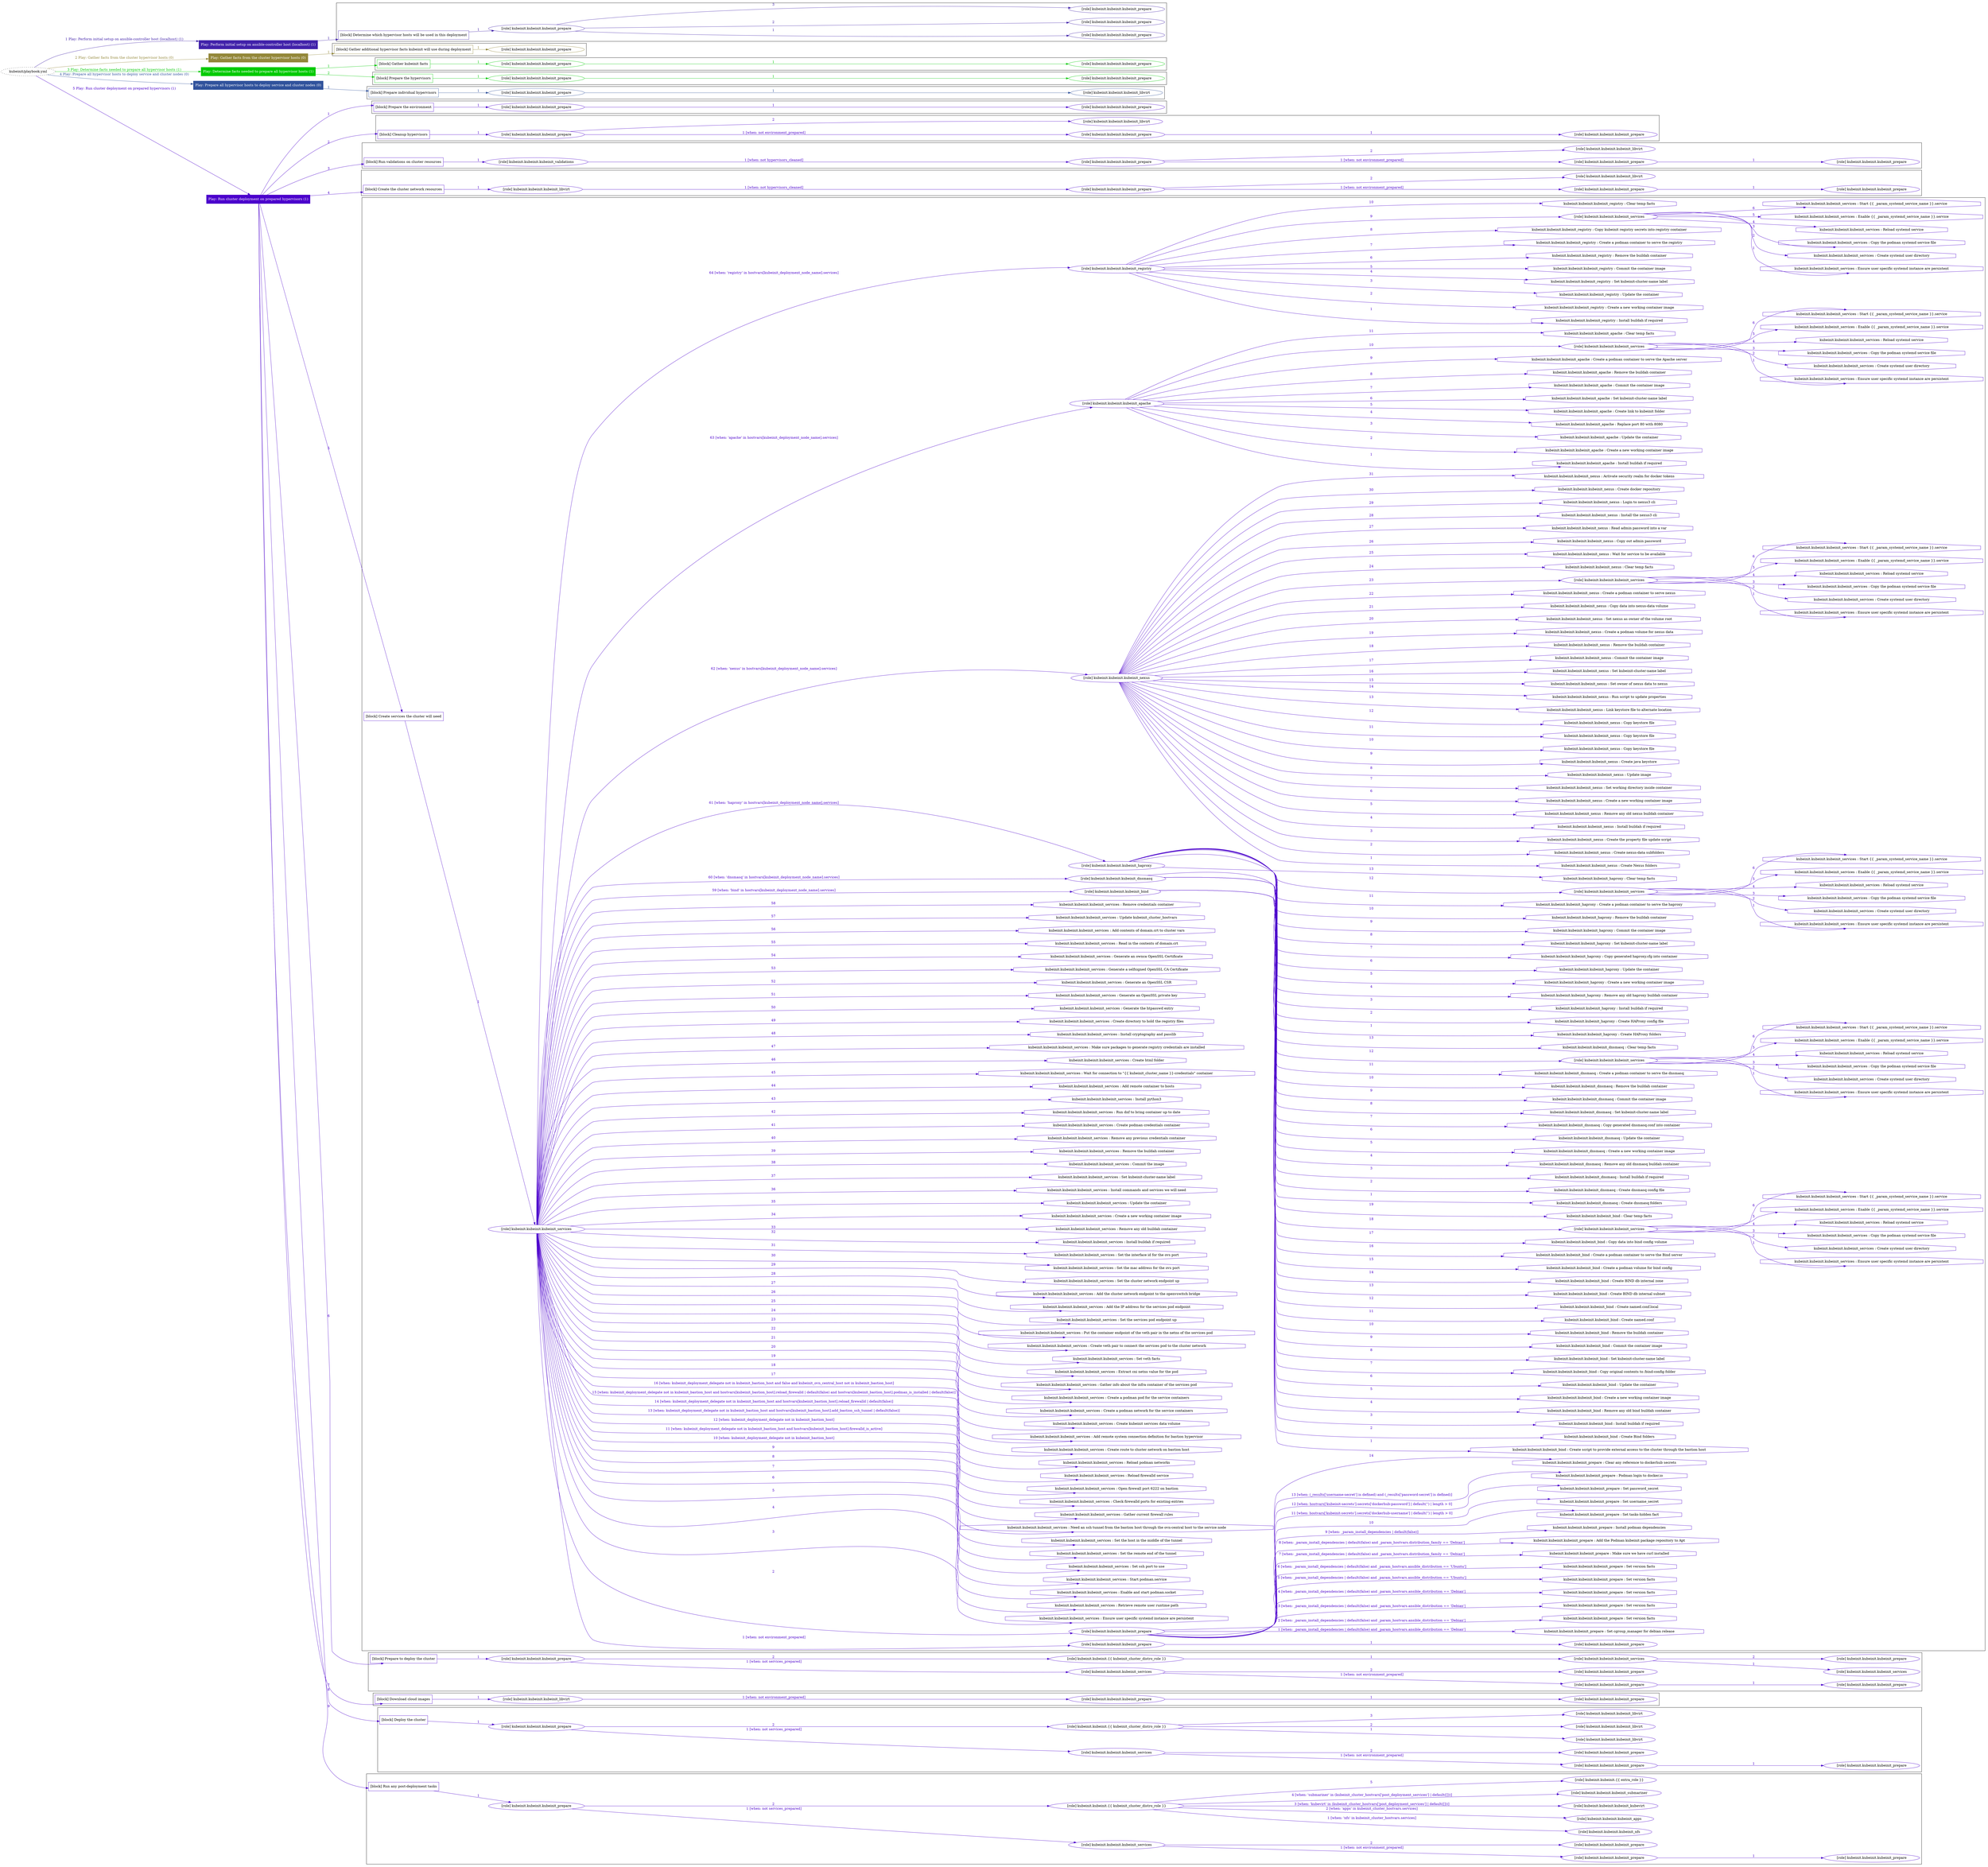 digraph {
	graph [concentrate=true ordering=in rankdir=LR ratio=fill]
	edge [esep=5 sep=10]
	"kubeinit/playbook.yml" [URL="/home/runner/work/kubeinit/kubeinit/kubeinit/playbook.yml" id=playbook_57d9ed59 style=dotted]
	"kubeinit/playbook.yml" -> play_75685760 [label="1 Play: Perform initial setup on ansible-controller host (localhost) (1)" color="#4122aa" fontcolor="#4122aa" id=edge_playbook_57d9ed59_play_75685760 labeltooltip="1 Play: Perform initial setup on ansible-controller host (localhost) (1)" tooltip="1 Play: Perform initial setup on ansible-controller host (localhost) (1)"]
	subgraph "Play: Perform initial setup on ansible-controller host (localhost) (1)" {
		play_75685760 [label="Play: Perform initial setup on ansible-controller host (localhost) (1)" URL="/home/runner/work/kubeinit/kubeinit/kubeinit/playbook.yml" color="#4122aa" fontcolor="#ffffff" id=play_75685760 shape=box style=filled tooltip=localhost]
		play_75685760 -> block_e4170c2e [label=1 color="#4122aa" fontcolor="#4122aa" id=edge_1_play_75685760_block_e4170c2e labeltooltip=1 tooltip=1]
		subgraph cluster_block_e4170c2e {
			block_e4170c2e [label="[block] Determine which hypervisor hosts will be used in this deployment" URL="/home/runner/work/kubeinit/kubeinit/kubeinit/playbook.yml" color="#4122aa" id=block_e4170c2e labeltooltip="Determine which hypervisor hosts will be used in this deployment" shape=box tooltip="Determine which hypervisor hosts will be used in this deployment"]
			block_e4170c2e -> role_42c54df9 [label="1 " color="#4122aa" fontcolor="#4122aa" id=edge_1_block_e4170c2e_role_42c54df9 labeltooltip="1 " tooltip="1 "]
			subgraph "kubeinit.kubeinit.kubeinit_prepare" {
				role_42c54df9 [label="[role] kubeinit.kubeinit.kubeinit_prepare" URL="/home/runner/work/kubeinit/kubeinit/kubeinit/playbook.yml" color="#4122aa" id=role_42c54df9 tooltip="kubeinit.kubeinit.kubeinit_prepare"]
				role_42c54df9 -> role_7b521677 [label="1 " color="#4122aa" fontcolor="#4122aa" id=edge_1_role_42c54df9_role_7b521677 labeltooltip="1 " tooltip="1 "]
				subgraph "kubeinit.kubeinit.kubeinit_prepare" {
					role_7b521677 [label="[role] kubeinit.kubeinit.kubeinit_prepare" URL="/home/runner/.ansible/collections/ansible_collections/kubeinit/kubeinit/roles/kubeinit_prepare/tasks/build_hypervisors_group.yml" color="#4122aa" id=role_7b521677 tooltip="kubeinit.kubeinit.kubeinit_prepare"]
				}
				role_42c54df9 -> role_7aae6324 [label="2 " color="#4122aa" fontcolor="#4122aa" id=edge_2_role_42c54df9_role_7aae6324 labeltooltip="2 " tooltip="2 "]
				subgraph "kubeinit.kubeinit.kubeinit_prepare" {
					role_7aae6324 [label="[role] kubeinit.kubeinit.kubeinit_prepare" URL="/home/runner/.ansible/collections/ansible_collections/kubeinit/kubeinit/roles/kubeinit_prepare/tasks/build_hypervisors_group.yml" color="#4122aa" id=role_7aae6324 tooltip="kubeinit.kubeinit.kubeinit_prepare"]
				}
				role_42c54df9 -> role_ca5ea924 [label="3 " color="#4122aa" fontcolor="#4122aa" id=edge_3_role_42c54df9_role_ca5ea924 labeltooltip="3 " tooltip="3 "]
				subgraph "kubeinit.kubeinit.kubeinit_prepare" {
					role_ca5ea924 [label="[role] kubeinit.kubeinit.kubeinit_prepare" URL="/home/runner/.ansible/collections/ansible_collections/kubeinit/kubeinit/roles/kubeinit_prepare/tasks/build_hypervisors_group.yml" color="#4122aa" id=role_ca5ea924 tooltip="kubeinit.kubeinit.kubeinit_prepare"]
				}
			}
		}
	}
	"kubeinit/playbook.yml" -> play_45b58a86 [label="2 Play: Gather facts from the cluster hypervisor hosts (0)" color="#938739" fontcolor="#938739" id=edge_playbook_57d9ed59_play_45b58a86 labeltooltip="2 Play: Gather facts from the cluster hypervisor hosts (0)" tooltip="2 Play: Gather facts from the cluster hypervisor hosts (0)"]
	subgraph "Play: Gather facts from the cluster hypervisor hosts (0)" {
		play_45b58a86 [label="Play: Gather facts from the cluster hypervisor hosts (0)" URL="/home/runner/work/kubeinit/kubeinit/kubeinit/playbook.yml" color="#938739" fontcolor="#ffffff" id=play_45b58a86 shape=box style=filled tooltip="Play: Gather facts from the cluster hypervisor hosts (0)"]
		play_45b58a86 -> block_2e8d588e [label=1 color="#938739" fontcolor="#938739" id=edge_1_play_45b58a86_block_2e8d588e labeltooltip=1 tooltip=1]
		subgraph cluster_block_2e8d588e {
			block_2e8d588e [label="[block] Gather additional hypervisor facts kubeinit will use during deployment" URL="/home/runner/work/kubeinit/kubeinit/kubeinit/playbook.yml" color="#938739" id=block_2e8d588e labeltooltip="Gather additional hypervisor facts kubeinit will use during deployment" shape=box tooltip="Gather additional hypervisor facts kubeinit will use during deployment"]
			block_2e8d588e -> role_c0f309d7 [label="1 " color="#938739" fontcolor="#938739" id=edge_1_block_2e8d588e_role_c0f309d7 labeltooltip="1 " tooltip="1 "]
			subgraph "kubeinit.kubeinit.kubeinit_prepare" {
				role_c0f309d7 [label="[role] kubeinit.kubeinit.kubeinit_prepare" URL="/home/runner/work/kubeinit/kubeinit/kubeinit/playbook.yml" color="#938739" id=role_c0f309d7 tooltip="kubeinit.kubeinit.kubeinit_prepare"]
			}
		}
	}
	"kubeinit/playbook.yml" -> play_30b1df1f [label="3 Play: Determine facts needed to prepare all hypervisor hosts (1)" color="#02ca03" fontcolor="#02ca03" id=edge_playbook_57d9ed59_play_30b1df1f labeltooltip="3 Play: Determine facts needed to prepare all hypervisor hosts (1)" tooltip="3 Play: Determine facts needed to prepare all hypervisor hosts (1)"]
	subgraph "Play: Determine facts needed to prepare all hypervisor hosts (1)" {
		play_30b1df1f [label="Play: Determine facts needed to prepare all hypervisor hosts (1)" URL="/home/runner/work/kubeinit/kubeinit/kubeinit/playbook.yml" color="#02ca03" fontcolor="#ffffff" id=play_30b1df1f shape=box style=filled tooltip=localhost]
		play_30b1df1f -> block_94dbcfd5 [label=1 color="#02ca03" fontcolor="#02ca03" id=edge_1_play_30b1df1f_block_94dbcfd5 labeltooltip=1 tooltip=1]
		subgraph cluster_block_94dbcfd5 {
			block_94dbcfd5 [label="[block] Gather kubeinit facts" URL="/home/runner/work/kubeinit/kubeinit/kubeinit/playbook.yml" color="#02ca03" id=block_94dbcfd5 labeltooltip="Gather kubeinit facts" shape=box tooltip="Gather kubeinit facts"]
			block_94dbcfd5 -> role_5a79c80b [label="1 " color="#02ca03" fontcolor="#02ca03" id=edge_1_block_94dbcfd5_role_5a79c80b labeltooltip="1 " tooltip="1 "]
			subgraph "kubeinit.kubeinit.kubeinit_prepare" {
				role_5a79c80b [label="[role] kubeinit.kubeinit.kubeinit_prepare" URL="/home/runner/work/kubeinit/kubeinit/kubeinit/playbook.yml" color="#02ca03" id=role_5a79c80b tooltip="kubeinit.kubeinit.kubeinit_prepare"]
				role_5a79c80b -> role_f9c08379 [label="1 " color="#02ca03" fontcolor="#02ca03" id=edge_1_role_5a79c80b_role_f9c08379 labeltooltip="1 " tooltip="1 "]
				subgraph "kubeinit.kubeinit.kubeinit_prepare" {
					role_f9c08379 [label="[role] kubeinit.kubeinit.kubeinit_prepare" URL="/home/runner/.ansible/collections/ansible_collections/kubeinit/kubeinit/roles/kubeinit_prepare/tasks/gather_kubeinit_facts.yml" color="#02ca03" id=role_f9c08379 tooltip="kubeinit.kubeinit.kubeinit_prepare"]
				}
			}
		}
		play_30b1df1f -> block_1814f755 [label=2 color="#02ca03" fontcolor="#02ca03" id=edge_2_play_30b1df1f_block_1814f755 labeltooltip=2 tooltip=2]
		subgraph cluster_block_1814f755 {
			block_1814f755 [label="[block] Prepare the hypervisors" URL="/home/runner/work/kubeinit/kubeinit/kubeinit/playbook.yml" color="#02ca03" id=block_1814f755 labeltooltip="Prepare the hypervisors" shape=box tooltip="Prepare the hypervisors"]
			block_1814f755 -> role_12998b7c [label="1 " color="#02ca03" fontcolor="#02ca03" id=edge_1_block_1814f755_role_12998b7c labeltooltip="1 " tooltip="1 "]
			subgraph "kubeinit.kubeinit.kubeinit_prepare" {
				role_12998b7c [label="[role] kubeinit.kubeinit.kubeinit_prepare" URL="/home/runner/work/kubeinit/kubeinit/kubeinit/playbook.yml" color="#02ca03" id=role_12998b7c tooltip="kubeinit.kubeinit.kubeinit_prepare"]
				role_12998b7c -> role_c226fbbb [label="1 " color="#02ca03" fontcolor="#02ca03" id=edge_1_role_12998b7c_role_c226fbbb labeltooltip="1 " tooltip="1 "]
				subgraph "kubeinit.kubeinit.kubeinit_prepare" {
					role_c226fbbb [label="[role] kubeinit.kubeinit.kubeinit_prepare" URL="/home/runner/.ansible/collections/ansible_collections/kubeinit/kubeinit/roles/kubeinit_prepare/tasks/gather_kubeinit_facts.yml" color="#02ca03" id=role_c226fbbb tooltip="kubeinit.kubeinit.kubeinit_prepare"]
				}
			}
		}
	}
	"kubeinit/playbook.yml" -> play_af6e4fea [label="4 Play: Prepare all hypervisor hosts to deploy service and cluster nodes (0)" color="#30529c" fontcolor="#30529c" id=edge_playbook_57d9ed59_play_af6e4fea labeltooltip="4 Play: Prepare all hypervisor hosts to deploy service and cluster nodes (0)" tooltip="4 Play: Prepare all hypervisor hosts to deploy service and cluster nodes (0)"]
	subgraph "Play: Prepare all hypervisor hosts to deploy service and cluster nodes (0)" {
		play_af6e4fea [label="Play: Prepare all hypervisor hosts to deploy service and cluster nodes (0)" URL="/home/runner/work/kubeinit/kubeinit/kubeinit/playbook.yml" color="#30529c" fontcolor="#ffffff" id=play_af6e4fea shape=box style=filled tooltip="Play: Prepare all hypervisor hosts to deploy service and cluster nodes (0)"]
		play_af6e4fea -> block_f73034fc [label=1 color="#30529c" fontcolor="#30529c" id=edge_1_play_af6e4fea_block_f73034fc labeltooltip=1 tooltip=1]
		subgraph cluster_block_f73034fc {
			block_f73034fc [label="[block] Prepare individual hypervisors" URL="/home/runner/work/kubeinit/kubeinit/kubeinit/playbook.yml" color="#30529c" id=block_f73034fc labeltooltip="Prepare individual hypervisors" shape=box tooltip="Prepare individual hypervisors"]
			block_f73034fc -> role_979c3ec2 [label="1 " color="#30529c" fontcolor="#30529c" id=edge_1_block_f73034fc_role_979c3ec2 labeltooltip="1 " tooltip="1 "]
			subgraph "kubeinit.kubeinit.kubeinit_prepare" {
				role_979c3ec2 [label="[role] kubeinit.kubeinit.kubeinit_prepare" URL="/home/runner/work/kubeinit/kubeinit/kubeinit/playbook.yml" color="#30529c" id=role_979c3ec2 tooltip="kubeinit.kubeinit.kubeinit_prepare"]
				role_979c3ec2 -> role_834ee124 [label="1 " color="#30529c" fontcolor="#30529c" id=edge_1_role_979c3ec2_role_834ee124 labeltooltip="1 " tooltip="1 "]
				subgraph "kubeinit.kubeinit.kubeinit_libvirt" {
					role_834ee124 [label="[role] kubeinit.kubeinit.kubeinit_libvirt" URL="/home/runner/.ansible/collections/ansible_collections/kubeinit/kubeinit/roles/kubeinit_prepare/tasks/prepare_hypervisor.yml" color="#30529c" id=role_834ee124 tooltip="kubeinit.kubeinit.kubeinit_libvirt"]
				}
			}
		}
	}
	"kubeinit/playbook.yml" -> play_e26d20c2 [label="5 Play: Run cluster deployment on prepared hypervisors (1)" color="#4b00cc" fontcolor="#4b00cc" id=edge_playbook_57d9ed59_play_e26d20c2 labeltooltip="5 Play: Run cluster deployment on prepared hypervisors (1)" tooltip="5 Play: Run cluster deployment on prepared hypervisors (1)"]
	subgraph "Play: Run cluster deployment on prepared hypervisors (1)" {
		play_e26d20c2 [label="Play: Run cluster deployment on prepared hypervisors (1)" URL="/home/runner/work/kubeinit/kubeinit/kubeinit/playbook.yml" color="#4b00cc" fontcolor="#ffffff" id=play_e26d20c2 shape=box style=filled tooltip=localhost]
		play_e26d20c2 -> block_c1c9eeff [label=1 color="#4b00cc" fontcolor="#4b00cc" id=edge_1_play_e26d20c2_block_c1c9eeff labeltooltip=1 tooltip=1]
		subgraph cluster_block_c1c9eeff {
			block_c1c9eeff [label="[block] Prepare the environment" URL="/home/runner/work/kubeinit/kubeinit/kubeinit/playbook.yml" color="#4b00cc" id=block_c1c9eeff labeltooltip="Prepare the environment" shape=box tooltip="Prepare the environment"]
			block_c1c9eeff -> role_08be62b1 [label="1 " color="#4b00cc" fontcolor="#4b00cc" id=edge_1_block_c1c9eeff_role_08be62b1 labeltooltip="1 " tooltip="1 "]
			subgraph "kubeinit.kubeinit.kubeinit_prepare" {
				role_08be62b1 [label="[role] kubeinit.kubeinit.kubeinit_prepare" URL="/home/runner/work/kubeinit/kubeinit/kubeinit/playbook.yml" color="#4b00cc" id=role_08be62b1 tooltip="kubeinit.kubeinit.kubeinit_prepare"]
				role_08be62b1 -> role_5d0ba22a [label="1 " color="#4b00cc" fontcolor="#4b00cc" id=edge_1_role_08be62b1_role_5d0ba22a labeltooltip="1 " tooltip="1 "]
				subgraph "kubeinit.kubeinit.kubeinit_prepare" {
					role_5d0ba22a [label="[role] kubeinit.kubeinit.kubeinit_prepare" URL="/home/runner/.ansible/collections/ansible_collections/kubeinit/kubeinit/roles/kubeinit_prepare/tasks/gather_kubeinit_facts.yml" color="#4b00cc" id=role_5d0ba22a tooltip="kubeinit.kubeinit.kubeinit_prepare"]
				}
			}
		}
		play_e26d20c2 -> block_47e84ba1 [label=2 color="#4b00cc" fontcolor="#4b00cc" id=edge_2_play_e26d20c2_block_47e84ba1 labeltooltip=2 tooltip=2]
		subgraph cluster_block_47e84ba1 {
			block_47e84ba1 [label="[block] Cleanup hypervisors" URL="/home/runner/work/kubeinit/kubeinit/kubeinit/playbook.yml" color="#4b00cc" id=block_47e84ba1 labeltooltip="Cleanup hypervisors" shape=box tooltip="Cleanup hypervisors"]
			block_47e84ba1 -> role_2bde3a1b [label="1 " color="#4b00cc" fontcolor="#4b00cc" id=edge_1_block_47e84ba1_role_2bde3a1b labeltooltip="1 " tooltip="1 "]
			subgraph "kubeinit.kubeinit.kubeinit_prepare" {
				role_2bde3a1b [label="[role] kubeinit.kubeinit.kubeinit_prepare" URL="/home/runner/work/kubeinit/kubeinit/kubeinit/playbook.yml" color="#4b00cc" id=role_2bde3a1b tooltip="kubeinit.kubeinit.kubeinit_prepare"]
				role_2bde3a1b -> role_db3847bd [label="1 [when: not environment_prepared]" color="#4b00cc" fontcolor="#4b00cc" id=edge_1_role_2bde3a1b_role_db3847bd labeltooltip="1 [when: not environment_prepared]" tooltip="1 [when: not environment_prepared]"]
				subgraph "kubeinit.kubeinit.kubeinit_prepare" {
					role_db3847bd [label="[role] kubeinit.kubeinit.kubeinit_prepare" URL="/home/runner/.ansible/collections/ansible_collections/kubeinit/kubeinit/roles/kubeinit_prepare/tasks/cleanup_hypervisors.yml" color="#4b00cc" id=role_db3847bd tooltip="kubeinit.kubeinit.kubeinit_prepare"]
					role_db3847bd -> role_2ebd2ef5 [label="1 " color="#4b00cc" fontcolor="#4b00cc" id=edge_1_role_db3847bd_role_2ebd2ef5 labeltooltip="1 " tooltip="1 "]
					subgraph "kubeinit.kubeinit.kubeinit_prepare" {
						role_2ebd2ef5 [label="[role] kubeinit.kubeinit.kubeinit_prepare" URL="/home/runner/.ansible/collections/ansible_collections/kubeinit/kubeinit/roles/kubeinit_prepare/tasks/gather_kubeinit_facts.yml" color="#4b00cc" id=role_2ebd2ef5 tooltip="kubeinit.kubeinit.kubeinit_prepare"]
					}
				}
				role_2bde3a1b -> role_4bf21593 [label="2 " color="#4b00cc" fontcolor="#4b00cc" id=edge_2_role_2bde3a1b_role_4bf21593 labeltooltip="2 " tooltip="2 "]
				subgraph "kubeinit.kubeinit.kubeinit_libvirt" {
					role_4bf21593 [label="[role] kubeinit.kubeinit.kubeinit_libvirt" URL="/home/runner/.ansible/collections/ansible_collections/kubeinit/kubeinit/roles/kubeinit_prepare/tasks/cleanup_hypervisors.yml" color="#4b00cc" id=role_4bf21593 tooltip="kubeinit.kubeinit.kubeinit_libvirt"]
				}
			}
		}
		play_e26d20c2 -> block_fcf364ca [label=3 color="#4b00cc" fontcolor="#4b00cc" id=edge_3_play_e26d20c2_block_fcf364ca labeltooltip=3 tooltip=3]
		subgraph cluster_block_fcf364ca {
			block_fcf364ca [label="[block] Run validations on cluster resources" URL="/home/runner/work/kubeinit/kubeinit/kubeinit/playbook.yml" color="#4b00cc" id=block_fcf364ca labeltooltip="Run validations on cluster resources" shape=box tooltip="Run validations on cluster resources"]
			block_fcf364ca -> role_c0705767 [label="1 " color="#4b00cc" fontcolor="#4b00cc" id=edge_1_block_fcf364ca_role_c0705767 labeltooltip="1 " tooltip="1 "]
			subgraph "kubeinit.kubeinit.kubeinit_validations" {
				role_c0705767 [label="[role] kubeinit.kubeinit.kubeinit_validations" URL="/home/runner/work/kubeinit/kubeinit/kubeinit/playbook.yml" color="#4b00cc" id=role_c0705767 tooltip="kubeinit.kubeinit.kubeinit_validations"]
				role_c0705767 -> role_fa9121a1 [label="1 [when: not hypervisors_cleaned]" color="#4b00cc" fontcolor="#4b00cc" id=edge_1_role_c0705767_role_fa9121a1 labeltooltip="1 [when: not hypervisors_cleaned]" tooltip="1 [when: not hypervisors_cleaned]"]
				subgraph "kubeinit.kubeinit.kubeinit_prepare" {
					role_fa9121a1 [label="[role] kubeinit.kubeinit.kubeinit_prepare" URL="/home/runner/.ansible/collections/ansible_collections/kubeinit/kubeinit/roles/kubeinit_validations/tasks/main.yml" color="#4b00cc" id=role_fa9121a1 tooltip="kubeinit.kubeinit.kubeinit_prepare"]
					role_fa9121a1 -> role_8a4a9f86 [label="1 [when: not environment_prepared]" color="#4b00cc" fontcolor="#4b00cc" id=edge_1_role_fa9121a1_role_8a4a9f86 labeltooltip="1 [when: not environment_prepared]" tooltip="1 [when: not environment_prepared]"]
					subgraph "kubeinit.kubeinit.kubeinit_prepare" {
						role_8a4a9f86 [label="[role] kubeinit.kubeinit.kubeinit_prepare" URL="/home/runner/.ansible/collections/ansible_collections/kubeinit/kubeinit/roles/kubeinit_prepare/tasks/cleanup_hypervisors.yml" color="#4b00cc" id=role_8a4a9f86 tooltip="kubeinit.kubeinit.kubeinit_prepare"]
						role_8a4a9f86 -> role_ca0f27ae [label="1 " color="#4b00cc" fontcolor="#4b00cc" id=edge_1_role_8a4a9f86_role_ca0f27ae labeltooltip="1 " tooltip="1 "]
						subgraph "kubeinit.kubeinit.kubeinit_prepare" {
							role_ca0f27ae [label="[role] kubeinit.kubeinit.kubeinit_prepare" URL="/home/runner/.ansible/collections/ansible_collections/kubeinit/kubeinit/roles/kubeinit_prepare/tasks/gather_kubeinit_facts.yml" color="#4b00cc" id=role_ca0f27ae tooltip="kubeinit.kubeinit.kubeinit_prepare"]
						}
					}
					role_fa9121a1 -> role_881d1a21 [label="2 " color="#4b00cc" fontcolor="#4b00cc" id=edge_2_role_fa9121a1_role_881d1a21 labeltooltip="2 " tooltip="2 "]
					subgraph "kubeinit.kubeinit.kubeinit_libvirt" {
						role_881d1a21 [label="[role] kubeinit.kubeinit.kubeinit_libvirt" URL="/home/runner/.ansible/collections/ansible_collections/kubeinit/kubeinit/roles/kubeinit_prepare/tasks/cleanup_hypervisors.yml" color="#4b00cc" id=role_881d1a21 tooltip="kubeinit.kubeinit.kubeinit_libvirt"]
					}
				}
			}
		}
		play_e26d20c2 -> block_d955faa6 [label=4 color="#4b00cc" fontcolor="#4b00cc" id=edge_4_play_e26d20c2_block_d955faa6 labeltooltip=4 tooltip=4]
		subgraph cluster_block_d955faa6 {
			block_d955faa6 [label="[block] Create the cluster network resources" URL="/home/runner/work/kubeinit/kubeinit/kubeinit/playbook.yml" color="#4b00cc" id=block_d955faa6 labeltooltip="Create the cluster network resources" shape=box tooltip="Create the cluster network resources"]
			block_d955faa6 -> role_7ef1448e [label="1 " color="#4b00cc" fontcolor="#4b00cc" id=edge_1_block_d955faa6_role_7ef1448e labeltooltip="1 " tooltip="1 "]
			subgraph "kubeinit.kubeinit.kubeinit_libvirt" {
				role_7ef1448e [label="[role] kubeinit.kubeinit.kubeinit_libvirt" URL="/home/runner/work/kubeinit/kubeinit/kubeinit/playbook.yml" color="#4b00cc" id=role_7ef1448e tooltip="kubeinit.kubeinit.kubeinit_libvirt"]
				role_7ef1448e -> role_eab377c5 [label="1 [when: not hypervisors_cleaned]" color="#4b00cc" fontcolor="#4b00cc" id=edge_1_role_7ef1448e_role_eab377c5 labeltooltip="1 [when: not hypervisors_cleaned]" tooltip="1 [when: not hypervisors_cleaned]"]
				subgraph "kubeinit.kubeinit.kubeinit_prepare" {
					role_eab377c5 [label="[role] kubeinit.kubeinit.kubeinit_prepare" URL="/home/runner/.ansible/collections/ansible_collections/kubeinit/kubeinit/roles/kubeinit_libvirt/tasks/create_network.yml" color="#4b00cc" id=role_eab377c5 tooltip="kubeinit.kubeinit.kubeinit_prepare"]
					role_eab377c5 -> role_c4b885bf [label="1 [when: not environment_prepared]" color="#4b00cc" fontcolor="#4b00cc" id=edge_1_role_eab377c5_role_c4b885bf labeltooltip="1 [when: not environment_prepared]" tooltip="1 [when: not environment_prepared]"]
					subgraph "kubeinit.kubeinit.kubeinit_prepare" {
						role_c4b885bf [label="[role] kubeinit.kubeinit.kubeinit_prepare" URL="/home/runner/.ansible/collections/ansible_collections/kubeinit/kubeinit/roles/kubeinit_prepare/tasks/cleanup_hypervisors.yml" color="#4b00cc" id=role_c4b885bf tooltip="kubeinit.kubeinit.kubeinit_prepare"]
						role_c4b885bf -> role_b38bb721 [label="1 " color="#4b00cc" fontcolor="#4b00cc" id=edge_1_role_c4b885bf_role_b38bb721 labeltooltip="1 " tooltip="1 "]
						subgraph "kubeinit.kubeinit.kubeinit_prepare" {
							role_b38bb721 [label="[role] kubeinit.kubeinit.kubeinit_prepare" URL="/home/runner/.ansible/collections/ansible_collections/kubeinit/kubeinit/roles/kubeinit_prepare/tasks/gather_kubeinit_facts.yml" color="#4b00cc" id=role_b38bb721 tooltip="kubeinit.kubeinit.kubeinit_prepare"]
						}
					}
					role_eab377c5 -> role_42dc38e7 [label="2 " color="#4b00cc" fontcolor="#4b00cc" id=edge_2_role_eab377c5_role_42dc38e7 labeltooltip="2 " tooltip="2 "]
					subgraph "kubeinit.kubeinit.kubeinit_libvirt" {
						role_42dc38e7 [label="[role] kubeinit.kubeinit.kubeinit_libvirt" URL="/home/runner/.ansible/collections/ansible_collections/kubeinit/kubeinit/roles/kubeinit_prepare/tasks/cleanup_hypervisors.yml" color="#4b00cc" id=role_42dc38e7 tooltip="kubeinit.kubeinit.kubeinit_libvirt"]
					}
				}
			}
		}
		play_e26d20c2 -> block_54e03318 [label=5 color="#4b00cc" fontcolor="#4b00cc" id=edge_5_play_e26d20c2_block_54e03318 labeltooltip=5 tooltip=5]
		subgraph cluster_block_54e03318 {
			block_54e03318 [label="[block] Create services the cluster will need" URL="/home/runner/work/kubeinit/kubeinit/kubeinit/playbook.yml" color="#4b00cc" id=block_54e03318 labeltooltip="Create services the cluster will need" shape=box tooltip="Create services the cluster will need"]
			block_54e03318 -> role_48c5bacb [label="1 " color="#4b00cc" fontcolor="#4b00cc" id=edge_1_block_54e03318_role_48c5bacb labeltooltip="1 " tooltip="1 "]
			subgraph "kubeinit.kubeinit.kubeinit_services" {
				role_48c5bacb [label="[role] kubeinit.kubeinit.kubeinit_services" URL="/home/runner/work/kubeinit/kubeinit/kubeinit/playbook.yml" color="#4b00cc" id=role_48c5bacb tooltip="kubeinit.kubeinit.kubeinit_services"]
				role_48c5bacb -> role_97954654 [label="1 [when: not environment_prepared]" color="#4b00cc" fontcolor="#4b00cc" id=edge_1_role_48c5bacb_role_97954654 labeltooltip="1 [when: not environment_prepared]" tooltip="1 [when: not environment_prepared]"]
				subgraph "kubeinit.kubeinit.kubeinit_prepare" {
					role_97954654 [label="[role] kubeinit.kubeinit.kubeinit_prepare" URL="/home/runner/.ansible/collections/ansible_collections/kubeinit/kubeinit/roles/kubeinit_services/tasks/main.yml" color="#4b00cc" id=role_97954654 tooltip="kubeinit.kubeinit.kubeinit_prepare"]
					role_97954654 -> role_5a2a5924 [label="1 " color="#4b00cc" fontcolor="#4b00cc" id=edge_1_role_97954654_role_5a2a5924 labeltooltip="1 " tooltip="1 "]
					subgraph "kubeinit.kubeinit.kubeinit_prepare" {
						role_5a2a5924 [label="[role] kubeinit.kubeinit.kubeinit_prepare" URL="/home/runner/.ansible/collections/ansible_collections/kubeinit/kubeinit/roles/kubeinit_prepare/tasks/gather_kubeinit_facts.yml" color="#4b00cc" id=role_5a2a5924 tooltip="kubeinit.kubeinit.kubeinit_prepare"]
					}
				}
				role_48c5bacb -> role_1f7fb61a [label="2 " color="#4b00cc" fontcolor="#4b00cc" id=edge_2_role_48c5bacb_role_1f7fb61a labeltooltip="2 " tooltip="2 "]
				subgraph "kubeinit.kubeinit.kubeinit_prepare" {
					role_1f7fb61a [label="[role] kubeinit.kubeinit.kubeinit_prepare" URL="/home/runner/.ansible/collections/ansible_collections/kubeinit/kubeinit/roles/kubeinit_services/tasks/00_create_service_pod.yml" color="#4b00cc" id=role_1f7fb61a tooltip="kubeinit.kubeinit.kubeinit_prepare"]
					task_cd54c225 [label="kubeinit.kubeinit.kubeinit_prepare : Set cgroup_manager for debian release" URL="/home/runner/.ansible/collections/ansible_collections/kubeinit/kubeinit/roles/kubeinit_prepare/tasks/prepare_podman.yml" color="#4b00cc" id=task_cd54c225 shape=octagon tooltip="kubeinit.kubeinit.kubeinit_prepare : Set cgroup_manager for debian release"]
					role_1f7fb61a -> task_cd54c225 [label="1 [when: _param_install_dependencies | default(false) and _param_hostvars.ansible_distribution == 'Debian']" color="#4b00cc" fontcolor="#4b00cc" id=edge_1_role_1f7fb61a_task_cd54c225 labeltooltip="1 [when: _param_install_dependencies | default(false) and _param_hostvars.ansible_distribution == 'Debian']" tooltip="1 [when: _param_install_dependencies | default(false) and _param_hostvars.ansible_distribution == 'Debian']"]
					task_197f8a86 [label="kubeinit.kubeinit.kubeinit_prepare : Set version facts" URL="/home/runner/.ansible/collections/ansible_collections/kubeinit/kubeinit/roles/kubeinit_prepare/tasks/prepare_podman.yml" color="#4b00cc" id=task_197f8a86 shape=octagon tooltip="kubeinit.kubeinit.kubeinit_prepare : Set version facts"]
					role_1f7fb61a -> task_197f8a86 [label="2 [when: _param_install_dependencies | default(false) and _param_hostvars.ansible_distribution == 'Debian']" color="#4b00cc" fontcolor="#4b00cc" id=edge_2_role_1f7fb61a_task_197f8a86 labeltooltip="2 [when: _param_install_dependencies | default(false) and _param_hostvars.ansible_distribution == 'Debian']" tooltip="2 [when: _param_install_dependencies | default(false) and _param_hostvars.ansible_distribution == 'Debian']"]
					task_451f6913 [label="kubeinit.kubeinit.kubeinit_prepare : Set version facts" URL="/home/runner/.ansible/collections/ansible_collections/kubeinit/kubeinit/roles/kubeinit_prepare/tasks/prepare_podman.yml" color="#4b00cc" id=task_451f6913 shape=octagon tooltip="kubeinit.kubeinit.kubeinit_prepare : Set version facts"]
					role_1f7fb61a -> task_451f6913 [label="3 [when: _param_install_dependencies | default(false) and _param_hostvars.ansible_distribution == 'Debian']" color="#4b00cc" fontcolor="#4b00cc" id=edge_3_role_1f7fb61a_task_451f6913 labeltooltip="3 [when: _param_install_dependencies | default(false) and _param_hostvars.ansible_distribution == 'Debian']" tooltip="3 [when: _param_install_dependencies | default(false) and _param_hostvars.ansible_distribution == 'Debian']"]
					task_e2245645 [label="kubeinit.kubeinit.kubeinit_prepare : Set version facts" URL="/home/runner/.ansible/collections/ansible_collections/kubeinit/kubeinit/roles/kubeinit_prepare/tasks/prepare_podman.yml" color="#4b00cc" id=task_e2245645 shape=octagon tooltip="kubeinit.kubeinit.kubeinit_prepare : Set version facts"]
					role_1f7fb61a -> task_e2245645 [label="4 [when: _param_install_dependencies | default(false) and _param_hostvars.ansible_distribution == 'Debian']" color="#4b00cc" fontcolor="#4b00cc" id=edge_4_role_1f7fb61a_task_e2245645 labeltooltip="4 [when: _param_install_dependencies | default(false) and _param_hostvars.ansible_distribution == 'Debian']" tooltip="4 [when: _param_install_dependencies | default(false) and _param_hostvars.ansible_distribution == 'Debian']"]
					task_22c4647d [label="kubeinit.kubeinit.kubeinit_prepare : Set version facts" URL="/home/runner/.ansible/collections/ansible_collections/kubeinit/kubeinit/roles/kubeinit_prepare/tasks/prepare_podman.yml" color="#4b00cc" id=task_22c4647d shape=octagon tooltip="kubeinit.kubeinit.kubeinit_prepare : Set version facts"]
					role_1f7fb61a -> task_22c4647d [label="5 [when: _param_install_dependencies | default(false) and _param_hostvars.ansible_distribution == 'Ubuntu']" color="#4b00cc" fontcolor="#4b00cc" id=edge_5_role_1f7fb61a_task_22c4647d labeltooltip="5 [when: _param_install_dependencies | default(false) and _param_hostvars.ansible_distribution == 'Ubuntu']" tooltip="5 [when: _param_install_dependencies | default(false) and _param_hostvars.ansible_distribution == 'Ubuntu']"]
					task_ae648cbf [label="kubeinit.kubeinit.kubeinit_prepare : Set version facts" URL="/home/runner/.ansible/collections/ansible_collections/kubeinit/kubeinit/roles/kubeinit_prepare/tasks/prepare_podman.yml" color="#4b00cc" id=task_ae648cbf shape=octagon tooltip="kubeinit.kubeinit.kubeinit_prepare : Set version facts"]
					role_1f7fb61a -> task_ae648cbf [label="6 [when: _param_install_dependencies | default(false) and _param_hostvars.ansible_distribution == 'Ubuntu']" color="#4b00cc" fontcolor="#4b00cc" id=edge_6_role_1f7fb61a_task_ae648cbf labeltooltip="6 [when: _param_install_dependencies | default(false) and _param_hostvars.ansible_distribution == 'Ubuntu']" tooltip="6 [when: _param_install_dependencies | default(false) and _param_hostvars.ansible_distribution == 'Ubuntu']"]
					task_4364bd22 [label="kubeinit.kubeinit.kubeinit_prepare : Make sure we have curl installed" URL="/home/runner/.ansible/collections/ansible_collections/kubeinit/kubeinit/roles/kubeinit_prepare/tasks/prepare_podman.yml" color="#4b00cc" id=task_4364bd22 shape=octagon tooltip="kubeinit.kubeinit.kubeinit_prepare : Make sure we have curl installed"]
					role_1f7fb61a -> task_4364bd22 [label="7 [when: _param_install_dependencies | default(false) and _param_hostvars.distribution_family == 'Debian']" color="#4b00cc" fontcolor="#4b00cc" id=edge_7_role_1f7fb61a_task_4364bd22 labeltooltip="7 [when: _param_install_dependencies | default(false) and _param_hostvars.distribution_family == 'Debian']" tooltip="7 [when: _param_install_dependencies | default(false) and _param_hostvars.distribution_family == 'Debian']"]
					task_3c80b87f [label="kubeinit.kubeinit.kubeinit_prepare : Add the Podman kubeinit package repository to Apt" URL="/home/runner/.ansible/collections/ansible_collections/kubeinit/kubeinit/roles/kubeinit_prepare/tasks/prepare_podman.yml" color="#4b00cc" id=task_3c80b87f shape=octagon tooltip="kubeinit.kubeinit.kubeinit_prepare : Add the Podman kubeinit package repository to Apt"]
					role_1f7fb61a -> task_3c80b87f [label="8 [when: _param_install_dependencies | default(false) and _param_hostvars.distribution_family == 'Debian']" color="#4b00cc" fontcolor="#4b00cc" id=edge_8_role_1f7fb61a_task_3c80b87f labeltooltip="8 [when: _param_install_dependencies | default(false) and _param_hostvars.distribution_family == 'Debian']" tooltip="8 [when: _param_install_dependencies | default(false) and _param_hostvars.distribution_family == 'Debian']"]
					task_590c0904 [label="kubeinit.kubeinit.kubeinit_prepare : Install podman dependencies" URL="/home/runner/.ansible/collections/ansible_collections/kubeinit/kubeinit/roles/kubeinit_prepare/tasks/prepare_podman.yml" color="#4b00cc" id=task_590c0904 shape=octagon tooltip="kubeinit.kubeinit.kubeinit_prepare : Install podman dependencies"]
					role_1f7fb61a -> task_590c0904 [label="9 [when: _param_install_dependencies | default(false)]" color="#4b00cc" fontcolor="#4b00cc" id=edge_9_role_1f7fb61a_task_590c0904 labeltooltip="9 [when: _param_install_dependencies | default(false)]" tooltip="9 [when: _param_install_dependencies | default(false)]"]
					task_7a415bd5 [label="kubeinit.kubeinit.kubeinit_prepare : Set tasks-hidden fact" URL="/home/runner/.ansible/collections/ansible_collections/kubeinit/kubeinit/roles/kubeinit_prepare/tasks/prepare_podman.yml" color="#4b00cc" id=task_7a415bd5 shape=octagon tooltip="kubeinit.kubeinit.kubeinit_prepare : Set tasks-hidden fact"]
					role_1f7fb61a -> task_7a415bd5 [label="10 " color="#4b00cc" fontcolor="#4b00cc" id=edge_10_role_1f7fb61a_task_7a415bd5 labeltooltip="10 " tooltip="10 "]
					task_2cc014cf [label="kubeinit.kubeinit.kubeinit_prepare : Set username_secret" URL="/home/runner/.ansible/collections/ansible_collections/kubeinit/kubeinit/roles/kubeinit_prepare/tasks/prepare_podman.yml" color="#4b00cc" id=task_2cc014cf shape=octagon tooltip="kubeinit.kubeinit.kubeinit_prepare : Set username_secret"]
					role_1f7fb61a -> task_2cc014cf [label="11 [when: hostvars['kubeinit-secrets'].secrets['dockerhub-username'] | default('') | length > 0]" color="#4b00cc" fontcolor="#4b00cc" id=edge_11_role_1f7fb61a_task_2cc014cf labeltooltip="11 [when: hostvars['kubeinit-secrets'].secrets['dockerhub-username'] | default('') | length > 0]" tooltip="11 [when: hostvars['kubeinit-secrets'].secrets['dockerhub-username'] | default('') | length > 0]"]
					task_d916a553 [label="kubeinit.kubeinit.kubeinit_prepare : Set password_secret" URL="/home/runner/.ansible/collections/ansible_collections/kubeinit/kubeinit/roles/kubeinit_prepare/tasks/prepare_podman.yml" color="#4b00cc" id=task_d916a553 shape=octagon tooltip="kubeinit.kubeinit.kubeinit_prepare : Set password_secret"]
					role_1f7fb61a -> task_d916a553 [label="12 [when: hostvars['kubeinit-secrets'].secrets['dockerhub-password'] | default('') | length > 0]" color="#4b00cc" fontcolor="#4b00cc" id=edge_12_role_1f7fb61a_task_d916a553 labeltooltip="12 [when: hostvars['kubeinit-secrets'].secrets['dockerhub-password'] | default('') | length > 0]" tooltip="12 [when: hostvars['kubeinit-secrets'].secrets['dockerhub-password'] | default('') | length > 0]"]
					task_bd6f8762 [label="kubeinit.kubeinit.kubeinit_prepare : Podman login to docker.io" URL="/home/runner/.ansible/collections/ansible_collections/kubeinit/kubeinit/roles/kubeinit_prepare/tasks/prepare_podman.yml" color="#4b00cc" id=task_bd6f8762 shape=octagon tooltip="kubeinit.kubeinit.kubeinit_prepare : Podman login to docker.io"]
					role_1f7fb61a -> task_bd6f8762 [label="13 [when: (_results['username-secret'] is defined) and (_results['password-secret'] is defined)]" color="#4b00cc" fontcolor="#4b00cc" id=edge_13_role_1f7fb61a_task_bd6f8762 labeltooltip="13 [when: (_results['username-secret'] is defined) and (_results['password-secret'] is defined)]" tooltip="13 [when: (_results['username-secret'] is defined) and (_results['password-secret'] is defined)]"]
					task_cc34fc72 [label="kubeinit.kubeinit.kubeinit_prepare : Clear any reference to dockerhub secrets" URL="/home/runner/.ansible/collections/ansible_collections/kubeinit/kubeinit/roles/kubeinit_prepare/tasks/prepare_podman.yml" color="#4b00cc" id=task_cc34fc72 shape=octagon tooltip="kubeinit.kubeinit.kubeinit_prepare : Clear any reference to dockerhub secrets"]
					role_1f7fb61a -> task_cc34fc72 [label="14 " color="#4b00cc" fontcolor="#4b00cc" id=edge_14_role_1f7fb61a_task_cc34fc72 labeltooltip="14 " tooltip="14 "]
				}
				task_c16a36c7 [label="kubeinit.kubeinit.kubeinit_services : Ensure user specific systemd instance are persistent" URL="/home/runner/.ansible/collections/ansible_collections/kubeinit/kubeinit/roles/kubeinit_services/tasks/00_create_service_pod.yml" color="#4b00cc" id=task_c16a36c7 shape=octagon tooltip="kubeinit.kubeinit.kubeinit_services : Ensure user specific systemd instance are persistent"]
				role_48c5bacb -> task_c16a36c7 [label="3 " color="#4b00cc" fontcolor="#4b00cc" id=edge_3_role_48c5bacb_task_c16a36c7 labeltooltip="3 " tooltip="3 "]
				task_80249101 [label="kubeinit.kubeinit.kubeinit_services : Retrieve remote user runtime path" URL="/home/runner/.ansible/collections/ansible_collections/kubeinit/kubeinit/roles/kubeinit_services/tasks/00_create_service_pod.yml" color="#4b00cc" id=task_80249101 shape=octagon tooltip="kubeinit.kubeinit.kubeinit_services : Retrieve remote user runtime path"]
				role_48c5bacb -> task_80249101 [label="4 " color="#4b00cc" fontcolor="#4b00cc" id=edge_4_role_48c5bacb_task_80249101 labeltooltip="4 " tooltip="4 "]
				task_f97328ca [label="kubeinit.kubeinit.kubeinit_services : Enable and start podman.socket" URL="/home/runner/.ansible/collections/ansible_collections/kubeinit/kubeinit/roles/kubeinit_services/tasks/00_create_service_pod.yml" color="#4b00cc" id=task_f97328ca shape=octagon tooltip="kubeinit.kubeinit.kubeinit_services : Enable and start podman.socket"]
				role_48c5bacb -> task_f97328ca [label="5 " color="#4b00cc" fontcolor="#4b00cc" id=edge_5_role_48c5bacb_task_f97328ca labeltooltip="5 " tooltip="5 "]
				task_8c18b2ac [label="kubeinit.kubeinit.kubeinit_services : Start podman.service" URL="/home/runner/.ansible/collections/ansible_collections/kubeinit/kubeinit/roles/kubeinit_services/tasks/00_create_service_pod.yml" color="#4b00cc" id=task_8c18b2ac shape=octagon tooltip="kubeinit.kubeinit.kubeinit_services : Start podman.service"]
				role_48c5bacb -> task_8c18b2ac [label="6 " color="#4b00cc" fontcolor="#4b00cc" id=edge_6_role_48c5bacb_task_8c18b2ac labeltooltip="6 " tooltip="6 "]
				task_14c31d0b [label="kubeinit.kubeinit.kubeinit_services : Set ssh port to use" URL="/home/runner/.ansible/collections/ansible_collections/kubeinit/kubeinit/roles/kubeinit_services/tasks/00_create_service_pod.yml" color="#4b00cc" id=task_14c31d0b shape=octagon tooltip="kubeinit.kubeinit.kubeinit_services : Set ssh port to use"]
				role_48c5bacb -> task_14c31d0b [label="7 " color="#4b00cc" fontcolor="#4b00cc" id=edge_7_role_48c5bacb_task_14c31d0b labeltooltip="7 " tooltip="7 "]
				task_b9c9c088 [label="kubeinit.kubeinit.kubeinit_services : Set the remote end of the tunnel" URL="/home/runner/.ansible/collections/ansible_collections/kubeinit/kubeinit/roles/kubeinit_services/tasks/00_create_service_pod.yml" color="#4b00cc" id=task_b9c9c088 shape=octagon tooltip="kubeinit.kubeinit.kubeinit_services : Set the remote end of the tunnel"]
				role_48c5bacb -> task_b9c9c088 [label="8 " color="#4b00cc" fontcolor="#4b00cc" id=edge_8_role_48c5bacb_task_b9c9c088 labeltooltip="8 " tooltip="8 "]
				task_dfd3229a [label="kubeinit.kubeinit.kubeinit_services : Set the host in the middle of the tunnel" URL="/home/runner/.ansible/collections/ansible_collections/kubeinit/kubeinit/roles/kubeinit_services/tasks/00_create_service_pod.yml" color="#4b00cc" id=task_dfd3229a shape=octagon tooltip="kubeinit.kubeinit.kubeinit_services : Set the host in the middle of the tunnel"]
				role_48c5bacb -> task_dfd3229a [label="9 " color="#4b00cc" fontcolor="#4b00cc" id=edge_9_role_48c5bacb_task_dfd3229a labeltooltip="9 " tooltip="9 "]
				task_b0a70f18 [label="kubeinit.kubeinit.kubeinit_services : Need an ssh tunnel from the bastion host through the ovn-central host to the service node" URL="/home/runner/.ansible/collections/ansible_collections/kubeinit/kubeinit/roles/kubeinit_services/tasks/00_create_service_pod.yml" color="#4b00cc" id=task_b0a70f18 shape=octagon tooltip="kubeinit.kubeinit.kubeinit_services : Need an ssh tunnel from the bastion host through the ovn-central host to the service node"]
				role_48c5bacb -> task_b0a70f18 [label="10 [when: kubeinit_deployment_delegate not in kubeinit_bastion_host]" color="#4b00cc" fontcolor="#4b00cc" id=edge_10_role_48c5bacb_task_b0a70f18 labeltooltip="10 [when: kubeinit_deployment_delegate not in kubeinit_bastion_host]" tooltip="10 [when: kubeinit_deployment_delegate not in kubeinit_bastion_host]"]
				task_514b4a6d [label="kubeinit.kubeinit.kubeinit_services : Gather current firewall rules" URL="/home/runner/.ansible/collections/ansible_collections/kubeinit/kubeinit/roles/kubeinit_services/tasks/00_create_service_pod.yml" color="#4b00cc" id=task_514b4a6d shape=octagon tooltip="kubeinit.kubeinit.kubeinit_services : Gather current firewall rules"]
				role_48c5bacb -> task_514b4a6d [label="11 [when: kubeinit_deployment_delegate not in kubeinit_bastion_host and hostvars[kubeinit_bastion_host].firewalld_is_active]" color="#4b00cc" fontcolor="#4b00cc" id=edge_11_role_48c5bacb_task_514b4a6d labeltooltip="11 [when: kubeinit_deployment_delegate not in kubeinit_bastion_host and hostvars[kubeinit_bastion_host].firewalld_is_active]" tooltip="11 [when: kubeinit_deployment_delegate not in kubeinit_bastion_host and hostvars[kubeinit_bastion_host].firewalld_is_active]"]
				task_89d267fa [label="kubeinit.kubeinit.kubeinit_services : Check firewalld ports for existing entries" URL="/home/runner/.ansible/collections/ansible_collections/kubeinit/kubeinit/roles/kubeinit_services/tasks/00_create_service_pod.yml" color="#4b00cc" id=task_89d267fa shape=octagon tooltip="kubeinit.kubeinit.kubeinit_services : Check firewalld ports for existing entries"]
				role_48c5bacb -> task_89d267fa [label="12 [when: kubeinit_deployment_delegate not in kubeinit_bastion_host]" color="#4b00cc" fontcolor="#4b00cc" id=edge_12_role_48c5bacb_task_89d267fa labeltooltip="12 [when: kubeinit_deployment_delegate not in kubeinit_bastion_host]" tooltip="12 [when: kubeinit_deployment_delegate not in kubeinit_bastion_host]"]
				task_824d6f93 [label="kubeinit.kubeinit.kubeinit_services : Open firewall port 6222 on bastion" URL="/home/runner/.ansible/collections/ansible_collections/kubeinit/kubeinit/roles/kubeinit_services/tasks/00_create_service_pod.yml" color="#4b00cc" id=task_824d6f93 shape=octagon tooltip="kubeinit.kubeinit.kubeinit_services : Open firewall port 6222 on bastion"]
				role_48c5bacb -> task_824d6f93 [label="13 [when: kubeinit_deployment_delegate not in kubeinit_bastion_host and hostvars[kubeinit_bastion_host].add_bastion_ssh_tunnel | default(false)]" color="#4b00cc" fontcolor="#4b00cc" id=edge_13_role_48c5bacb_task_824d6f93 labeltooltip="13 [when: kubeinit_deployment_delegate not in kubeinit_bastion_host and hostvars[kubeinit_bastion_host].add_bastion_ssh_tunnel | default(false)]" tooltip="13 [when: kubeinit_deployment_delegate not in kubeinit_bastion_host and hostvars[kubeinit_bastion_host].add_bastion_ssh_tunnel | default(false)]"]
				task_a68821bb [label="kubeinit.kubeinit.kubeinit_services : Reload firewalld service" URL="/home/runner/.ansible/collections/ansible_collections/kubeinit/kubeinit/roles/kubeinit_services/tasks/00_create_service_pod.yml" color="#4b00cc" id=task_a68821bb shape=octagon tooltip="kubeinit.kubeinit.kubeinit_services : Reload firewalld service"]
				role_48c5bacb -> task_a68821bb [label="14 [when: kubeinit_deployment_delegate not in kubeinit_bastion_host and hostvars[kubeinit_bastion_host].reload_firewalld | default(false)]" color="#4b00cc" fontcolor="#4b00cc" id=edge_14_role_48c5bacb_task_a68821bb labeltooltip="14 [when: kubeinit_deployment_delegate not in kubeinit_bastion_host and hostvars[kubeinit_bastion_host].reload_firewalld | default(false)]" tooltip="14 [when: kubeinit_deployment_delegate not in kubeinit_bastion_host and hostvars[kubeinit_bastion_host].reload_firewalld | default(false)]"]
				task_c2f975a6 [label="kubeinit.kubeinit.kubeinit_services : Reload podman networks" URL="/home/runner/.ansible/collections/ansible_collections/kubeinit/kubeinit/roles/kubeinit_services/tasks/00_create_service_pod.yml" color="#4b00cc" id=task_c2f975a6 shape=octagon tooltip="kubeinit.kubeinit.kubeinit_services : Reload podman networks"]
				role_48c5bacb -> task_c2f975a6 [label="15 [when: kubeinit_deployment_delegate not in kubeinit_bastion_host and hostvars[kubeinit_bastion_host].reload_firewalld | default(false) and hostvars[kubeinit_bastion_host].podman_is_installed | default(false)]" color="#4b00cc" fontcolor="#4b00cc" id=edge_15_role_48c5bacb_task_c2f975a6 labeltooltip="15 [when: kubeinit_deployment_delegate not in kubeinit_bastion_host and hostvars[kubeinit_bastion_host].reload_firewalld | default(false) and hostvars[kubeinit_bastion_host].podman_is_installed | default(false)]" tooltip="15 [when: kubeinit_deployment_delegate not in kubeinit_bastion_host and hostvars[kubeinit_bastion_host].reload_firewalld | default(false) and hostvars[kubeinit_bastion_host].podman_is_installed | default(false)]"]
				task_934a17d0 [label="kubeinit.kubeinit.kubeinit_services : Create route to cluster network on bastion host" URL="/home/runner/.ansible/collections/ansible_collections/kubeinit/kubeinit/roles/kubeinit_services/tasks/00_create_service_pod.yml" color="#4b00cc" id=task_934a17d0 shape=octagon tooltip="kubeinit.kubeinit.kubeinit_services : Create route to cluster network on bastion host"]
				role_48c5bacb -> task_934a17d0 [label="16 [when: kubeinit_deployment_delegate not in kubeinit_bastion_host and false and kubeinit_ovn_central_host not in kubeinit_bastion_host]" color="#4b00cc" fontcolor="#4b00cc" id=edge_16_role_48c5bacb_task_934a17d0 labeltooltip="16 [when: kubeinit_deployment_delegate not in kubeinit_bastion_host and false and kubeinit_ovn_central_host not in kubeinit_bastion_host]" tooltip="16 [when: kubeinit_deployment_delegate not in kubeinit_bastion_host and false and kubeinit_ovn_central_host not in kubeinit_bastion_host]"]
				task_b233d367 [label="kubeinit.kubeinit.kubeinit_services : Add remote system connection definition for bastion hypervisor" URL="/home/runner/.ansible/collections/ansible_collections/kubeinit/kubeinit/roles/kubeinit_services/tasks/00_create_service_pod.yml" color="#4b00cc" id=task_b233d367 shape=octagon tooltip="kubeinit.kubeinit.kubeinit_services : Add remote system connection definition for bastion hypervisor"]
				role_48c5bacb -> task_b233d367 [label="17 " color="#4b00cc" fontcolor="#4b00cc" id=edge_17_role_48c5bacb_task_b233d367 labeltooltip="17 " tooltip="17 "]
				task_c632fbbc [label="kubeinit.kubeinit.kubeinit_services : Create kubeinit services data volume" URL="/home/runner/.ansible/collections/ansible_collections/kubeinit/kubeinit/roles/kubeinit_services/tasks/00_create_service_pod.yml" color="#4b00cc" id=task_c632fbbc shape=octagon tooltip="kubeinit.kubeinit.kubeinit_services : Create kubeinit services data volume"]
				role_48c5bacb -> task_c632fbbc [label="18 " color="#4b00cc" fontcolor="#4b00cc" id=edge_18_role_48c5bacb_task_c632fbbc labeltooltip="18 " tooltip="18 "]
				task_11b4fde6 [label="kubeinit.kubeinit.kubeinit_services : Create a podman network for the service containers" URL="/home/runner/.ansible/collections/ansible_collections/kubeinit/kubeinit/roles/kubeinit_services/tasks/00_create_service_pod.yml" color="#4b00cc" id=task_11b4fde6 shape=octagon tooltip="kubeinit.kubeinit.kubeinit_services : Create a podman network for the service containers"]
				role_48c5bacb -> task_11b4fde6 [label="19 " color="#4b00cc" fontcolor="#4b00cc" id=edge_19_role_48c5bacb_task_11b4fde6 labeltooltip="19 " tooltip="19 "]
				task_2408809e [label="kubeinit.kubeinit.kubeinit_services : Create a podman pod for the service containers" URL="/home/runner/.ansible/collections/ansible_collections/kubeinit/kubeinit/roles/kubeinit_services/tasks/00_create_service_pod.yml" color="#4b00cc" id=task_2408809e shape=octagon tooltip="kubeinit.kubeinit.kubeinit_services : Create a podman pod for the service containers"]
				role_48c5bacb -> task_2408809e [label="20 " color="#4b00cc" fontcolor="#4b00cc" id=edge_20_role_48c5bacb_task_2408809e labeltooltip="20 " tooltip="20 "]
				task_d0b28536 [label="kubeinit.kubeinit.kubeinit_services : Gather info about the infra container of the services pod" URL="/home/runner/.ansible/collections/ansible_collections/kubeinit/kubeinit/roles/kubeinit_services/tasks/00_create_service_pod.yml" color="#4b00cc" id=task_d0b28536 shape=octagon tooltip="kubeinit.kubeinit.kubeinit_services : Gather info about the infra container of the services pod"]
				role_48c5bacb -> task_d0b28536 [label="21 " color="#4b00cc" fontcolor="#4b00cc" id=edge_21_role_48c5bacb_task_d0b28536 labeltooltip="21 " tooltip="21 "]
				task_08c7f46b [label="kubeinit.kubeinit.kubeinit_services : Extract cni netns value for the pod" URL="/home/runner/.ansible/collections/ansible_collections/kubeinit/kubeinit/roles/kubeinit_services/tasks/00_create_service_pod.yml" color="#4b00cc" id=task_08c7f46b shape=octagon tooltip="kubeinit.kubeinit.kubeinit_services : Extract cni netns value for the pod"]
				role_48c5bacb -> task_08c7f46b [label="22 " color="#4b00cc" fontcolor="#4b00cc" id=edge_22_role_48c5bacb_task_08c7f46b labeltooltip="22 " tooltip="22 "]
				task_629a607d [label="kubeinit.kubeinit.kubeinit_services : Set veth facts" URL="/home/runner/.ansible/collections/ansible_collections/kubeinit/kubeinit/roles/kubeinit_services/tasks/00_create_service_pod.yml" color="#4b00cc" id=task_629a607d shape=octagon tooltip="kubeinit.kubeinit.kubeinit_services : Set veth facts"]
				role_48c5bacb -> task_629a607d [label="23 " color="#4b00cc" fontcolor="#4b00cc" id=edge_23_role_48c5bacb_task_629a607d labeltooltip="23 " tooltip="23 "]
				task_849ebfb2 [label="kubeinit.kubeinit.kubeinit_services : Create veth pair to connect the services pod to the cluster network" URL="/home/runner/.ansible/collections/ansible_collections/kubeinit/kubeinit/roles/kubeinit_services/tasks/00_create_service_pod.yml" color="#4b00cc" id=task_849ebfb2 shape=octagon tooltip="kubeinit.kubeinit.kubeinit_services : Create veth pair to connect the services pod to the cluster network"]
				role_48c5bacb -> task_849ebfb2 [label="24 " color="#4b00cc" fontcolor="#4b00cc" id=edge_24_role_48c5bacb_task_849ebfb2 labeltooltip="24 " tooltip="24 "]
				task_cbcde439 [label="kubeinit.kubeinit.kubeinit_services : Put the container endpoint of the veth pair in the netns of the services pod" URL="/home/runner/.ansible/collections/ansible_collections/kubeinit/kubeinit/roles/kubeinit_services/tasks/00_create_service_pod.yml" color="#4b00cc" id=task_cbcde439 shape=octagon tooltip="kubeinit.kubeinit.kubeinit_services : Put the container endpoint of the veth pair in the netns of the services pod"]
				role_48c5bacb -> task_cbcde439 [label="25 " color="#4b00cc" fontcolor="#4b00cc" id=edge_25_role_48c5bacb_task_cbcde439 labeltooltip="25 " tooltip="25 "]
				task_1f9161ad [label="kubeinit.kubeinit.kubeinit_services : Set the services pod endpoint up" URL="/home/runner/.ansible/collections/ansible_collections/kubeinit/kubeinit/roles/kubeinit_services/tasks/00_create_service_pod.yml" color="#4b00cc" id=task_1f9161ad shape=octagon tooltip="kubeinit.kubeinit.kubeinit_services : Set the services pod endpoint up"]
				role_48c5bacb -> task_1f9161ad [label="26 " color="#4b00cc" fontcolor="#4b00cc" id=edge_26_role_48c5bacb_task_1f9161ad labeltooltip="26 " tooltip="26 "]
				task_bd8dc6b9 [label="kubeinit.kubeinit.kubeinit_services : Add the IP address for the services pod endpoint" URL="/home/runner/.ansible/collections/ansible_collections/kubeinit/kubeinit/roles/kubeinit_services/tasks/00_create_service_pod.yml" color="#4b00cc" id=task_bd8dc6b9 shape=octagon tooltip="kubeinit.kubeinit.kubeinit_services : Add the IP address for the services pod endpoint"]
				role_48c5bacb -> task_bd8dc6b9 [label="27 " color="#4b00cc" fontcolor="#4b00cc" id=edge_27_role_48c5bacb_task_bd8dc6b9 labeltooltip="27 " tooltip="27 "]
				task_ac476583 [label="kubeinit.kubeinit.kubeinit_services : Add the cluster network endpoint to the openvswitch bridge" URL="/home/runner/.ansible/collections/ansible_collections/kubeinit/kubeinit/roles/kubeinit_services/tasks/00_create_service_pod.yml" color="#4b00cc" id=task_ac476583 shape=octagon tooltip="kubeinit.kubeinit.kubeinit_services : Add the cluster network endpoint to the openvswitch bridge"]
				role_48c5bacb -> task_ac476583 [label="28 " color="#4b00cc" fontcolor="#4b00cc" id=edge_28_role_48c5bacb_task_ac476583 labeltooltip="28 " tooltip="28 "]
				task_337dfaa6 [label="kubeinit.kubeinit.kubeinit_services : Set the cluster network endpoint up" URL="/home/runner/.ansible/collections/ansible_collections/kubeinit/kubeinit/roles/kubeinit_services/tasks/00_create_service_pod.yml" color="#4b00cc" id=task_337dfaa6 shape=octagon tooltip="kubeinit.kubeinit.kubeinit_services : Set the cluster network endpoint up"]
				role_48c5bacb -> task_337dfaa6 [label="29 " color="#4b00cc" fontcolor="#4b00cc" id=edge_29_role_48c5bacb_task_337dfaa6 labeltooltip="29 " tooltip="29 "]
				task_284da464 [label="kubeinit.kubeinit.kubeinit_services : Set the mac address for the ovs port" URL="/home/runner/.ansible/collections/ansible_collections/kubeinit/kubeinit/roles/kubeinit_services/tasks/00_create_service_pod.yml" color="#4b00cc" id=task_284da464 shape=octagon tooltip="kubeinit.kubeinit.kubeinit_services : Set the mac address for the ovs port"]
				role_48c5bacb -> task_284da464 [label="30 " color="#4b00cc" fontcolor="#4b00cc" id=edge_30_role_48c5bacb_task_284da464 labeltooltip="30 " tooltip="30 "]
				task_37aefa53 [label="kubeinit.kubeinit.kubeinit_services : Set the interface id for the ovs port" URL="/home/runner/.ansible/collections/ansible_collections/kubeinit/kubeinit/roles/kubeinit_services/tasks/00_create_service_pod.yml" color="#4b00cc" id=task_37aefa53 shape=octagon tooltip="kubeinit.kubeinit.kubeinit_services : Set the interface id for the ovs port"]
				role_48c5bacb -> task_37aefa53 [label="31 " color="#4b00cc" fontcolor="#4b00cc" id=edge_31_role_48c5bacb_task_37aefa53 labeltooltip="31 " tooltip="31 "]
				task_37b8cdec [label="kubeinit.kubeinit.kubeinit_services : Install buildah if required" URL="/home/runner/.ansible/collections/ansible_collections/kubeinit/kubeinit/roles/kubeinit_services/tasks/prepare_credentials.yml" color="#4b00cc" id=task_37b8cdec shape=octagon tooltip="kubeinit.kubeinit.kubeinit_services : Install buildah if required"]
				role_48c5bacb -> task_37b8cdec [label="32 " color="#4b00cc" fontcolor="#4b00cc" id=edge_32_role_48c5bacb_task_37b8cdec labeltooltip="32 " tooltip="32 "]
				task_454d1513 [label="kubeinit.kubeinit.kubeinit_services : Remove any old buildah container" URL="/home/runner/.ansible/collections/ansible_collections/kubeinit/kubeinit/roles/kubeinit_services/tasks/prepare_credentials.yml" color="#4b00cc" id=task_454d1513 shape=octagon tooltip="kubeinit.kubeinit.kubeinit_services : Remove any old buildah container"]
				role_48c5bacb -> task_454d1513 [label="33 " color="#4b00cc" fontcolor="#4b00cc" id=edge_33_role_48c5bacb_task_454d1513 labeltooltip="33 " tooltip="33 "]
				task_6ef769f9 [label="kubeinit.kubeinit.kubeinit_services : Create a new working container image" URL="/home/runner/.ansible/collections/ansible_collections/kubeinit/kubeinit/roles/kubeinit_services/tasks/prepare_credentials.yml" color="#4b00cc" id=task_6ef769f9 shape=octagon tooltip="kubeinit.kubeinit.kubeinit_services : Create a new working container image"]
				role_48c5bacb -> task_6ef769f9 [label="34 " color="#4b00cc" fontcolor="#4b00cc" id=edge_34_role_48c5bacb_task_6ef769f9 labeltooltip="34 " tooltip="34 "]
				task_b12460e1 [label="kubeinit.kubeinit.kubeinit_services : Update the container" URL="/home/runner/.ansible/collections/ansible_collections/kubeinit/kubeinit/roles/kubeinit_services/tasks/prepare_credentials.yml" color="#4b00cc" id=task_b12460e1 shape=octagon tooltip="kubeinit.kubeinit.kubeinit_services : Update the container"]
				role_48c5bacb -> task_b12460e1 [label="35 " color="#4b00cc" fontcolor="#4b00cc" id=edge_35_role_48c5bacb_task_b12460e1 labeltooltip="35 " tooltip="35 "]
				task_45eaaaf5 [label="kubeinit.kubeinit.kubeinit_services : Install commands and services we will need" URL="/home/runner/.ansible/collections/ansible_collections/kubeinit/kubeinit/roles/kubeinit_services/tasks/prepare_credentials.yml" color="#4b00cc" id=task_45eaaaf5 shape=octagon tooltip="kubeinit.kubeinit.kubeinit_services : Install commands and services we will need"]
				role_48c5bacb -> task_45eaaaf5 [label="36 " color="#4b00cc" fontcolor="#4b00cc" id=edge_36_role_48c5bacb_task_45eaaaf5 labeltooltip="36 " tooltip="36 "]
				task_9bb5514c [label="kubeinit.kubeinit.kubeinit_services : Set kubeinit-cluster-name label" URL="/home/runner/.ansible/collections/ansible_collections/kubeinit/kubeinit/roles/kubeinit_services/tasks/prepare_credentials.yml" color="#4b00cc" id=task_9bb5514c shape=octagon tooltip="kubeinit.kubeinit.kubeinit_services : Set kubeinit-cluster-name label"]
				role_48c5bacb -> task_9bb5514c [label="37 " color="#4b00cc" fontcolor="#4b00cc" id=edge_37_role_48c5bacb_task_9bb5514c labeltooltip="37 " tooltip="37 "]
				task_6cea700c [label="kubeinit.kubeinit.kubeinit_services : Commit the image" URL="/home/runner/.ansible/collections/ansible_collections/kubeinit/kubeinit/roles/kubeinit_services/tasks/prepare_credentials.yml" color="#4b00cc" id=task_6cea700c shape=octagon tooltip="kubeinit.kubeinit.kubeinit_services : Commit the image"]
				role_48c5bacb -> task_6cea700c [label="38 " color="#4b00cc" fontcolor="#4b00cc" id=edge_38_role_48c5bacb_task_6cea700c labeltooltip="38 " tooltip="38 "]
				task_e16a5a72 [label="kubeinit.kubeinit.kubeinit_services : Remove the buildah container" URL="/home/runner/.ansible/collections/ansible_collections/kubeinit/kubeinit/roles/kubeinit_services/tasks/prepare_credentials.yml" color="#4b00cc" id=task_e16a5a72 shape=octagon tooltip="kubeinit.kubeinit.kubeinit_services : Remove the buildah container"]
				role_48c5bacb -> task_e16a5a72 [label="39 " color="#4b00cc" fontcolor="#4b00cc" id=edge_39_role_48c5bacb_task_e16a5a72 labeltooltip="39 " tooltip="39 "]
				task_6dd0a84d [label="kubeinit.kubeinit.kubeinit_services : Remove any previous credentials container" URL="/home/runner/.ansible/collections/ansible_collections/kubeinit/kubeinit/roles/kubeinit_services/tasks/prepare_credentials.yml" color="#4b00cc" id=task_6dd0a84d shape=octagon tooltip="kubeinit.kubeinit.kubeinit_services : Remove any previous credentials container"]
				role_48c5bacb -> task_6dd0a84d [label="40 " color="#4b00cc" fontcolor="#4b00cc" id=edge_40_role_48c5bacb_task_6dd0a84d labeltooltip="40 " tooltip="40 "]
				task_0cc4bc53 [label="kubeinit.kubeinit.kubeinit_services : Create podman credentials container" URL="/home/runner/.ansible/collections/ansible_collections/kubeinit/kubeinit/roles/kubeinit_services/tasks/prepare_credentials.yml" color="#4b00cc" id=task_0cc4bc53 shape=octagon tooltip="kubeinit.kubeinit.kubeinit_services : Create podman credentials container"]
				role_48c5bacb -> task_0cc4bc53 [label="41 " color="#4b00cc" fontcolor="#4b00cc" id=edge_41_role_48c5bacb_task_0cc4bc53 labeltooltip="41 " tooltip="41 "]
				task_9b27df19 [label="kubeinit.kubeinit.kubeinit_services : Run dnf to bring container up to date" URL="/home/runner/.ansible/collections/ansible_collections/kubeinit/kubeinit/roles/kubeinit_services/tasks/prepare_credentials.yml" color="#4b00cc" id=task_9b27df19 shape=octagon tooltip="kubeinit.kubeinit.kubeinit_services : Run dnf to bring container up to date"]
				role_48c5bacb -> task_9b27df19 [label="42 " color="#4b00cc" fontcolor="#4b00cc" id=edge_42_role_48c5bacb_task_9b27df19 labeltooltip="42 " tooltip="42 "]
				task_22223f4d [label="kubeinit.kubeinit.kubeinit_services : Install python3" URL="/home/runner/.ansible/collections/ansible_collections/kubeinit/kubeinit/roles/kubeinit_services/tasks/prepare_credentials.yml" color="#4b00cc" id=task_22223f4d shape=octagon tooltip="kubeinit.kubeinit.kubeinit_services : Install python3"]
				role_48c5bacb -> task_22223f4d [label="43 " color="#4b00cc" fontcolor="#4b00cc" id=edge_43_role_48c5bacb_task_22223f4d labeltooltip="43 " tooltip="43 "]
				task_17b42e27 [label="kubeinit.kubeinit.kubeinit_services : Add remote container to hosts" URL="/home/runner/.ansible/collections/ansible_collections/kubeinit/kubeinit/roles/kubeinit_services/tasks/prepare_credentials.yml" color="#4b00cc" id=task_17b42e27 shape=octagon tooltip="kubeinit.kubeinit.kubeinit_services : Add remote container to hosts"]
				role_48c5bacb -> task_17b42e27 [label="44 " color="#4b00cc" fontcolor="#4b00cc" id=edge_44_role_48c5bacb_task_17b42e27 labeltooltip="44 " tooltip="44 "]
				task_dccdcf64 [label="kubeinit.kubeinit.kubeinit_services : Wait for connection to &#34;{{ kubeinit_cluster_name }}-credentials&#34; container" URL="/home/runner/.ansible/collections/ansible_collections/kubeinit/kubeinit/roles/kubeinit_services/tasks/prepare_credentials.yml" color="#4b00cc" id=task_dccdcf64 shape=octagon tooltip="kubeinit.kubeinit.kubeinit_services : Wait for connection to &#34;{{ kubeinit_cluster_name }}-credentials&#34; container"]
				role_48c5bacb -> task_dccdcf64 [label="45 " color="#4b00cc" fontcolor="#4b00cc" id=edge_45_role_48c5bacb_task_dccdcf64 labeltooltip="45 " tooltip="45 "]
				task_195dae63 [label="kubeinit.kubeinit.kubeinit_services : Create html folder" URL="/home/runner/.ansible/collections/ansible_collections/kubeinit/kubeinit/roles/kubeinit_services/tasks/prepare_credentials.yml" color="#4b00cc" id=task_195dae63 shape=octagon tooltip="kubeinit.kubeinit.kubeinit_services : Create html folder"]
				role_48c5bacb -> task_195dae63 [label="46 " color="#4b00cc" fontcolor="#4b00cc" id=edge_46_role_48c5bacb_task_195dae63 labeltooltip="46 " tooltip="46 "]
				task_96cf5433 [label="kubeinit.kubeinit.kubeinit_services : Make sure packages to generate registry credentials are installed" URL="/home/runner/.ansible/collections/ansible_collections/kubeinit/kubeinit/roles/kubeinit_services/tasks/prepare_credentials.yml" color="#4b00cc" id=task_96cf5433 shape=octagon tooltip="kubeinit.kubeinit.kubeinit_services : Make sure packages to generate registry credentials are installed"]
				role_48c5bacb -> task_96cf5433 [label="47 " color="#4b00cc" fontcolor="#4b00cc" id=edge_47_role_48c5bacb_task_96cf5433 labeltooltip="47 " tooltip="47 "]
				task_ba427dd8 [label="kubeinit.kubeinit.kubeinit_services : Install cryptography and passlib" URL="/home/runner/.ansible/collections/ansible_collections/kubeinit/kubeinit/roles/kubeinit_services/tasks/prepare_credentials.yml" color="#4b00cc" id=task_ba427dd8 shape=octagon tooltip="kubeinit.kubeinit.kubeinit_services : Install cryptography and passlib"]
				role_48c5bacb -> task_ba427dd8 [label="48 " color="#4b00cc" fontcolor="#4b00cc" id=edge_48_role_48c5bacb_task_ba427dd8 labeltooltip="48 " tooltip="48 "]
				task_38855167 [label="kubeinit.kubeinit.kubeinit_services : Create directory to hold the registry files" URL="/home/runner/.ansible/collections/ansible_collections/kubeinit/kubeinit/roles/kubeinit_services/tasks/prepare_credentials.yml" color="#4b00cc" id=task_38855167 shape=octagon tooltip="kubeinit.kubeinit.kubeinit_services : Create directory to hold the registry files"]
				role_48c5bacb -> task_38855167 [label="49 " color="#4b00cc" fontcolor="#4b00cc" id=edge_49_role_48c5bacb_task_38855167 labeltooltip="49 " tooltip="49 "]
				task_64718891 [label="kubeinit.kubeinit.kubeinit_services : Generate the htpasswd entry" URL="/home/runner/.ansible/collections/ansible_collections/kubeinit/kubeinit/roles/kubeinit_services/tasks/prepare_credentials.yml" color="#4b00cc" id=task_64718891 shape=octagon tooltip="kubeinit.kubeinit.kubeinit_services : Generate the htpasswd entry"]
				role_48c5bacb -> task_64718891 [label="50 " color="#4b00cc" fontcolor="#4b00cc" id=edge_50_role_48c5bacb_task_64718891 labeltooltip="50 " tooltip="50 "]
				task_a63ae83d [label="kubeinit.kubeinit.kubeinit_services : Generate an OpenSSL private key" URL="/home/runner/.ansible/collections/ansible_collections/kubeinit/kubeinit/roles/kubeinit_services/tasks/prepare_credentials.yml" color="#4b00cc" id=task_a63ae83d shape=octagon tooltip="kubeinit.kubeinit.kubeinit_services : Generate an OpenSSL private key"]
				role_48c5bacb -> task_a63ae83d [label="51 " color="#4b00cc" fontcolor="#4b00cc" id=edge_51_role_48c5bacb_task_a63ae83d labeltooltip="51 " tooltip="51 "]
				task_0ca19028 [label="kubeinit.kubeinit.kubeinit_services : Generate an OpenSSL CSR" URL="/home/runner/.ansible/collections/ansible_collections/kubeinit/kubeinit/roles/kubeinit_services/tasks/prepare_credentials.yml" color="#4b00cc" id=task_0ca19028 shape=octagon tooltip="kubeinit.kubeinit.kubeinit_services : Generate an OpenSSL CSR"]
				role_48c5bacb -> task_0ca19028 [label="52 " color="#4b00cc" fontcolor="#4b00cc" id=edge_52_role_48c5bacb_task_0ca19028 labeltooltip="52 " tooltip="52 "]
				task_f7f45679 [label="kubeinit.kubeinit.kubeinit_services : Generate a selfsigned OpenSSL CA Certificate" URL="/home/runner/.ansible/collections/ansible_collections/kubeinit/kubeinit/roles/kubeinit_services/tasks/prepare_credentials.yml" color="#4b00cc" id=task_f7f45679 shape=octagon tooltip="kubeinit.kubeinit.kubeinit_services : Generate a selfsigned OpenSSL CA Certificate"]
				role_48c5bacb -> task_f7f45679 [label="53 " color="#4b00cc" fontcolor="#4b00cc" id=edge_53_role_48c5bacb_task_f7f45679 labeltooltip="53 " tooltip="53 "]
				task_f23fbd09 [label="kubeinit.kubeinit.kubeinit_services : Generate an ownca OpenSSL Certificate" URL="/home/runner/.ansible/collections/ansible_collections/kubeinit/kubeinit/roles/kubeinit_services/tasks/prepare_credentials.yml" color="#4b00cc" id=task_f23fbd09 shape=octagon tooltip="kubeinit.kubeinit.kubeinit_services : Generate an ownca OpenSSL Certificate"]
				role_48c5bacb -> task_f23fbd09 [label="54 " color="#4b00cc" fontcolor="#4b00cc" id=edge_54_role_48c5bacb_task_f23fbd09 labeltooltip="54 " tooltip="54 "]
				task_dbb5bd72 [label="kubeinit.kubeinit.kubeinit_services : Read in the contents of domain.crt" URL="/home/runner/.ansible/collections/ansible_collections/kubeinit/kubeinit/roles/kubeinit_services/tasks/prepare_credentials.yml" color="#4b00cc" id=task_dbb5bd72 shape=octagon tooltip="kubeinit.kubeinit.kubeinit_services : Read in the contents of domain.crt"]
				role_48c5bacb -> task_dbb5bd72 [label="55 " color="#4b00cc" fontcolor="#4b00cc" id=edge_55_role_48c5bacb_task_dbb5bd72 labeltooltip="55 " tooltip="55 "]
				task_aaf24ff9 [label="kubeinit.kubeinit.kubeinit_services : Add contents of domain.crt to cluster vars" URL="/home/runner/.ansible/collections/ansible_collections/kubeinit/kubeinit/roles/kubeinit_services/tasks/prepare_credentials.yml" color="#4b00cc" id=task_aaf24ff9 shape=octagon tooltip="kubeinit.kubeinit.kubeinit_services : Add contents of domain.crt to cluster vars"]
				role_48c5bacb -> task_aaf24ff9 [label="56 " color="#4b00cc" fontcolor="#4b00cc" id=edge_56_role_48c5bacb_task_aaf24ff9 labeltooltip="56 " tooltip="56 "]
				task_71c22796 [label="kubeinit.kubeinit.kubeinit_services : Update kubeinit_cluster_hostvars" URL="/home/runner/.ansible/collections/ansible_collections/kubeinit/kubeinit/roles/kubeinit_services/tasks/prepare_credentials.yml" color="#4b00cc" id=task_71c22796 shape=octagon tooltip="kubeinit.kubeinit.kubeinit_services : Update kubeinit_cluster_hostvars"]
				role_48c5bacb -> task_71c22796 [label="57 " color="#4b00cc" fontcolor="#4b00cc" id=edge_57_role_48c5bacb_task_71c22796 labeltooltip="57 " tooltip="57 "]
				task_f1e36cd9 [label="kubeinit.kubeinit.kubeinit_services : Remove credentials container" URL="/home/runner/.ansible/collections/ansible_collections/kubeinit/kubeinit/roles/kubeinit_services/tasks/prepare_credentials.yml" color="#4b00cc" id=task_f1e36cd9 shape=octagon tooltip="kubeinit.kubeinit.kubeinit_services : Remove credentials container"]
				role_48c5bacb -> task_f1e36cd9 [label="58 " color="#4b00cc" fontcolor="#4b00cc" id=edge_58_role_48c5bacb_task_f1e36cd9 labeltooltip="58 " tooltip="58 "]
				role_48c5bacb -> role_e9ba8744 [label="59 [when: 'bind' in hostvars[kubeinit_deployment_node_name].services]" color="#4b00cc" fontcolor="#4b00cc" id=edge_59_role_48c5bacb_role_e9ba8744 labeltooltip="59 [when: 'bind' in hostvars[kubeinit_deployment_node_name].services]" tooltip="59 [when: 'bind' in hostvars[kubeinit_deployment_node_name].services]"]
				subgraph "kubeinit.kubeinit.kubeinit_bind" {
					role_e9ba8744 [label="[role] kubeinit.kubeinit.kubeinit_bind" URL="/home/runner/.ansible/collections/ansible_collections/kubeinit/kubeinit/roles/kubeinit_services/tasks/start_services_containers.yml" color="#4b00cc" id=role_e9ba8744 tooltip="kubeinit.kubeinit.kubeinit_bind"]
					task_d049b550 [label="kubeinit.kubeinit.kubeinit_bind : Create script to provide external access to the cluster through the bastion host" URL="/home/runner/.ansible/collections/ansible_collections/kubeinit/kubeinit/roles/kubeinit_bind/tasks/main.yml" color="#4b00cc" id=task_d049b550 shape=octagon tooltip="kubeinit.kubeinit.kubeinit_bind : Create script to provide external access to the cluster through the bastion host"]
					role_e9ba8744 -> task_d049b550 [label="1 " color="#4b00cc" fontcolor="#4b00cc" id=edge_1_role_e9ba8744_task_d049b550 labeltooltip="1 " tooltip="1 "]
					task_f3b23c59 [label="kubeinit.kubeinit.kubeinit_bind : Create Bind folders" URL="/home/runner/.ansible/collections/ansible_collections/kubeinit/kubeinit/roles/kubeinit_bind/tasks/main.yml" color="#4b00cc" id=task_f3b23c59 shape=octagon tooltip="kubeinit.kubeinit.kubeinit_bind : Create Bind folders"]
					role_e9ba8744 -> task_f3b23c59 [label="2 " color="#4b00cc" fontcolor="#4b00cc" id=edge_2_role_e9ba8744_task_f3b23c59 labeltooltip="2 " tooltip="2 "]
					task_b5a54209 [label="kubeinit.kubeinit.kubeinit_bind : Install buildah if required" URL="/home/runner/.ansible/collections/ansible_collections/kubeinit/kubeinit/roles/kubeinit_bind/tasks/main.yml" color="#4b00cc" id=task_b5a54209 shape=octagon tooltip="kubeinit.kubeinit.kubeinit_bind : Install buildah if required"]
					role_e9ba8744 -> task_b5a54209 [label="3 " color="#4b00cc" fontcolor="#4b00cc" id=edge_3_role_e9ba8744_task_b5a54209 labeltooltip="3 " tooltip="3 "]
					task_e0b1d0bc [label="kubeinit.kubeinit.kubeinit_bind : Remove any old bind buildah container" URL="/home/runner/.ansible/collections/ansible_collections/kubeinit/kubeinit/roles/kubeinit_bind/tasks/main.yml" color="#4b00cc" id=task_e0b1d0bc shape=octagon tooltip="kubeinit.kubeinit.kubeinit_bind : Remove any old bind buildah container"]
					role_e9ba8744 -> task_e0b1d0bc [label="4 " color="#4b00cc" fontcolor="#4b00cc" id=edge_4_role_e9ba8744_task_e0b1d0bc labeltooltip="4 " tooltip="4 "]
					task_cfc6bc02 [label="kubeinit.kubeinit.kubeinit_bind : Create a new working container image" URL="/home/runner/.ansible/collections/ansible_collections/kubeinit/kubeinit/roles/kubeinit_bind/tasks/main.yml" color="#4b00cc" id=task_cfc6bc02 shape=octagon tooltip="kubeinit.kubeinit.kubeinit_bind : Create a new working container image"]
					role_e9ba8744 -> task_cfc6bc02 [label="5 " color="#4b00cc" fontcolor="#4b00cc" id=edge_5_role_e9ba8744_task_cfc6bc02 labeltooltip="5 " tooltip="5 "]
					task_39b2a227 [label="kubeinit.kubeinit.kubeinit_bind : Update the container" URL="/home/runner/.ansible/collections/ansible_collections/kubeinit/kubeinit/roles/kubeinit_bind/tasks/main.yml" color="#4b00cc" id=task_39b2a227 shape=octagon tooltip="kubeinit.kubeinit.kubeinit_bind : Update the container"]
					role_e9ba8744 -> task_39b2a227 [label="6 " color="#4b00cc" fontcolor="#4b00cc" id=edge_6_role_e9ba8744_task_39b2a227 labeltooltip="6 " tooltip="6 "]
					task_7d64c65b [label="kubeinit.kubeinit.kubeinit_bind : Copy original contents to /bind-config folder" URL="/home/runner/.ansible/collections/ansible_collections/kubeinit/kubeinit/roles/kubeinit_bind/tasks/main.yml" color="#4b00cc" id=task_7d64c65b shape=octagon tooltip="kubeinit.kubeinit.kubeinit_bind : Copy original contents to /bind-config folder"]
					role_e9ba8744 -> task_7d64c65b [label="7 " color="#4b00cc" fontcolor="#4b00cc" id=edge_7_role_e9ba8744_task_7d64c65b labeltooltip="7 " tooltip="7 "]
					task_3356d7a3 [label="kubeinit.kubeinit.kubeinit_bind : Set kubeinit-cluster-name label" URL="/home/runner/.ansible/collections/ansible_collections/kubeinit/kubeinit/roles/kubeinit_bind/tasks/main.yml" color="#4b00cc" id=task_3356d7a3 shape=octagon tooltip="kubeinit.kubeinit.kubeinit_bind : Set kubeinit-cluster-name label"]
					role_e9ba8744 -> task_3356d7a3 [label="8 " color="#4b00cc" fontcolor="#4b00cc" id=edge_8_role_e9ba8744_task_3356d7a3 labeltooltip="8 " tooltip="8 "]
					task_9ab1b488 [label="kubeinit.kubeinit.kubeinit_bind : Commit the container image" URL="/home/runner/.ansible/collections/ansible_collections/kubeinit/kubeinit/roles/kubeinit_bind/tasks/main.yml" color="#4b00cc" id=task_9ab1b488 shape=octagon tooltip="kubeinit.kubeinit.kubeinit_bind : Commit the container image"]
					role_e9ba8744 -> task_9ab1b488 [label="9 " color="#4b00cc" fontcolor="#4b00cc" id=edge_9_role_e9ba8744_task_9ab1b488 labeltooltip="9 " tooltip="9 "]
					task_a6b2da61 [label="kubeinit.kubeinit.kubeinit_bind : Remove the buildah container" URL="/home/runner/.ansible/collections/ansible_collections/kubeinit/kubeinit/roles/kubeinit_bind/tasks/main.yml" color="#4b00cc" id=task_a6b2da61 shape=octagon tooltip="kubeinit.kubeinit.kubeinit_bind : Remove the buildah container"]
					role_e9ba8744 -> task_a6b2da61 [label="10 " color="#4b00cc" fontcolor="#4b00cc" id=edge_10_role_e9ba8744_task_a6b2da61 labeltooltip="10 " tooltip="10 "]
					task_24ceeeec [label="kubeinit.kubeinit.kubeinit_bind : Create named.conf" URL="/home/runner/.ansible/collections/ansible_collections/kubeinit/kubeinit/roles/kubeinit_bind/tasks/main.yml" color="#4b00cc" id=task_24ceeeec shape=octagon tooltip="kubeinit.kubeinit.kubeinit_bind : Create named.conf"]
					role_e9ba8744 -> task_24ceeeec [label="11 " color="#4b00cc" fontcolor="#4b00cc" id=edge_11_role_e9ba8744_task_24ceeeec labeltooltip="11 " tooltip="11 "]
					task_9dac5ebb [label="kubeinit.kubeinit.kubeinit_bind : Create named.conf.local" URL="/home/runner/.ansible/collections/ansible_collections/kubeinit/kubeinit/roles/kubeinit_bind/tasks/main.yml" color="#4b00cc" id=task_9dac5ebb shape=octagon tooltip="kubeinit.kubeinit.kubeinit_bind : Create named.conf.local"]
					role_e9ba8744 -> task_9dac5ebb [label="12 " color="#4b00cc" fontcolor="#4b00cc" id=edge_12_role_e9ba8744_task_9dac5ebb labeltooltip="12 " tooltip="12 "]
					task_adc35f4b [label="kubeinit.kubeinit.kubeinit_bind : Create BIND db internal subnet" URL="/home/runner/.ansible/collections/ansible_collections/kubeinit/kubeinit/roles/kubeinit_bind/tasks/main.yml" color="#4b00cc" id=task_adc35f4b shape=octagon tooltip="kubeinit.kubeinit.kubeinit_bind : Create BIND db internal subnet"]
					role_e9ba8744 -> task_adc35f4b [label="13 " color="#4b00cc" fontcolor="#4b00cc" id=edge_13_role_e9ba8744_task_adc35f4b labeltooltip="13 " tooltip="13 "]
					task_a79254db [label="kubeinit.kubeinit.kubeinit_bind : Create BIND db internal zone" URL="/home/runner/.ansible/collections/ansible_collections/kubeinit/kubeinit/roles/kubeinit_bind/tasks/main.yml" color="#4b00cc" id=task_a79254db shape=octagon tooltip="kubeinit.kubeinit.kubeinit_bind : Create BIND db internal zone"]
					role_e9ba8744 -> task_a79254db [label="14 " color="#4b00cc" fontcolor="#4b00cc" id=edge_14_role_e9ba8744_task_a79254db labeltooltip="14 " tooltip="14 "]
					task_e9155529 [label="kubeinit.kubeinit.kubeinit_bind : Create a podman volume for bind config" URL="/home/runner/.ansible/collections/ansible_collections/kubeinit/kubeinit/roles/kubeinit_bind/tasks/main.yml" color="#4b00cc" id=task_e9155529 shape=octagon tooltip="kubeinit.kubeinit.kubeinit_bind : Create a podman volume for bind config"]
					role_e9ba8744 -> task_e9155529 [label="15 " color="#4b00cc" fontcolor="#4b00cc" id=edge_15_role_e9ba8744_task_e9155529 labeltooltip="15 " tooltip="15 "]
					task_24dc0a2d [label="kubeinit.kubeinit.kubeinit_bind : Create a podman container to serve the Bind server" URL="/home/runner/.ansible/collections/ansible_collections/kubeinit/kubeinit/roles/kubeinit_bind/tasks/main.yml" color="#4b00cc" id=task_24dc0a2d shape=octagon tooltip="kubeinit.kubeinit.kubeinit_bind : Create a podman container to serve the Bind server"]
					role_e9ba8744 -> task_24dc0a2d [label="16 " color="#4b00cc" fontcolor="#4b00cc" id=edge_16_role_e9ba8744_task_24dc0a2d labeltooltip="16 " tooltip="16 "]
					task_cb9839c8 [label="kubeinit.kubeinit.kubeinit_bind : Copy data into bind config volume" URL="/home/runner/.ansible/collections/ansible_collections/kubeinit/kubeinit/roles/kubeinit_bind/tasks/main.yml" color="#4b00cc" id=task_cb9839c8 shape=octagon tooltip="kubeinit.kubeinit.kubeinit_bind : Copy data into bind config volume"]
					role_e9ba8744 -> task_cb9839c8 [label="17 " color="#4b00cc" fontcolor="#4b00cc" id=edge_17_role_e9ba8744_task_cb9839c8 labeltooltip="17 " tooltip="17 "]
					role_e9ba8744 -> role_adbb4bfd [label="18 " color="#4b00cc" fontcolor="#4b00cc" id=edge_18_role_e9ba8744_role_adbb4bfd labeltooltip="18 " tooltip="18 "]
					subgraph "kubeinit.kubeinit.kubeinit_services" {
						role_adbb4bfd [label="[role] kubeinit.kubeinit.kubeinit_services" URL="/home/runner/.ansible/collections/ansible_collections/kubeinit/kubeinit/roles/kubeinit_bind/tasks/main.yml" color="#4b00cc" id=role_adbb4bfd tooltip="kubeinit.kubeinit.kubeinit_services"]
						task_3b7c5912 [label="kubeinit.kubeinit.kubeinit_services : Ensure user specific systemd instance are persistent" URL="/home/runner/.ansible/collections/ansible_collections/kubeinit/kubeinit/roles/kubeinit_services/tasks/create_managed_service.yml" color="#4b00cc" id=task_3b7c5912 shape=octagon tooltip="kubeinit.kubeinit.kubeinit_services : Ensure user specific systemd instance are persistent"]
						role_adbb4bfd -> task_3b7c5912 [label="1 " color="#4b00cc" fontcolor="#4b00cc" id=edge_1_role_adbb4bfd_task_3b7c5912 labeltooltip="1 " tooltip="1 "]
						task_ff50fd63 [label="kubeinit.kubeinit.kubeinit_services : Create systemd user directory" URL="/home/runner/.ansible/collections/ansible_collections/kubeinit/kubeinit/roles/kubeinit_services/tasks/create_managed_service.yml" color="#4b00cc" id=task_ff50fd63 shape=octagon tooltip="kubeinit.kubeinit.kubeinit_services : Create systemd user directory"]
						role_adbb4bfd -> task_ff50fd63 [label="2 " color="#4b00cc" fontcolor="#4b00cc" id=edge_2_role_adbb4bfd_task_ff50fd63 labeltooltip="2 " tooltip="2 "]
						task_60867ac8 [label="kubeinit.kubeinit.kubeinit_services : Copy the podman systemd service file" URL="/home/runner/.ansible/collections/ansible_collections/kubeinit/kubeinit/roles/kubeinit_services/tasks/create_managed_service.yml" color="#4b00cc" id=task_60867ac8 shape=octagon tooltip="kubeinit.kubeinit.kubeinit_services : Copy the podman systemd service file"]
						role_adbb4bfd -> task_60867ac8 [label="3 " color="#4b00cc" fontcolor="#4b00cc" id=edge_3_role_adbb4bfd_task_60867ac8 labeltooltip="3 " tooltip="3 "]
						task_8b34a0db [label="kubeinit.kubeinit.kubeinit_services : Reload systemd service" URL="/home/runner/.ansible/collections/ansible_collections/kubeinit/kubeinit/roles/kubeinit_services/tasks/create_managed_service.yml" color="#4b00cc" id=task_8b34a0db shape=octagon tooltip="kubeinit.kubeinit.kubeinit_services : Reload systemd service"]
						role_adbb4bfd -> task_8b34a0db [label="4 " color="#4b00cc" fontcolor="#4b00cc" id=edge_4_role_adbb4bfd_task_8b34a0db labeltooltip="4 " tooltip="4 "]
						task_7a83885b [label="kubeinit.kubeinit.kubeinit_services : Enable {{ _param_systemd_service_name }}.service" URL="/home/runner/.ansible/collections/ansible_collections/kubeinit/kubeinit/roles/kubeinit_services/tasks/create_managed_service.yml" color="#4b00cc" id=task_7a83885b shape=octagon tooltip="kubeinit.kubeinit.kubeinit_services : Enable {{ _param_systemd_service_name }}.service"]
						role_adbb4bfd -> task_7a83885b [label="5 " color="#4b00cc" fontcolor="#4b00cc" id=edge_5_role_adbb4bfd_task_7a83885b labeltooltip="5 " tooltip="5 "]
						task_fea7ea9a [label="kubeinit.kubeinit.kubeinit_services : Start {{ _param_systemd_service_name }}.service" URL="/home/runner/.ansible/collections/ansible_collections/kubeinit/kubeinit/roles/kubeinit_services/tasks/create_managed_service.yml" color="#4b00cc" id=task_fea7ea9a shape=octagon tooltip="kubeinit.kubeinit.kubeinit_services : Start {{ _param_systemd_service_name }}.service"]
						role_adbb4bfd -> task_fea7ea9a [label="6 " color="#4b00cc" fontcolor="#4b00cc" id=edge_6_role_adbb4bfd_task_fea7ea9a labeltooltip="6 " tooltip="6 "]
					}
					task_f7e8f4d0 [label="kubeinit.kubeinit.kubeinit_bind : Clear temp facts" URL="/home/runner/.ansible/collections/ansible_collections/kubeinit/kubeinit/roles/kubeinit_bind/tasks/main.yml" color="#4b00cc" id=task_f7e8f4d0 shape=octagon tooltip="kubeinit.kubeinit.kubeinit_bind : Clear temp facts"]
					role_e9ba8744 -> task_f7e8f4d0 [label="19 " color="#4b00cc" fontcolor="#4b00cc" id=edge_19_role_e9ba8744_task_f7e8f4d0 labeltooltip="19 " tooltip="19 "]
				}
				role_48c5bacb -> role_a99b24f4 [label="60 [when: 'dnsmasq' in hostvars[kubeinit_deployment_node_name].services]" color="#4b00cc" fontcolor="#4b00cc" id=edge_60_role_48c5bacb_role_a99b24f4 labeltooltip="60 [when: 'dnsmasq' in hostvars[kubeinit_deployment_node_name].services]" tooltip="60 [when: 'dnsmasq' in hostvars[kubeinit_deployment_node_name].services]"]
				subgraph "kubeinit.kubeinit.kubeinit_dnsmasq" {
					role_a99b24f4 [label="[role] kubeinit.kubeinit.kubeinit_dnsmasq" URL="/home/runner/.ansible/collections/ansible_collections/kubeinit/kubeinit/roles/kubeinit_services/tasks/start_services_containers.yml" color="#4b00cc" id=role_a99b24f4 tooltip="kubeinit.kubeinit.kubeinit_dnsmasq"]
					task_d1d854f0 [label="kubeinit.kubeinit.kubeinit_dnsmasq : Create dnsmasq folders" URL="/home/runner/.ansible/collections/ansible_collections/kubeinit/kubeinit/roles/kubeinit_dnsmasq/tasks/main.yml" color="#4b00cc" id=task_d1d854f0 shape=octagon tooltip="kubeinit.kubeinit.kubeinit_dnsmasq : Create dnsmasq folders"]
					role_a99b24f4 -> task_d1d854f0 [label="1 " color="#4b00cc" fontcolor="#4b00cc" id=edge_1_role_a99b24f4_task_d1d854f0 labeltooltip="1 " tooltip="1 "]
					task_d3de07d0 [label="kubeinit.kubeinit.kubeinit_dnsmasq : Create dnsmasq config file" URL="/home/runner/.ansible/collections/ansible_collections/kubeinit/kubeinit/roles/kubeinit_dnsmasq/tasks/main.yml" color="#4b00cc" id=task_d3de07d0 shape=octagon tooltip="kubeinit.kubeinit.kubeinit_dnsmasq : Create dnsmasq config file"]
					role_a99b24f4 -> task_d3de07d0 [label="2 " color="#4b00cc" fontcolor="#4b00cc" id=edge_2_role_a99b24f4_task_d3de07d0 labeltooltip="2 " tooltip="2 "]
					task_0458036f [label="kubeinit.kubeinit.kubeinit_dnsmasq : Install buildah if required" URL="/home/runner/.ansible/collections/ansible_collections/kubeinit/kubeinit/roles/kubeinit_dnsmasq/tasks/main.yml" color="#4b00cc" id=task_0458036f shape=octagon tooltip="kubeinit.kubeinit.kubeinit_dnsmasq : Install buildah if required"]
					role_a99b24f4 -> task_0458036f [label="3 " color="#4b00cc" fontcolor="#4b00cc" id=edge_3_role_a99b24f4_task_0458036f labeltooltip="3 " tooltip="3 "]
					task_3d397c5a [label="kubeinit.kubeinit.kubeinit_dnsmasq : Remove any old dnsmasq buildah container" URL="/home/runner/.ansible/collections/ansible_collections/kubeinit/kubeinit/roles/kubeinit_dnsmasq/tasks/main.yml" color="#4b00cc" id=task_3d397c5a shape=octagon tooltip="kubeinit.kubeinit.kubeinit_dnsmasq : Remove any old dnsmasq buildah container"]
					role_a99b24f4 -> task_3d397c5a [label="4 " color="#4b00cc" fontcolor="#4b00cc" id=edge_4_role_a99b24f4_task_3d397c5a labeltooltip="4 " tooltip="4 "]
					task_ee663e3a [label="kubeinit.kubeinit.kubeinit_dnsmasq : Create a new working container image" URL="/home/runner/.ansible/collections/ansible_collections/kubeinit/kubeinit/roles/kubeinit_dnsmasq/tasks/main.yml" color="#4b00cc" id=task_ee663e3a shape=octagon tooltip="kubeinit.kubeinit.kubeinit_dnsmasq : Create a new working container image"]
					role_a99b24f4 -> task_ee663e3a [label="5 " color="#4b00cc" fontcolor="#4b00cc" id=edge_5_role_a99b24f4_task_ee663e3a labeltooltip="5 " tooltip="5 "]
					task_d82535d9 [label="kubeinit.kubeinit.kubeinit_dnsmasq : Update the container" URL="/home/runner/.ansible/collections/ansible_collections/kubeinit/kubeinit/roles/kubeinit_dnsmasq/tasks/main.yml" color="#4b00cc" id=task_d82535d9 shape=octagon tooltip="kubeinit.kubeinit.kubeinit_dnsmasq : Update the container"]
					role_a99b24f4 -> task_d82535d9 [label="6 " color="#4b00cc" fontcolor="#4b00cc" id=edge_6_role_a99b24f4_task_d82535d9 labeltooltip="6 " tooltip="6 "]
					task_f184eb2d [label="kubeinit.kubeinit.kubeinit_dnsmasq : Copy generated dnsmasq.conf into container" URL="/home/runner/.ansible/collections/ansible_collections/kubeinit/kubeinit/roles/kubeinit_dnsmasq/tasks/main.yml" color="#4b00cc" id=task_f184eb2d shape=octagon tooltip="kubeinit.kubeinit.kubeinit_dnsmasq : Copy generated dnsmasq.conf into container"]
					role_a99b24f4 -> task_f184eb2d [label="7 " color="#4b00cc" fontcolor="#4b00cc" id=edge_7_role_a99b24f4_task_f184eb2d labeltooltip="7 " tooltip="7 "]
					task_9c9473f5 [label="kubeinit.kubeinit.kubeinit_dnsmasq : Set kubeinit-cluster-name label" URL="/home/runner/.ansible/collections/ansible_collections/kubeinit/kubeinit/roles/kubeinit_dnsmasq/tasks/main.yml" color="#4b00cc" id=task_9c9473f5 shape=octagon tooltip="kubeinit.kubeinit.kubeinit_dnsmasq : Set kubeinit-cluster-name label"]
					role_a99b24f4 -> task_9c9473f5 [label="8 " color="#4b00cc" fontcolor="#4b00cc" id=edge_8_role_a99b24f4_task_9c9473f5 labeltooltip="8 " tooltip="8 "]
					task_48f04834 [label="kubeinit.kubeinit.kubeinit_dnsmasq : Commit the container image" URL="/home/runner/.ansible/collections/ansible_collections/kubeinit/kubeinit/roles/kubeinit_dnsmasq/tasks/main.yml" color="#4b00cc" id=task_48f04834 shape=octagon tooltip="kubeinit.kubeinit.kubeinit_dnsmasq : Commit the container image"]
					role_a99b24f4 -> task_48f04834 [label="9 " color="#4b00cc" fontcolor="#4b00cc" id=edge_9_role_a99b24f4_task_48f04834 labeltooltip="9 " tooltip="9 "]
					task_b13275e4 [label="kubeinit.kubeinit.kubeinit_dnsmasq : Remove the buildah container" URL="/home/runner/.ansible/collections/ansible_collections/kubeinit/kubeinit/roles/kubeinit_dnsmasq/tasks/main.yml" color="#4b00cc" id=task_b13275e4 shape=octagon tooltip="kubeinit.kubeinit.kubeinit_dnsmasq : Remove the buildah container"]
					role_a99b24f4 -> task_b13275e4 [label="10 " color="#4b00cc" fontcolor="#4b00cc" id=edge_10_role_a99b24f4_task_b13275e4 labeltooltip="10 " tooltip="10 "]
					task_048873fa [label="kubeinit.kubeinit.kubeinit_dnsmasq : Create a podman container to serve the dnsmasq" URL="/home/runner/.ansible/collections/ansible_collections/kubeinit/kubeinit/roles/kubeinit_dnsmasq/tasks/main.yml" color="#4b00cc" id=task_048873fa shape=octagon tooltip="kubeinit.kubeinit.kubeinit_dnsmasq : Create a podman container to serve the dnsmasq"]
					role_a99b24f4 -> task_048873fa [label="11 " color="#4b00cc" fontcolor="#4b00cc" id=edge_11_role_a99b24f4_task_048873fa labeltooltip="11 " tooltip="11 "]
					role_a99b24f4 -> role_ba5a1016 [label="12 " color="#4b00cc" fontcolor="#4b00cc" id=edge_12_role_a99b24f4_role_ba5a1016 labeltooltip="12 " tooltip="12 "]
					subgraph "kubeinit.kubeinit.kubeinit_services" {
						role_ba5a1016 [label="[role] kubeinit.kubeinit.kubeinit_services" URL="/home/runner/.ansible/collections/ansible_collections/kubeinit/kubeinit/roles/kubeinit_dnsmasq/tasks/main.yml" color="#4b00cc" id=role_ba5a1016 tooltip="kubeinit.kubeinit.kubeinit_services"]
						task_4dbbd8fc [label="kubeinit.kubeinit.kubeinit_services : Ensure user specific systemd instance are persistent" URL="/home/runner/.ansible/collections/ansible_collections/kubeinit/kubeinit/roles/kubeinit_services/tasks/create_managed_service.yml" color="#4b00cc" id=task_4dbbd8fc shape=octagon tooltip="kubeinit.kubeinit.kubeinit_services : Ensure user specific systemd instance are persistent"]
						role_ba5a1016 -> task_4dbbd8fc [label="1 " color="#4b00cc" fontcolor="#4b00cc" id=edge_1_role_ba5a1016_task_4dbbd8fc labeltooltip="1 " tooltip="1 "]
						task_0c9e9ef6 [label="kubeinit.kubeinit.kubeinit_services : Create systemd user directory" URL="/home/runner/.ansible/collections/ansible_collections/kubeinit/kubeinit/roles/kubeinit_services/tasks/create_managed_service.yml" color="#4b00cc" id=task_0c9e9ef6 shape=octagon tooltip="kubeinit.kubeinit.kubeinit_services : Create systemd user directory"]
						role_ba5a1016 -> task_0c9e9ef6 [label="2 " color="#4b00cc" fontcolor="#4b00cc" id=edge_2_role_ba5a1016_task_0c9e9ef6 labeltooltip="2 " tooltip="2 "]
						task_de2622c5 [label="kubeinit.kubeinit.kubeinit_services : Copy the podman systemd service file" URL="/home/runner/.ansible/collections/ansible_collections/kubeinit/kubeinit/roles/kubeinit_services/tasks/create_managed_service.yml" color="#4b00cc" id=task_de2622c5 shape=octagon tooltip="kubeinit.kubeinit.kubeinit_services : Copy the podman systemd service file"]
						role_ba5a1016 -> task_de2622c5 [label="3 " color="#4b00cc" fontcolor="#4b00cc" id=edge_3_role_ba5a1016_task_de2622c5 labeltooltip="3 " tooltip="3 "]
						task_94b267c7 [label="kubeinit.kubeinit.kubeinit_services : Reload systemd service" URL="/home/runner/.ansible/collections/ansible_collections/kubeinit/kubeinit/roles/kubeinit_services/tasks/create_managed_service.yml" color="#4b00cc" id=task_94b267c7 shape=octagon tooltip="kubeinit.kubeinit.kubeinit_services : Reload systemd service"]
						role_ba5a1016 -> task_94b267c7 [label="4 " color="#4b00cc" fontcolor="#4b00cc" id=edge_4_role_ba5a1016_task_94b267c7 labeltooltip="4 " tooltip="4 "]
						task_a2d74396 [label="kubeinit.kubeinit.kubeinit_services : Enable {{ _param_systemd_service_name }}.service" URL="/home/runner/.ansible/collections/ansible_collections/kubeinit/kubeinit/roles/kubeinit_services/tasks/create_managed_service.yml" color="#4b00cc" id=task_a2d74396 shape=octagon tooltip="kubeinit.kubeinit.kubeinit_services : Enable {{ _param_systemd_service_name }}.service"]
						role_ba5a1016 -> task_a2d74396 [label="5 " color="#4b00cc" fontcolor="#4b00cc" id=edge_5_role_ba5a1016_task_a2d74396 labeltooltip="5 " tooltip="5 "]
						task_68fddd99 [label="kubeinit.kubeinit.kubeinit_services : Start {{ _param_systemd_service_name }}.service" URL="/home/runner/.ansible/collections/ansible_collections/kubeinit/kubeinit/roles/kubeinit_services/tasks/create_managed_service.yml" color="#4b00cc" id=task_68fddd99 shape=octagon tooltip="kubeinit.kubeinit.kubeinit_services : Start {{ _param_systemd_service_name }}.service"]
						role_ba5a1016 -> task_68fddd99 [label="6 " color="#4b00cc" fontcolor="#4b00cc" id=edge_6_role_ba5a1016_task_68fddd99 labeltooltip="6 " tooltip="6 "]
					}
					task_3962870d [label="kubeinit.kubeinit.kubeinit_dnsmasq : Clear temp facts" URL="/home/runner/.ansible/collections/ansible_collections/kubeinit/kubeinit/roles/kubeinit_dnsmasq/tasks/main.yml" color="#4b00cc" id=task_3962870d shape=octagon tooltip="kubeinit.kubeinit.kubeinit_dnsmasq : Clear temp facts"]
					role_a99b24f4 -> task_3962870d [label="13 " color="#4b00cc" fontcolor="#4b00cc" id=edge_13_role_a99b24f4_task_3962870d labeltooltip="13 " tooltip="13 "]
				}
				role_48c5bacb -> role_d481fc6a [label="61 [when: 'haproxy' in hostvars[kubeinit_deployment_node_name].services]" color="#4b00cc" fontcolor="#4b00cc" id=edge_61_role_48c5bacb_role_d481fc6a labeltooltip="61 [when: 'haproxy' in hostvars[kubeinit_deployment_node_name].services]" tooltip="61 [when: 'haproxy' in hostvars[kubeinit_deployment_node_name].services]"]
				subgraph "kubeinit.kubeinit.kubeinit_haproxy" {
					role_d481fc6a [label="[role] kubeinit.kubeinit.kubeinit_haproxy" URL="/home/runner/.ansible/collections/ansible_collections/kubeinit/kubeinit/roles/kubeinit_services/tasks/start_services_containers.yml" color="#4b00cc" id=role_d481fc6a tooltip="kubeinit.kubeinit.kubeinit_haproxy"]
					task_eec6556d [label="kubeinit.kubeinit.kubeinit_haproxy : Create HAProxy folders" URL="/home/runner/.ansible/collections/ansible_collections/kubeinit/kubeinit/roles/kubeinit_haproxy/tasks/main.yml" color="#4b00cc" id=task_eec6556d shape=octagon tooltip="kubeinit.kubeinit.kubeinit_haproxy : Create HAProxy folders"]
					role_d481fc6a -> task_eec6556d [label="1 " color="#4b00cc" fontcolor="#4b00cc" id=edge_1_role_d481fc6a_task_eec6556d labeltooltip="1 " tooltip="1 "]
					task_94d17c03 [label="kubeinit.kubeinit.kubeinit_haproxy : Create HAProxy config file" URL="/home/runner/.ansible/collections/ansible_collections/kubeinit/kubeinit/roles/kubeinit_haproxy/tasks/main.yml" color="#4b00cc" id=task_94d17c03 shape=octagon tooltip="kubeinit.kubeinit.kubeinit_haproxy : Create HAProxy config file"]
					role_d481fc6a -> task_94d17c03 [label="2 " color="#4b00cc" fontcolor="#4b00cc" id=edge_2_role_d481fc6a_task_94d17c03 labeltooltip="2 " tooltip="2 "]
					task_17f03458 [label="kubeinit.kubeinit.kubeinit_haproxy : Install buildah if required" URL="/home/runner/.ansible/collections/ansible_collections/kubeinit/kubeinit/roles/kubeinit_haproxy/tasks/main.yml" color="#4b00cc" id=task_17f03458 shape=octagon tooltip="kubeinit.kubeinit.kubeinit_haproxy : Install buildah if required"]
					role_d481fc6a -> task_17f03458 [label="3 " color="#4b00cc" fontcolor="#4b00cc" id=edge_3_role_d481fc6a_task_17f03458 labeltooltip="3 " tooltip="3 "]
					task_b062d02e [label="kubeinit.kubeinit.kubeinit_haproxy : Remove any old haproxy buildah container" URL="/home/runner/.ansible/collections/ansible_collections/kubeinit/kubeinit/roles/kubeinit_haproxy/tasks/main.yml" color="#4b00cc" id=task_b062d02e shape=octagon tooltip="kubeinit.kubeinit.kubeinit_haproxy : Remove any old haproxy buildah container"]
					role_d481fc6a -> task_b062d02e [label="4 " color="#4b00cc" fontcolor="#4b00cc" id=edge_4_role_d481fc6a_task_b062d02e labeltooltip="4 " tooltip="4 "]
					task_74eac734 [label="kubeinit.kubeinit.kubeinit_haproxy : Create a new working container image" URL="/home/runner/.ansible/collections/ansible_collections/kubeinit/kubeinit/roles/kubeinit_haproxy/tasks/main.yml" color="#4b00cc" id=task_74eac734 shape=octagon tooltip="kubeinit.kubeinit.kubeinit_haproxy : Create a new working container image"]
					role_d481fc6a -> task_74eac734 [label="5 " color="#4b00cc" fontcolor="#4b00cc" id=edge_5_role_d481fc6a_task_74eac734 labeltooltip="5 " tooltip="5 "]
					task_974ca00a [label="kubeinit.kubeinit.kubeinit_haproxy : Update the container" URL="/home/runner/.ansible/collections/ansible_collections/kubeinit/kubeinit/roles/kubeinit_haproxy/tasks/main.yml" color="#4b00cc" id=task_974ca00a shape=octagon tooltip="kubeinit.kubeinit.kubeinit_haproxy : Update the container"]
					role_d481fc6a -> task_974ca00a [label="6 " color="#4b00cc" fontcolor="#4b00cc" id=edge_6_role_d481fc6a_task_974ca00a labeltooltip="6 " tooltip="6 "]
					task_304b1c21 [label="kubeinit.kubeinit.kubeinit_haproxy : Copy generated haproxy.cfg into container" URL="/home/runner/.ansible/collections/ansible_collections/kubeinit/kubeinit/roles/kubeinit_haproxy/tasks/main.yml" color="#4b00cc" id=task_304b1c21 shape=octagon tooltip="kubeinit.kubeinit.kubeinit_haproxy : Copy generated haproxy.cfg into container"]
					role_d481fc6a -> task_304b1c21 [label="7 " color="#4b00cc" fontcolor="#4b00cc" id=edge_7_role_d481fc6a_task_304b1c21 labeltooltip="7 " tooltip="7 "]
					task_fac3382a [label="kubeinit.kubeinit.kubeinit_haproxy : Set kubeinit-cluster-name label" URL="/home/runner/.ansible/collections/ansible_collections/kubeinit/kubeinit/roles/kubeinit_haproxy/tasks/main.yml" color="#4b00cc" id=task_fac3382a shape=octagon tooltip="kubeinit.kubeinit.kubeinit_haproxy : Set kubeinit-cluster-name label"]
					role_d481fc6a -> task_fac3382a [label="8 " color="#4b00cc" fontcolor="#4b00cc" id=edge_8_role_d481fc6a_task_fac3382a labeltooltip="8 " tooltip="8 "]
					task_ffd44f42 [label="kubeinit.kubeinit.kubeinit_haproxy : Commit the container image" URL="/home/runner/.ansible/collections/ansible_collections/kubeinit/kubeinit/roles/kubeinit_haproxy/tasks/main.yml" color="#4b00cc" id=task_ffd44f42 shape=octagon tooltip="kubeinit.kubeinit.kubeinit_haproxy : Commit the container image"]
					role_d481fc6a -> task_ffd44f42 [label="9 " color="#4b00cc" fontcolor="#4b00cc" id=edge_9_role_d481fc6a_task_ffd44f42 labeltooltip="9 " tooltip="9 "]
					task_e86c4a30 [label="kubeinit.kubeinit.kubeinit_haproxy : Remove the buildah container" URL="/home/runner/.ansible/collections/ansible_collections/kubeinit/kubeinit/roles/kubeinit_haproxy/tasks/main.yml" color="#4b00cc" id=task_e86c4a30 shape=octagon tooltip="kubeinit.kubeinit.kubeinit_haproxy : Remove the buildah container"]
					role_d481fc6a -> task_e86c4a30 [label="10 " color="#4b00cc" fontcolor="#4b00cc" id=edge_10_role_d481fc6a_task_e86c4a30 labeltooltip="10 " tooltip="10 "]
					task_26b84c63 [label="kubeinit.kubeinit.kubeinit_haproxy : Create a podman container to serve the haproxy" URL="/home/runner/.ansible/collections/ansible_collections/kubeinit/kubeinit/roles/kubeinit_haproxy/tasks/main.yml" color="#4b00cc" id=task_26b84c63 shape=octagon tooltip="kubeinit.kubeinit.kubeinit_haproxy : Create a podman container to serve the haproxy"]
					role_d481fc6a -> task_26b84c63 [label="11 " color="#4b00cc" fontcolor="#4b00cc" id=edge_11_role_d481fc6a_task_26b84c63 labeltooltip="11 " tooltip="11 "]
					role_d481fc6a -> role_68917eb2 [label="12 " color="#4b00cc" fontcolor="#4b00cc" id=edge_12_role_d481fc6a_role_68917eb2 labeltooltip="12 " tooltip="12 "]
					subgraph "kubeinit.kubeinit.kubeinit_services" {
						role_68917eb2 [label="[role] kubeinit.kubeinit.kubeinit_services" URL="/home/runner/.ansible/collections/ansible_collections/kubeinit/kubeinit/roles/kubeinit_haproxy/tasks/main.yml" color="#4b00cc" id=role_68917eb2 tooltip="kubeinit.kubeinit.kubeinit_services"]
						task_a2b5147b [label="kubeinit.kubeinit.kubeinit_services : Ensure user specific systemd instance are persistent" URL="/home/runner/.ansible/collections/ansible_collections/kubeinit/kubeinit/roles/kubeinit_services/tasks/create_managed_service.yml" color="#4b00cc" id=task_a2b5147b shape=octagon tooltip="kubeinit.kubeinit.kubeinit_services : Ensure user specific systemd instance are persistent"]
						role_68917eb2 -> task_a2b5147b [label="1 " color="#4b00cc" fontcolor="#4b00cc" id=edge_1_role_68917eb2_task_a2b5147b labeltooltip="1 " tooltip="1 "]
						task_4f8b58dd [label="kubeinit.kubeinit.kubeinit_services : Create systemd user directory" URL="/home/runner/.ansible/collections/ansible_collections/kubeinit/kubeinit/roles/kubeinit_services/tasks/create_managed_service.yml" color="#4b00cc" id=task_4f8b58dd shape=octagon tooltip="kubeinit.kubeinit.kubeinit_services : Create systemd user directory"]
						role_68917eb2 -> task_4f8b58dd [label="2 " color="#4b00cc" fontcolor="#4b00cc" id=edge_2_role_68917eb2_task_4f8b58dd labeltooltip="2 " tooltip="2 "]
						task_9309a63e [label="kubeinit.kubeinit.kubeinit_services : Copy the podman systemd service file" URL="/home/runner/.ansible/collections/ansible_collections/kubeinit/kubeinit/roles/kubeinit_services/tasks/create_managed_service.yml" color="#4b00cc" id=task_9309a63e shape=octagon tooltip="kubeinit.kubeinit.kubeinit_services : Copy the podman systemd service file"]
						role_68917eb2 -> task_9309a63e [label="3 " color="#4b00cc" fontcolor="#4b00cc" id=edge_3_role_68917eb2_task_9309a63e labeltooltip="3 " tooltip="3 "]
						task_a43916a8 [label="kubeinit.kubeinit.kubeinit_services : Reload systemd service" URL="/home/runner/.ansible/collections/ansible_collections/kubeinit/kubeinit/roles/kubeinit_services/tasks/create_managed_service.yml" color="#4b00cc" id=task_a43916a8 shape=octagon tooltip="kubeinit.kubeinit.kubeinit_services : Reload systemd service"]
						role_68917eb2 -> task_a43916a8 [label="4 " color="#4b00cc" fontcolor="#4b00cc" id=edge_4_role_68917eb2_task_a43916a8 labeltooltip="4 " tooltip="4 "]
						task_8c292091 [label="kubeinit.kubeinit.kubeinit_services : Enable {{ _param_systemd_service_name }}.service" URL="/home/runner/.ansible/collections/ansible_collections/kubeinit/kubeinit/roles/kubeinit_services/tasks/create_managed_service.yml" color="#4b00cc" id=task_8c292091 shape=octagon tooltip="kubeinit.kubeinit.kubeinit_services : Enable {{ _param_systemd_service_name }}.service"]
						role_68917eb2 -> task_8c292091 [label="5 " color="#4b00cc" fontcolor="#4b00cc" id=edge_5_role_68917eb2_task_8c292091 labeltooltip="5 " tooltip="5 "]
						task_599430b2 [label="kubeinit.kubeinit.kubeinit_services : Start {{ _param_systemd_service_name }}.service" URL="/home/runner/.ansible/collections/ansible_collections/kubeinit/kubeinit/roles/kubeinit_services/tasks/create_managed_service.yml" color="#4b00cc" id=task_599430b2 shape=octagon tooltip="kubeinit.kubeinit.kubeinit_services : Start {{ _param_systemd_service_name }}.service"]
						role_68917eb2 -> task_599430b2 [label="6 " color="#4b00cc" fontcolor="#4b00cc" id=edge_6_role_68917eb2_task_599430b2 labeltooltip="6 " tooltip="6 "]
					}
					task_0c83b9ec [label="kubeinit.kubeinit.kubeinit_haproxy : Clear temp facts" URL="/home/runner/.ansible/collections/ansible_collections/kubeinit/kubeinit/roles/kubeinit_haproxy/tasks/main.yml" color="#4b00cc" id=task_0c83b9ec shape=octagon tooltip="kubeinit.kubeinit.kubeinit_haproxy : Clear temp facts"]
					role_d481fc6a -> task_0c83b9ec [label="13 " color="#4b00cc" fontcolor="#4b00cc" id=edge_13_role_d481fc6a_task_0c83b9ec labeltooltip="13 " tooltip="13 "]
				}
				role_48c5bacb -> role_7f889ac8 [label="62 [when: 'nexus' in hostvars[kubeinit_deployment_node_name].services]" color="#4b00cc" fontcolor="#4b00cc" id=edge_62_role_48c5bacb_role_7f889ac8 labeltooltip="62 [when: 'nexus' in hostvars[kubeinit_deployment_node_name].services]" tooltip="62 [when: 'nexus' in hostvars[kubeinit_deployment_node_name].services]"]
				subgraph "kubeinit.kubeinit.kubeinit_nexus" {
					role_7f889ac8 [label="[role] kubeinit.kubeinit.kubeinit_nexus" URL="/home/runner/.ansible/collections/ansible_collections/kubeinit/kubeinit/roles/kubeinit_services/tasks/start_services_containers.yml" color="#4b00cc" id=role_7f889ac8 tooltip="kubeinit.kubeinit.kubeinit_nexus"]
					task_2d537fd7 [label="kubeinit.kubeinit.kubeinit_nexus : Create Nexus folders" URL="/home/runner/.ansible/collections/ansible_collections/kubeinit/kubeinit/roles/kubeinit_nexus/tasks/main.yml" color="#4b00cc" id=task_2d537fd7 shape=octagon tooltip="kubeinit.kubeinit.kubeinit_nexus : Create Nexus folders"]
					role_7f889ac8 -> task_2d537fd7 [label="1 " color="#4b00cc" fontcolor="#4b00cc" id=edge_1_role_7f889ac8_task_2d537fd7 labeltooltip="1 " tooltip="1 "]
					task_69d4046b [label="kubeinit.kubeinit.kubeinit_nexus : Create nexus-data subfolders" URL="/home/runner/.ansible/collections/ansible_collections/kubeinit/kubeinit/roles/kubeinit_nexus/tasks/main.yml" color="#4b00cc" id=task_69d4046b shape=octagon tooltip="kubeinit.kubeinit.kubeinit_nexus : Create nexus-data subfolders"]
					role_7f889ac8 -> task_69d4046b [label="2 " color="#4b00cc" fontcolor="#4b00cc" id=edge_2_role_7f889ac8_task_69d4046b labeltooltip="2 " tooltip="2 "]
					task_03b5b627 [label="kubeinit.kubeinit.kubeinit_nexus : Create the property file update script" URL="/home/runner/.ansible/collections/ansible_collections/kubeinit/kubeinit/roles/kubeinit_nexus/tasks/main.yml" color="#4b00cc" id=task_03b5b627 shape=octagon tooltip="kubeinit.kubeinit.kubeinit_nexus : Create the property file update script"]
					role_7f889ac8 -> task_03b5b627 [label="3 " color="#4b00cc" fontcolor="#4b00cc" id=edge_3_role_7f889ac8_task_03b5b627 labeltooltip="3 " tooltip="3 "]
					task_4827dcd8 [label="kubeinit.kubeinit.kubeinit_nexus : Install buildah if required" URL="/home/runner/.ansible/collections/ansible_collections/kubeinit/kubeinit/roles/kubeinit_nexus/tasks/main.yml" color="#4b00cc" id=task_4827dcd8 shape=octagon tooltip="kubeinit.kubeinit.kubeinit_nexus : Install buildah if required"]
					role_7f889ac8 -> task_4827dcd8 [label="4 " color="#4b00cc" fontcolor="#4b00cc" id=edge_4_role_7f889ac8_task_4827dcd8 labeltooltip="4 " tooltip="4 "]
					task_773d2b19 [label="kubeinit.kubeinit.kubeinit_nexus : Remove any old nexus buildah container" URL="/home/runner/.ansible/collections/ansible_collections/kubeinit/kubeinit/roles/kubeinit_nexus/tasks/main.yml" color="#4b00cc" id=task_773d2b19 shape=octagon tooltip="kubeinit.kubeinit.kubeinit_nexus : Remove any old nexus buildah container"]
					role_7f889ac8 -> task_773d2b19 [label="5 " color="#4b00cc" fontcolor="#4b00cc" id=edge_5_role_7f889ac8_task_773d2b19 labeltooltip="5 " tooltip="5 "]
					task_26bef2e4 [label="kubeinit.kubeinit.kubeinit_nexus : Create a new working container image" URL="/home/runner/.ansible/collections/ansible_collections/kubeinit/kubeinit/roles/kubeinit_nexus/tasks/main.yml" color="#4b00cc" id=task_26bef2e4 shape=octagon tooltip="kubeinit.kubeinit.kubeinit_nexus : Create a new working container image"]
					role_7f889ac8 -> task_26bef2e4 [label="6 " color="#4b00cc" fontcolor="#4b00cc" id=edge_6_role_7f889ac8_task_26bef2e4 labeltooltip="6 " tooltip="6 "]
					task_b053d9f0 [label="kubeinit.kubeinit.kubeinit_nexus : Set working directory inside container" URL="/home/runner/.ansible/collections/ansible_collections/kubeinit/kubeinit/roles/kubeinit_nexus/tasks/main.yml" color="#4b00cc" id=task_b053d9f0 shape=octagon tooltip="kubeinit.kubeinit.kubeinit_nexus : Set working directory inside container"]
					role_7f889ac8 -> task_b053d9f0 [label="7 " color="#4b00cc" fontcolor="#4b00cc" id=edge_7_role_7f889ac8_task_b053d9f0 labeltooltip="7 " tooltip="7 "]
					task_143f5657 [label="kubeinit.kubeinit.kubeinit_nexus : Update image" URL="/home/runner/.ansible/collections/ansible_collections/kubeinit/kubeinit/roles/kubeinit_nexus/tasks/main.yml" color="#4b00cc" id=task_143f5657 shape=octagon tooltip="kubeinit.kubeinit.kubeinit_nexus : Update image"]
					role_7f889ac8 -> task_143f5657 [label="8 " color="#4b00cc" fontcolor="#4b00cc" id=edge_8_role_7f889ac8_task_143f5657 labeltooltip="8 " tooltip="8 "]
					task_18df7c8c [label="kubeinit.kubeinit.kubeinit_nexus : Create java keystore" URL="/home/runner/.ansible/collections/ansible_collections/kubeinit/kubeinit/roles/kubeinit_nexus/tasks/main.yml" color="#4b00cc" id=task_18df7c8c shape=octagon tooltip="kubeinit.kubeinit.kubeinit_nexus : Create java keystore"]
					role_7f889ac8 -> task_18df7c8c [label="9 " color="#4b00cc" fontcolor="#4b00cc" id=edge_9_role_7f889ac8_task_18df7c8c labeltooltip="9 " tooltip="9 "]
					task_8f0ec47b [label="kubeinit.kubeinit.kubeinit_nexus : Copy keystore file" URL="/home/runner/.ansible/collections/ansible_collections/kubeinit/kubeinit/roles/kubeinit_nexus/tasks/main.yml" color="#4b00cc" id=task_8f0ec47b shape=octagon tooltip="kubeinit.kubeinit.kubeinit_nexus : Copy keystore file"]
					role_7f889ac8 -> task_8f0ec47b [label="10 " color="#4b00cc" fontcolor="#4b00cc" id=edge_10_role_7f889ac8_task_8f0ec47b labeltooltip="10 " tooltip="10 "]
					task_f6420b72 [label="kubeinit.kubeinit.kubeinit_nexus : Copy keystore file" URL="/home/runner/.ansible/collections/ansible_collections/kubeinit/kubeinit/roles/kubeinit_nexus/tasks/main.yml" color="#4b00cc" id=task_f6420b72 shape=octagon tooltip="kubeinit.kubeinit.kubeinit_nexus : Copy keystore file"]
					role_7f889ac8 -> task_f6420b72 [label="11 " color="#4b00cc" fontcolor="#4b00cc" id=edge_11_role_7f889ac8_task_f6420b72 labeltooltip="11 " tooltip="11 "]
					task_5dac7ba9 [label="kubeinit.kubeinit.kubeinit_nexus : Copy keystore file" URL="/home/runner/.ansible/collections/ansible_collections/kubeinit/kubeinit/roles/kubeinit_nexus/tasks/main.yml" color="#4b00cc" id=task_5dac7ba9 shape=octagon tooltip="kubeinit.kubeinit.kubeinit_nexus : Copy keystore file"]
					role_7f889ac8 -> task_5dac7ba9 [label="12 " color="#4b00cc" fontcolor="#4b00cc" id=edge_12_role_7f889ac8_task_5dac7ba9 labeltooltip="12 " tooltip="12 "]
					task_49917db6 [label="kubeinit.kubeinit.kubeinit_nexus : Link keystore file to alternate location" URL="/home/runner/.ansible/collections/ansible_collections/kubeinit/kubeinit/roles/kubeinit_nexus/tasks/main.yml" color="#4b00cc" id=task_49917db6 shape=octagon tooltip="kubeinit.kubeinit.kubeinit_nexus : Link keystore file to alternate location"]
					role_7f889ac8 -> task_49917db6 [label="13 " color="#4b00cc" fontcolor="#4b00cc" id=edge_13_role_7f889ac8_task_49917db6 labeltooltip="13 " tooltip="13 "]
					task_b87d7727 [label="kubeinit.kubeinit.kubeinit_nexus : Run script to update properties" URL="/home/runner/.ansible/collections/ansible_collections/kubeinit/kubeinit/roles/kubeinit_nexus/tasks/main.yml" color="#4b00cc" id=task_b87d7727 shape=octagon tooltip="kubeinit.kubeinit.kubeinit_nexus : Run script to update properties"]
					role_7f889ac8 -> task_b87d7727 [label="14 " color="#4b00cc" fontcolor="#4b00cc" id=edge_14_role_7f889ac8_task_b87d7727 labeltooltip="14 " tooltip="14 "]
					task_edb27e4b [label="kubeinit.kubeinit.kubeinit_nexus : Set owner of nexus data to nexus" URL="/home/runner/.ansible/collections/ansible_collections/kubeinit/kubeinit/roles/kubeinit_nexus/tasks/main.yml" color="#4b00cc" id=task_edb27e4b shape=octagon tooltip="kubeinit.kubeinit.kubeinit_nexus : Set owner of nexus data to nexus"]
					role_7f889ac8 -> task_edb27e4b [label="15 " color="#4b00cc" fontcolor="#4b00cc" id=edge_15_role_7f889ac8_task_edb27e4b labeltooltip="15 " tooltip="15 "]
					task_f7a4b3eb [label="kubeinit.kubeinit.kubeinit_nexus : Set kubeinit-cluster-name label" URL="/home/runner/.ansible/collections/ansible_collections/kubeinit/kubeinit/roles/kubeinit_nexus/tasks/main.yml" color="#4b00cc" id=task_f7a4b3eb shape=octagon tooltip="kubeinit.kubeinit.kubeinit_nexus : Set kubeinit-cluster-name label"]
					role_7f889ac8 -> task_f7a4b3eb [label="16 " color="#4b00cc" fontcolor="#4b00cc" id=edge_16_role_7f889ac8_task_f7a4b3eb labeltooltip="16 " tooltip="16 "]
					task_e86e508e [label="kubeinit.kubeinit.kubeinit_nexus : Commit the container image" URL="/home/runner/.ansible/collections/ansible_collections/kubeinit/kubeinit/roles/kubeinit_nexus/tasks/main.yml" color="#4b00cc" id=task_e86e508e shape=octagon tooltip="kubeinit.kubeinit.kubeinit_nexus : Commit the container image"]
					role_7f889ac8 -> task_e86e508e [label="17 " color="#4b00cc" fontcolor="#4b00cc" id=edge_17_role_7f889ac8_task_e86e508e labeltooltip="17 " tooltip="17 "]
					task_033ab207 [label="kubeinit.kubeinit.kubeinit_nexus : Remove the buildah container" URL="/home/runner/.ansible/collections/ansible_collections/kubeinit/kubeinit/roles/kubeinit_nexus/tasks/main.yml" color="#4b00cc" id=task_033ab207 shape=octagon tooltip="kubeinit.kubeinit.kubeinit_nexus : Remove the buildah container"]
					role_7f889ac8 -> task_033ab207 [label="18 " color="#4b00cc" fontcolor="#4b00cc" id=edge_18_role_7f889ac8_task_033ab207 labeltooltip="18 " tooltip="18 "]
					task_35cc624b [label="kubeinit.kubeinit.kubeinit_nexus : Create a podman volume for nexus data" URL="/home/runner/.ansible/collections/ansible_collections/kubeinit/kubeinit/roles/kubeinit_nexus/tasks/main.yml" color="#4b00cc" id=task_35cc624b shape=octagon tooltip="kubeinit.kubeinit.kubeinit_nexus : Create a podman volume for nexus data"]
					role_7f889ac8 -> task_35cc624b [label="19 " color="#4b00cc" fontcolor="#4b00cc" id=edge_19_role_7f889ac8_task_35cc624b labeltooltip="19 " tooltip="19 "]
					task_bebe412b [label="kubeinit.kubeinit.kubeinit_nexus : Set nexus as owner of the volume root" URL="/home/runner/.ansible/collections/ansible_collections/kubeinit/kubeinit/roles/kubeinit_nexus/tasks/main.yml" color="#4b00cc" id=task_bebe412b shape=octagon tooltip="kubeinit.kubeinit.kubeinit_nexus : Set nexus as owner of the volume root"]
					role_7f889ac8 -> task_bebe412b [label="20 " color="#4b00cc" fontcolor="#4b00cc" id=edge_20_role_7f889ac8_task_bebe412b labeltooltip="20 " tooltip="20 "]
					task_5f3e9b0b [label="kubeinit.kubeinit.kubeinit_nexus : Copy data into nexus-data volume" URL="/home/runner/.ansible/collections/ansible_collections/kubeinit/kubeinit/roles/kubeinit_nexus/tasks/main.yml" color="#4b00cc" id=task_5f3e9b0b shape=octagon tooltip="kubeinit.kubeinit.kubeinit_nexus : Copy data into nexus-data volume"]
					role_7f889ac8 -> task_5f3e9b0b [label="21 " color="#4b00cc" fontcolor="#4b00cc" id=edge_21_role_7f889ac8_task_5f3e9b0b labeltooltip="21 " tooltip="21 "]
					task_4c0614b5 [label="kubeinit.kubeinit.kubeinit_nexus : Create a podman container to serve nexus" URL="/home/runner/.ansible/collections/ansible_collections/kubeinit/kubeinit/roles/kubeinit_nexus/tasks/main.yml" color="#4b00cc" id=task_4c0614b5 shape=octagon tooltip="kubeinit.kubeinit.kubeinit_nexus : Create a podman container to serve nexus"]
					role_7f889ac8 -> task_4c0614b5 [label="22 " color="#4b00cc" fontcolor="#4b00cc" id=edge_22_role_7f889ac8_task_4c0614b5 labeltooltip="22 " tooltip="22 "]
					role_7f889ac8 -> role_da971330 [label="23 " color="#4b00cc" fontcolor="#4b00cc" id=edge_23_role_7f889ac8_role_da971330 labeltooltip="23 " tooltip="23 "]
					subgraph "kubeinit.kubeinit.kubeinit_services" {
						role_da971330 [label="[role] kubeinit.kubeinit.kubeinit_services" URL="/home/runner/.ansible/collections/ansible_collections/kubeinit/kubeinit/roles/kubeinit_nexus/tasks/main.yml" color="#4b00cc" id=role_da971330 tooltip="kubeinit.kubeinit.kubeinit_services"]
						task_6e5cd5bd [label="kubeinit.kubeinit.kubeinit_services : Ensure user specific systemd instance are persistent" URL="/home/runner/.ansible/collections/ansible_collections/kubeinit/kubeinit/roles/kubeinit_services/tasks/create_managed_service.yml" color="#4b00cc" id=task_6e5cd5bd shape=octagon tooltip="kubeinit.kubeinit.kubeinit_services : Ensure user specific systemd instance are persistent"]
						role_da971330 -> task_6e5cd5bd [label="1 " color="#4b00cc" fontcolor="#4b00cc" id=edge_1_role_da971330_task_6e5cd5bd labeltooltip="1 " tooltip="1 "]
						task_9d664bfd [label="kubeinit.kubeinit.kubeinit_services : Create systemd user directory" URL="/home/runner/.ansible/collections/ansible_collections/kubeinit/kubeinit/roles/kubeinit_services/tasks/create_managed_service.yml" color="#4b00cc" id=task_9d664bfd shape=octagon tooltip="kubeinit.kubeinit.kubeinit_services : Create systemd user directory"]
						role_da971330 -> task_9d664bfd [label="2 " color="#4b00cc" fontcolor="#4b00cc" id=edge_2_role_da971330_task_9d664bfd labeltooltip="2 " tooltip="2 "]
						task_19fa17aa [label="kubeinit.kubeinit.kubeinit_services : Copy the podman systemd service file" URL="/home/runner/.ansible/collections/ansible_collections/kubeinit/kubeinit/roles/kubeinit_services/tasks/create_managed_service.yml" color="#4b00cc" id=task_19fa17aa shape=octagon tooltip="kubeinit.kubeinit.kubeinit_services : Copy the podman systemd service file"]
						role_da971330 -> task_19fa17aa [label="3 " color="#4b00cc" fontcolor="#4b00cc" id=edge_3_role_da971330_task_19fa17aa labeltooltip="3 " tooltip="3 "]
						task_c7215c75 [label="kubeinit.kubeinit.kubeinit_services : Reload systemd service" URL="/home/runner/.ansible/collections/ansible_collections/kubeinit/kubeinit/roles/kubeinit_services/tasks/create_managed_service.yml" color="#4b00cc" id=task_c7215c75 shape=octagon tooltip="kubeinit.kubeinit.kubeinit_services : Reload systemd service"]
						role_da971330 -> task_c7215c75 [label="4 " color="#4b00cc" fontcolor="#4b00cc" id=edge_4_role_da971330_task_c7215c75 labeltooltip="4 " tooltip="4 "]
						task_1ab0db94 [label="kubeinit.kubeinit.kubeinit_services : Enable {{ _param_systemd_service_name }}.service" URL="/home/runner/.ansible/collections/ansible_collections/kubeinit/kubeinit/roles/kubeinit_services/tasks/create_managed_service.yml" color="#4b00cc" id=task_1ab0db94 shape=octagon tooltip="kubeinit.kubeinit.kubeinit_services : Enable {{ _param_systemd_service_name }}.service"]
						role_da971330 -> task_1ab0db94 [label="5 " color="#4b00cc" fontcolor="#4b00cc" id=edge_5_role_da971330_task_1ab0db94 labeltooltip="5 " tooltip="5 "]
						task_17607634 [label="kubeinit.kubeinit.kubeinit_services : Start {{ _param_systemd_service_name }}.service" URL="/home/runner/.ansible/collections/ansible_collections/kubeinit/kubeinit/roles/kubeinit_services/tasks/create_managed_service.yml" color="#4b00cc" id=task_17607634 shape=octagon tooltip="kubeinit.kubeinit.kubeinit_services : Start {{ _param_systemd_service_name }}.service"]
						role_da971330 -> task_17607634 [label="6 " color="#4b00cc" fontcolor="#4b00cc" id=edge_6_role_da971330_task_17607634 labeltooltip="6 " tooltip="6 "]
					}
					task_f8a55c2b [label="kubeinit.kubeinit.kubeinit_nexus : Clear temp facts" URL="/home/runner/.ansible/collections/ansible_collections/kubeinit/kubeinit/roles/kubeinit_nexus/tasks/main.yml" color="#4b00cc" id=task_f8a55c2b shape=octagon tooltip="kubeinit.kubeinit.kubeinit_nexus : Clear temp facts"]
					role_7f889ac8 -> task_f8a55c2b [label="24 " color="#4b00cc" fontcolor="#4b00cc" id=edge_24_role_7f889ac8_task_f8a55c2b labeltooltip="24 " tooltip="24 "]
					task_e8e74df3 [label="kubeinit.kubeinit.kubeinit_nexus : Wait for service to be available" URL="/home/runner/.ansible/collections/ansible_collections/kubeinit/kubeinit/roles/kubeinit_nexus/tasks/main.yml" color="#4b00cc" id=task_e8e74df3 shape=octagon tooltip="kubeinit.kubeinit.kubeinit_nexus : Wait for service to be available"]
					role_7f889ac8 -> task_e8e74df3 [label="25 " color="#4b00cc" fontcolor="#4b00cc" id=edge_25_role_7f889ac8_task_e8e74df3 labeltooltip="25 " tooltip="25 "]
					task_5f52658f [label="kubeinit.kubeinit.kubeinit_nexus : Copy out admin password" URL="/home/runner/.ansible/collections/ansible_collections/kubeinit/kubeinit/roles/kubeinit_nexus/tasks/main.yml" color="#4b00cc" id=task_5f52658f shape=octagon tooltip="kubeinit.kubeinit.kubeinit_nexus : Copy out admin password"]
					role_7f889ac8 -> task_5f52658f [label="26 " color="#4b00cc" fontcolor="#4b00cc" id=edge_26_role_7f889ac8_task_5f52658f labeltooltip="26 " tooltip="26 "]
					task_52abe048 [label="kubeinit.kubeinit.kubeinit_nexus : Read admin password into a var" URL="/home/runner/.ansible/collections/ansible_collections/kubeinit/kubeinit/roles/kubeinit_nexus/tasks/main.yml" color="#4b00cc" id=task_52abe048 shape=octagon tooltip="kubeinit.kubeinit.kubeinit_nexus : Read admin password into a var"]
					role_7f889ac8 -> task_52abe048 [label="27 " color="#4b00cc" fontcolor="#4b00cc" id=edge_27_role_7f889ac8_task_52abe048 labeltooltip="27 " tooltip="27 "]
					task_8499256b [label="kubeinit.kubeinit.kubeinit_nexus : Install the nexus3 cli" URL="/home/runner/.ansible/collections/ansible_collections/kubeinit/kubeinit/roles/kubeinit_nexus/tasks/main.yml" color="#4b00cc" id=task_8499256b shape=octagon tooltip="kubeinit.kubeinit.kubeinit_nexus : Install the nexus3 cli"]
					role_7f889ac8 -> task_8499256b [label="28 " color="#4b00cc" fontcolor="#4b00cc" id=edge_28_role_7f889ac8_task_8499256b labeltooltip="28 " tooltip="28 "]
					task_3dc5c1aa [label="kubeinit.kubeinit.kubeinit_nexus : Login to nexus3 cli" URL="/home/runner/.ansible/collections/ansible_collections/kubeinit/kubeinit/roles/kubeinit_nexus/tasks/main.yml" color="#4b00cc" id=task_3dc5c1aa shape=octagon tooltip="kubeinit.kubeinit.kubeinit_nexus : Login to nexus3 cli"]
					role_7f889ac8 -> task_3dc5c1aa [label="29 " color="#4b00cc" fontcolor="#4b00cc" id=edge_29_role_7f889ac8_task_3dc5c1aa labeltooltip="29 " tooltip="29 "]
					task_fd3872e4 [label="kubeinit.kubeinit.kubeinit_nexus : Create docker repository" URL="/home/runner/.ansible/collections/ansible_collections/kubeinit/kubeinit/roles/kubeinit_nexus/tasks/main.yml" color="#4b00cc" id=task_fd3872e4 shape=octagon tooltip="kubeinit.kubeinit.kubeinit_nexus : Create docker repository"]
					role_7f889ac8 -> task_fd3872e4 [label="30 " color="#4b00cc" fontcolor="#4b00cc" id=edge_30_role_7f889ac8_task_fd3872e4 labeltooltip="30 " tooltip="30 "]
					task_8718fc55 [label="kubeinit.kubeinit.kubeinit_nexus : Activate security realm for docker tokens" URL="/home/runner/.ansible/collections/ansible_collections/kubeinit/kubeinit/roles/kubeinit_nexus/tasks/main.yml" color="#4b00cc" id=task_8718fc55 shape=octagon tooltip="kubeinit.kubeinit.kubeinit_nexus : Activate security realm for docker tokens"]
					role_7f889ac8 -> task_8718fc55 [label="31 " color="#4b00cc" fontcolor="#4b00cc" id=edge_31_role_7f889ac8_task_8718fc55 labeltooltip="31 " tooltip="31 "]
				}
				role_48c5bacb -> role_27f91be5 [label="63 [when: 'apache' in hostvars[kubeinit_deployment_node_name].services]" color="#4b00cc" fontcolor="#4b00cc" id=edge_63_role_48c5bacb_role_27f91be5 labeltooltip="63 [when: 'apache' in hostvars[kubeinit_deployment_node_name].services]" tooltip="63 [when: 'apache' in hostvars[kubeinit_deployment_node_name].services]"]
				subgraph "kubeinit.kubeinit.kubeinit_apache" {
					role_27f91be5 [label="[role] kubeinit.kubeinit.kubeinit_apache" URL="/home/runner/.ansible/collections/ansible_collections/kubeinit/kubeinit/roles/kubeinit_services/tasks/start_services_containers.yml" color="#4b00cc" id=role_27f91be5 tooltip="kubeinit.kubeinit.kubeinit_apache"]
					task_15da2d70 [label="kubeinit.kubeinit.kubeinit_apache : Install buildah if required" URL="/home/runner/.ansible/collections/ansible_collections/kubeinit/kubeinit/roles/kubeinit_apache/tasks/main.yml" color="#4b00cc" id=task_15da2d70 shape=octagon tooltip="kubeinit.kubeinit.kubeinit_apache : Install buildah if required"]
					role_27f91be5 -> task_15da2d70 [label="1 " color="#4b00cc" fontcolor="#4b00cc" id=edge_1_role_27f91be5_task_15da2d70 labeltooltip="1 " tooltip="1 "]
					task_3586c4e1 [label="kubeinit.kubeinit.kubeinit_apache : Create a new working container image" URL="/home/runner/.ansible/collections/ansible_collections/kubeinit/kubeinit/roles/kubeinit_apache/tasks/main.yml" color="#4b00cc" id=task_3586c4e1 shape=octagon tooltip="kubeinit.kubeinit.kubeinit_apache : Create a new working container image"]
					role_27f91be5 -> task_3586c4e1 [label="2 " color="#4b00cc" fontcolor="#4b00cc" id=edge_2_role_27f91be5_task_3586c4e1 labeltooltip="2 " tooltip="2 "]
					task_56e14a8b [label="kubeinit.kubeinit.kubeinit_apache : Update the container" URL="/home/runner/.ansible/collections/ansible_collections/kubeinit/kubeinit/roles/kubeinit_apache/tasks/main.yml" color="#4b00cc" id=task_56e14a8b shape=octagon tooltip="kubeinit.kubeinit.kubeinit_apache : Update the container"]
					role_27f91be5 -> task_56e14a8b [label="3 " color="#4b00cc" fontcolor="#4b00cc" id=edge_3_role_27f91be5_task_56e14a8b labeltooltip="3 " tooltip="3 "]
					task_5a770fa2 [label="kubeinit.kubeinit.kubeinit_apache : Replace port 80 with 8080" URL="/home/runner/.ansible/collections/ansible_collections/kubeinit/kubeinit/roles/kubeinit_apache/tasks/main.yml" color="#4b00cc" id=task_5a770fa2 shape=octagon tooltip="kubeinit.kubeinit.kubeinit_apache : Replace port 80 with 8080"]
					role_27f91be5 -> task_5a770fa2 [label="4 " color="#4b00cc" fontcolor="#4b00cc" id=edge_4_role_27f91be5_task_5a770fa2 labeltooltip="4 " tooltip="4 "]
					task_72ce887b [label="kubeinit.kubeinit.kubeinit_apache : Create link to kubeinit folder" URL="/home/runner/.ansible/collections/ansible_collections/kubeinit/kubeinit/roles/kubeinit_apache/tasks/main.yml" color="#4b00cc" id=task_72ce887b shape=octagon tooltip="kubeinit.kubeinit.kubeinit_apache : Create link to kubeinit folder"]
					role_27f91be5 -> task_72ce887b [label="5 " color="#4b00cc" fontcolor="#4b00cc" id=edge_5_role_27f91be5_task_72ce887b labeltooltip="5 " tooltip="5 "]
					task_6ed1ddcd [label="kubeinit.kubeinit.kubeinit_apache : Set kubeinit-cluster-name label" URL="/home/runner/.ansible/collections/ansible_collections/kubeinit/kubeinit/roles/kubeinit_apache/tasks/main.yml" color="#4b00cc" id=task_6ed1ddcd shape=octagon tooltip="kubeinit.kubeinit.kubeinit_apache : Set kubeinit-cluster-name label"]
					role_27f91be5 -> task_6ed1ddcd [label="6 " color="#4b00cc" fontcolor="#4b00cc" id=edge_6_role_27f91be5_task_6ed1ddcd labeltooltip="6 " tooltip="6 "]
					task_38e61683 [label="kubeinit.kubeinit.kubeinit_apache : Commit the container image" URL="/home/runner/.ansible/collections/ansible_collections/kubeinit/kubeinit/roles/kubeinit_apache/tasks/main.yml" color="#4b00cc" id=task_38e61683 shape=octagon tooltip="kubeinit.kubeinit.kubeinit_apache : Commit the container image"]
					role_27f91be5 -> task_38e61683 [label="7 " color="#4b00cc" fontcolor="#4b00cc" id=edge_7_role_27f91be5_task_38e61683 labeltooltip="7 " tooltip="7 "]
					task_3dafec16 [label="kubeinit.kubeinit.kubeinit_apache : Remove the buildah container" URL="/home/runner/.ansible/collections/ansible_collections/kubeinit/kubeinit/roles/kubeinit_apache/tasks/main.yml" color="#4b00cc" id=task_3dafec16 shape=octagon tooltip="kubeinit.kubeinit.kubeinit_apache : Remove the buildah container"]
					role_27f91be5 -> task_3dafec16 [label="8 " color="#4b00cc" fontcolor="#4b00cc" id=edge_8_role_27f91be5_task_3dafec16 labeltooltip="8 " tooltip="8 "]
					task_c40fb499 [label="kubeinit.kubeinit.kubeinit_apache : Create a podman container to serve the Apache server" URL="/home/runner/.ansible/collections/ansible_collections/kubeinit/kubeinit/roles/kubeinit_apache/tasks/main.yml" color="#4b00cc" id=task_c40fb499 shape=octagon tooltip="kubeinit.kubeinit.kubeinit_apache : Create a podman container to serve the Apache server"]
					role_27f91be5 -> task_c40fb499 [label="9 " color="#4b00cc" fontcolor="#4b00cc" id=edge_9_role_27f91be5_task_c40fb499 labeltooltip="9 " tooltip="9 "]
					role_27f91be5 -> role_98c13827 [label="10 " color="#4b00cc" fontcolor="#4b00cc" id=edge_10_role_27f91be5_role_98c13827 labeltooltip="10 " tooltip="10 "]
					subgraph "kubeinit.kubeinit.kubeinit_services" {
						role_98c13827 [label="[role] kubeinit.kubeinit.kubeinit_services" URL="/home/runner/.ansible/collections/ansible_collections/kubeinit/kubeinit/roles/kubeinit_apache/tasks/main.yml" color="#4b00cc" id=role_98c13827 tooltip="kubeinit.kubeinit.kubeinit_services"]
						task_3db0b221 [label="kubeinit.kubeinit.kubeinit_services : Ensure user specific systemd instance are persistent" URL="/home/runner/.ansible/collections/ansible_collections/kubeinit/kubeinit/roles/kubeinit_services/tasks/create_managed_service.yml" color="#4b00cc" id=task_3db0b221 shape=octagon tooltip="kubeinit.kubeinit.kubeinit_services : Ensure user specific systemd instance are persistent"]
						role_98c13827 -> task_3db0b221 [label="1 " color="#4b00cc" fontcolor="#4b00cc" id=edge_1_role_98c13827_task_3db0b221 labeltooltip="1 " tooltip="1 "]
						task_f3cb361e [label="kubeinit.kubeinit.kubeinit_services : Create systemd user directory" URL="/home/runner/.ansible/collections/ansible_collections/kubeinit/kubeinit/roles/kubeinit_services/tasks/create_managed_service.yml" color="#4b00cc" id=task_f3cb361e shape=octagon tooltip="kubeinit.kubeinit.kubeinit_services : Create systemd user directory"]
						role_98c13827 -> task_f3cb361e [label="2 " color="#4b00cc" fontcolor="#4b00cc" id=edge_2_role_98c13827_task_f3cb361e labeltooltip="2 " tooltip="2 "]
						task_ee968060 [label="kubeinit.kubeinit.kubeinit_services : Copy the podman systemd service file" URL="/home/runner/.ansible/collections/ansible_collections/kubeinit/kubeinit/roles/kubeinit_services/tasks/create_managed_service.yml" color="#4b00cc" id=task_ee968060 shape=octagon tooltip="kubeinit.kubeinit.kubeinit_services : Copy the podman systemd service file"]
						role_98c13827 -> task_ee968060 [label="3 " color="#4b00cc" fontcolor="#4b00cc" id=edge_3_role_98c13827_task_ee968060 labeltooltip="3 " tooltip="3 "]
						task_ebe95c42 [label="kubeinit.kubeinit.kubeinit_services : Reload systemd service" URL="/home/runner/.ansible/collections/ansible_collections/kubeinit/kubeinit/roles/kubeinit_services/tasks/create_managed_service.yml" color="#4b00cc" id=task_ebe95c42 shape=octagon tooltip="kubeinit.kubeinit.kubeinit_services : Reload systemd service"]
						role_98c13827 -> task_ebe95c42 [label="4 " color="#4b00cc" fontcolor="#4b00cc" id=edge_4_role_98c13827_task_ebe95c42 labeltooltip="4 " tooltip="4 "]
						task_4e010366 [label="kubeinit.kubeinit.kubeinit_services : Enable {{ _param_systemd_service_name }}.service" URL="/home/runner/.ansible/collections/ansible_collections/kubeinit/kubeinit/roles/kubeinit_services/tasks/create_managed_service.yml" color="#4b00cc" id=task_4e010366 shape=octagon tooltip="kubeinit.kubeinit.kubeinit_services : Enable {{ _param_systemd_service_name }}.service"]
						role_98c13827 -> task_4e010366 [label="5 " color="#4b00cc" fontcolor="#4b00cc" id=edge_5_role_98c13827_task_4e010366 labeltooltip="5 " tooltip="5 "]
						task_c8c75a03 [label="kubeinit.kubeinit.kubeinit_services : Start {{ _param_systemd_service_name }}.service" URL="/home/runner/.ansible/collections/ansible_collections/kubeinit/kubeinit/roles/kubeinit_services/tasks/create_managed_service.yml" color="#4b00cc" id=task_c8c75a03 shape=octagon tooltip="kubeinit.kubeinit.kubeinit_services : Start {{ _param_systemd_service_name }}.service"]
						role_98c13827 -> task_c8c75a03 [label="6 " color="#4b00cc" fontcolor="#4b00cc" id=edge_6_role_98c13827_task_c8c75a03 labeltooltip="6 " tooltip="6 "]
					}
					task_02168e66 [label="kubeinit.kubeinit.kubeinit_apache : Clear temp facts" URL="/home/runner/.ansible/collections/ansible_collections/kubeinit/kubeinit/roles/kubeinit_apache/tasks/main.yml" color="#4b00cc" id=task_02168e66 shape=octagon tooltip="kubeinit.kubeinit.kubeinit_apache : Clear temp facts"]
					role_27f91be5 -> task_02168e66 [label="11 " color="#4b00cc" fontcolor="#4b00cc" id=edge_11_role_27f91be5_task_02168e66 labeltooltip="11 " tooltip="11 "]
				}
				role_48c5bacb -> role_ebb890fb [label="64 [when: 'registry' in hostvars[kubeinit_deployment_node_name].services]" color="#4b00cc" fontcolor="#4b00cc" id=edge_64_role_48c5bacb_role_ebb890fb labeltooltip="64 [when: 'registry' in hostvars[kubeinit_deployment_node_name].services]" tooltip="64 [when: 'registry' in hostvars[kubeinit_deployment_node_name].services]"]
				subgraph "kubeinit.kubeinit.kubeinit_registry" {
					role_ebb890fb [label="[role] kubeinit.kubeinit.kubeinit_registry" URL="/home/runner/.ansible/collections/ansible_collections/kubeinit/kubeinit/roles/kubeinit_services/tasks/start_services_containers.yml" color="#4b00cc" id=role_ebb890fb tooltip="kubeinit.kubeinit.kubeinit_registry"]
					task_c0248334 [label="kubeinit.kubeinit.kubeinit_registry : Install buildah if required" URL="/home/runner/.ansible/collections/ansible_collections/kubeinit/kubeinit/roles/kubeinit_registry/tasks/main.yml" color="#4b00cc" id=task_c0248334 shape=octagon tooltip="kubeinit.kubeinit.kubeinit_registry : Install buildah if required"]
					role_ebb890fb -> task_c0248334 [label="1 " color="#4b00cc" fontcolor="#4b00cc" id=edge_1_role_ebb890fb_task_c0248334 labeltooltip="1 " tooltip="1 "]
					task_78cd2905 [label="kubeinit.kubeinit.kubeinit_registry : Create a new working container image" URL="/home/runner/.ansible/collections/ansible_collections/kubeinit/kubeinit/roles/kubeinit_registry/tasks/main.yml" color="#4b00cc" id=task_78cd2905 shape=octagon tooltip="kubeinit.kubeinit.kubeinit_registry : Create a new working container image"]
					role_ebb890fb -> task_78cd2905 [label="2 " color="#4b00cc" fontcolor="#4b00cc" id=edge_2_role_ebb890fb_task_78cd2905 labeltooltip="2 " tooltip="2 "]
					task_8c904022 [label="kubeinit.kubeinit.kubeinit_registry : Update the container" URL="/home/runner/.ansible/collections/ansible_collections/kubeinit/kubeinit/roles/kubeinit_registry/tasks/main.yml" color="#4b00cc" id=task_8c904022 shape=octagon tooltip="kubeinit.kubeinit.kubeinit_registry : Update the container"]
					role_ebb890fb -> task_8c904022 [label="3 " color="#4b00cc" fontcolor="#4b00cc" id=edge_3_role_ebb890fb_task_8c904022 labeltooltip="3 " tooltip="3 "]
					task_6b124551 [label="kubeinit.kubeinit.kubeinit_registry : Set kubeinit-cluster-name label" URL="/home/runner/.ansible/collections/ansible_collections/kubeinit/kubeinit/roles/kubeinit_registry/tasks/main.yml" color="#4b00cc" id=task_6b124551 shape=octagon tooltip="kubeinit.kubeinit.kubeinit_registry : Set kubeinit-cluster-name label"]
					role_ebb890fb -> task_6b124551 [label="4 " color="#4b00cc" fontcolor="#4b00cc" id=edge_4_role_ebb890fb_task_6b124551 labeltooltip="4 " tooltip="4 "]
					task_1197e070 [label="kubeinit.kubeinit.kubeinit_registry : Commit the container image" URL="/home/runner/.ansible/collections/ansible_collections/kubeinit/kubeinit/roles/kubeinit_registry/tasks/main.yml" color="#4b00cc" id=task_1197e070 shape=octagon tooltip="kubeinit.kubeinit.kubeinit_registry : Commit the container image"]
					role_ebb890fb -> task_1197e070 [label="5 " color="#4b00cc" fontcolor="#4b00cc" id=edge_5_role_ebb890fb_task_1197e070 labeltooltip="5 " tooltip="5 "]
					task_1c26c94b [label="kubeinit.kubeinit.kubeinit_registry : Remove the buildah container" URL="/home/runner/.ansible/collections/ansible_collections/kubeinit/kubeinit/roles/kubeinit_registry/tasks/main.yml" color="#4b00cc" id=task_1c26c94b shape=octagon tooltip="kubeinit.kubeinit.kubeinit_registry : Remove the buildah container"]
					role_ebb890fb -> task_1c26c94b [label="6 " color="#4b00cc" fontcolor="#4b00cc" id=edge_6_role_ebb890fb_task_1c26c94b labeltooltip="6 " tooltip="6 "]
					task_424510ec [label="kubeinit.kubeinit.kubeinit_registry : Create a podman container to serve the registry" URL="/home/runner/.ansible/collections/ansible_collections/kubeinit/kubeinit/roles/kubeinit_registry/tasks/main.yml" color="#4b00cc" id=task_424510ec shape=octagon tooltip="kubeinit.kubeinit.kubeinit_registry : Create a podman container to serve the registry"]
					role_ebb890fb -> task_424510ec [label="7 " color="#4b00cc" fontcolor="#4b00cc" id=edge_7_role_ebb890fb_task_424510ec labeltooltip="7 " tooltip="7 "]
					task_61608fe5 [label="kubeinit.kubeinit.kubeinit_registry : Copy kubeinit registry secrets into registry container" URL="/home/runner/.ansible/collections/ansible_collections/kubeinit/kubeinit/roles/kubeinit_registry/tasks/main.yml" color="#4b00cc" id=task_61608fe5 shape=octagon tooltip="kubeinit.kubeinit.kubeinit_registry : Copy kubeinit registry secrets into registry container"]
					role_ebb890fb -> task_61608fe5 [label="8 " color="#4b00cc" fontcolor="#4b00cc" id=edge_8_role_ebb890fb_task_61608fe5 labeltooltip="8 " tooltip="8 "]
					role_ebb890fb -> role_540abb7a [label="9 " color="#4b00cc" fontcolor="#4b00cc" id=edge_9_role_ebb890fb_role_540abb7a labeltooltip="9 " tooltip="9 "]
					subgraph "kubeinit.kubeinit.kubeinit_services" {
						role_540abb7a [label="[role] kubeinit.kubeinit.kubeinit_services" URL="/home/runner/.ansible/collections/ansible_collections/kubeinit/kubeinit/roles/kubeinit_registry/tasks/main.yml" color="#4b00cc" id=role_540abb7a tooltip="kubeinit.kubeinit.kubeinit_services"]
						task_71fe0da0 [label="kubeinit.kubeinit.kubeinit_services : Ensure user specific systemd instance are persistent" URL="/home/runner/.ansible/collections/ansible_collections/kubeinit/kubeinit/roles/kubeinit_services/tasks/create_managed_service.yml" color="#4b00cc" id=task_71fe0da0 shape=octagon tooltip="kubeinit.kubeinit.kubeinit_services : Ensure user specific systemd instance are persistent"]
						role_540abb7a -> task_71fe0da0 [label="1 " color="#4b00cc" fontcolor="#4b00cc" id=edge_1_role_540abb7a_task_71fe0da0 labeltooltip="1 " tooltip="1 "]
						task_20f635ea [label="kubeinit.kubeinit.kubeinit_services : Create systemd user directory" URL="/home/runner/.ansible/collections/ansible_collections/kubeinit/kubeinit/roles/kubeinit_services/tasks/create_managed_service.yml" color="#4b00cc" id=task_20f635ea shape=octagon tooltip="kubeinit.kubeinit.kubeinit_services : Create systemd user directory"]
						role_540abb7a -> task_20f635ea [label="2 " color="#4b00cc" fontcolor="#4b00cc" id=edge_2_role_540abb7a_task_20f635ea labeltooltip="2 " tooltip="2 "]
						task_15ca881a [label="kubeinit.kubeinit.kubeinit_services : Copy the podman systemd service file" URL="/home/runner/.ansible/collections/ansible_collections/kubeinit/kubeinit/roles/kubeinit_services/tasks/create_managed_service.yml" color="#4b00cc" id=task_15ca881a shape=octagon tooltip="kubeinit.kubeinit.kubeinit_services : Copy the podman systemd service file"]
						role_540abb7a -> task_15ca881a [label="3 " color="#4b00cc" fontcolor="#4b00cc" id=edge_3_role_540abb7a_task_15ca881a labeltooltip="3 " tooltip="3 "]
						task_6068aae4 [label="kubeinit.kubeinit.kubeinit_services : Reload systemd service" URL="/home/runner/.ansible/collections/ansible_collections/kubeinit/kubeinit/roles/kubeinit_services/tasks/create_managed_service.yml" color="#4b00cc" id=task_6068aae4 shape=octagon tooltip="kubeinit.kubeinit.kubeinit_services : Reload systemd service"]
						role_540abb7a -> task_6068aae4 [label="4 " color="#4b00cc" fontcolor="#4b00cc" id=edge_4_role_540abb7a_task_6068aae4 labeltooltip="4 " tooltip="4 "]
						task_cdea8372 [label="kubeinit.kubeinit.kubeinit_services : Enable {{ _param_systemd_service_name }}.service" URL="/home/runner/.ansible/collections/ansible_collections/kubeinit/kubeinit/roles/kubeinit_services/tasks/create_managed_service.yml" color="#4b00cc" id=task_cdea8372 shape=octagon tooltip="kubeinit.kubeinit.kubeinit_services : Enable {{ _param_systemd_service_name }}.service"]
						role_540abb7a -> task_cdea8372 [label="5 " color="#4b00cc" fontcolor="#4b00cc" id=edge_5_role_540abb7a_task_cdea8372 labeltooltip="5 " tooltip="5 "]
						task_c0b56679 [label="kubeinit.kubeinit.kubeinit_services : Start {{ _param_systemd_service_name }}.service" URL="/home/runner/.ansible/collections/ansible_collections/kubeinit/kubeinit/roles/kubeinit_services/tasks/create_managed_service.yml" color="#4b00cc" id=task_c0b56679 shape=octagon tooltip="kubeinit.kubeinit.kubeinit_services : Start {{ _param_systemd_service_name }}.service"]
						role_540abb7a -> task_c0b56679 [label="6 " color="#4b00cc" fontcolor="#4b00cc" id=edge_6_role_540abb7a_task_c0b56679 labeltooltip="6 " tooltip="6 "]
					}
					task_ed5192b0 [label="kubeinit.kubeinit.kubeinit_registry : Clear temp facts" URL="/home/runner/.ansible/collections/ansible_collections/kubeinit/kubeinit/roles/kubeinit_registry/tasks/main.yml" color="#4b00cc" id=task_ed5192b0 shape=octagon tooltip="kubeinit.kubeinit.kubeinit_registry : Clear temp facts"]
					role_ebb890fb -> task_ed5192b0 [label="10 " color="#4b00cc" fontcolor="#4b00cc" id=edge_10_role_ebb890fb_task_ed5192b0 labeltooltip="10 " tooltip="10 "]
				}
			}
		}
		play_e26d20c2 -> block_885df979 [label=6 color="#4b00cc" fontcolor="#4b00cc" id=edge_6_play_e26d20c2_block_885df979 labeltooltip=6 tooltip=6]
		subgraph cluster_block_885df979 {
			block_885df979 [label="[block] Prepare to deploy the cluster" URL="/home/runner/work/kubeinit/kubeinit/kubeinit/playbook.yml" color="#4b00cc" id=block_885df979 labeltooltip="Prepare to deploy the cluster" shape=box tooltip="Prepare to deploy the cluster"]
			block_885df979 -> role_d0ccc5a4 [label="1 " color="#4b00cc" fontcolor="#4b00cc" id=edge_1_block_885df979_role_d0ccc5a4 labeltooltip="1 " tooltip="1 "]
			subgraph "kubeinit.kubeinit.kubeinit_prepare" {
				role_d0ccc5a4 [label="[role] kubeinit.kubeinit.kubeinit_prepare" URL="/home/runner/work/kubeinit/kubeinit/kubeinit/playbook.yml" color="#4b00cc" id=role_d0ccc5a4 tooltip="kubeinit.kubeinit.kubeinit_prepare"]
				role_d0ccc5a4 -> role_a786c73b [label="1 [when: not services_prepared]" color="#4b00cc" fontcolor="#4b00cc" id=edge_1_role_d0ccc5a4_role_a786c73b labeltooltip="1 [when: not services_prepared]" tooltip="1 [when: not services_prepared]"]
				subgraph "kubeinit.kubeinit.kubeinit_services" {
					role_a786c73b [label="[role] kubeinit.kubeinit.kubeinit_services" URL="/home/runner/.ansible/collections/ansible_collections/kubeinit/kubeinit/roles/kubeinit_prepare/tasks/prepare_cluster.yml" color="#4b00cc" id=role_a786c73b tooltip="kubeinit.kubeinit.kubeinit_services"]
					role_a786c73b -> role_6a7a96cd [label="1 [when: not environment_prepared]" color="#4b00cc" fontcolor="#4b00cc" id=edge_1_role_a786c73b_role_6a7a96cd labeltooltip="1 [when: not environment_prepared]" tooltip="1 [when: not environment_prepared]"]
					subgraph "kubeinit.kubeinit.kubeinit_prepare" {
						role_6a7a96cd [label="[role] kubeinit.kubeinit.kubeinit_prepare" URL="/home/runner/.ansible/collections/ansible_collections/kubeinit/kubeinit/roles/kubeinit_services/tasks/prepare_services.yml" color="#4b00cc" id=role_6a7a96cd tooltip="kubeinit.kubeinit.kubeinit_prepare"]
						role_6a7a96cd -> role_d61a452c [label="1 " color="#4b00cc" fontcolor="#4b00cc" id=edge_1_role_6a7a96cd_role_d61a452c labeltooltip="1 " tooltip="1 "]
						subgraph "kubeinit.kubeinit.kubeinit_prepare" {
							role_d61a452c [label="[role] kubeinit.kubeinit.kubeinit_prepare" URL="/home/runner/.ansible/collections/ansible_collections/kubeinit/kubeinit/roles/kubeinit_prepare/tasks/gather_kubeinit_facts.yml" color="#4b00cc" id=role_d61a452c tooltip="kubeinit.kubeinit.kubeinit_prepare"]
						}
					}
					role_a786c73b -> role_fcf1fdd6 [label="2 " color="#4b00cc" fontcolor="#4b00cc" id=edge_2_role_a786c73b_role_fcf1fdd6 labeltooltip="2 " tooltip="2 "]
					subgraph "kubeinit.kubeinit.kubeinit_prepare" {
						role_fcf1fdd6 [label="[role] kubeinit.kubeinit.kubeinit_prepare" URL="/home/runner/.ansible/collections/ansible_collections/kubeinit/kubeinit/roles/kubeinit_services/tasks/prepare_services.yml" color="#4b00cc" id=role_fcf1fdd6 tooltip="kubeinit.kubeinit.kubeinit_prepare"]
					}
				}
				role_d0ccc5a4 -> role_a4879e0d [label="2 " color="#4b00cc" fontcolor="#4b00cc" id=edge_2_role_d0ccc5a4_role_a4879e0d labeltooltip="2 " tooltip="2 "]
				subgraph "kubeinit.kubeinit.{{ kubeinit_cluster_distro_role }}" {
					role_a4879e0d [label="[role] kubeinit.kubeinit.{{ kubeinit_cluster_distro_role }}" URL="/home/runner/.ansible/collections/ansible_collections/kubeinit/kubeinit/roles/kubeinit_prepare/tasks/prepare_cluster.yml" color="#4b00cc" id=role_a4879e0d tooltip="kubeinit.kubeinit.{{ kubeinit_cluster_distro_role }}"]
					role_a4879e0d -> role_cca4a44e [label="1 " color="#4b00cc" fontcolor="#4b00cc" id=edge_1_role_a4879e0d_role_cca4a44e labeltooltip="1 " tooltip="1 "]
					subgraph "kubeinit.kubeinit.kubeinit_services" {
						role_cca4a44e [label="[role] kubeinit.kubeinit.kubeinit_services" URL="/home/runner/.ansible/collections/ansible_collections/kubeinit/kubeinit/roles/kubeinit_openshift/tasks/prepare_cluster.yml" color="#4b00cc" id=role_cca4a44e tooltip="kubeinit.kubeinit.kubeinit_services"]
						role_cca4a44e -> role_e8ca7317 [label="1 " color="#4b00cc" fontcolor="#4b00cc" id=edge_1_role_cca4a44e_role_e8ca7317 labeltooltip="1 " tooltip="1 "]
						subgraph "kubeinit.kubeinit.kubeinit_services" {
							role_e8ca7317 [label="[role] kubeinit.kubeinit.kubeinit_services" URL="/home/runner/.ansible/collections/ansible_collections/kubeinit/kubeinit/roles/kubeinit_services/tasks/create_provision_container.yml" color="#4b00cc" id=role_e8ca7317 tooltip="kubeinit.kubeinit.kubeinit_services"]
						}
						role_cca4a44e -> role_2ae92c24 [label="2 " color="#4b00cc" fontcolor="#4b00cc" id=edge_2_role_cca4a44e_role_2ae92c24 labeltooltip="2 " tooltip="2 "]
						subgraph "kubeinit.kubeinit.kubeinit_prepare" {
							role_2ae92c24 [label="[role] kubeinit.kubeinit.kubeinit_prepare" URL="/home/runner/.ansible/collections/ansible_collections/kubeinit/kubeinit/roles/kubeinit_services/tasks/create_provision_container.yml" color="#4b00cc" id=role_2ae92c24 tooltip="kubeinit.kubeinit.kubeinit_prepare"]
						}
					}
				}
			}
		}
		play_e26d20c2 -> block_24aada6d [label=7 color="#4b00cc" fontcolor="#4b00cc" id=edge_7_play_e26d20c2_block_24aada6d labeltooltip=7 tooltip=7]
		subgraph cluster_block_24aada6d {
			block_24aada6d [label="[block] Download cloud images" URL="/home/runner/work/kubeinit/kubeinit/kubeinit/playbook.yml" color="#4b00cc" id=block_24aada6d labeltooltip="Download cloud images" shape=box tooltip="Download cloud images"]
			block_24aada6d -> role_a6322b44 [label="1 " color="#4b00cc" fontcolor="#4b00cc" id=edge_1_block_24aada6d_role_a6322b44 labeltooltip="1 " tooltip="1 "]
			subgraph "kubeinit.kubeinit.kubeinit_libvirt" {
				role_a6322b44 [label="[role] kubeinit.kubeinit.kubeinit_libvirt" URL="/home/runner/work/kubeinit/kubeinit/kubeinit/playbook.yml" color="#4b00cc" id=role_a6322b44 tooltip="kubeinit.kubeinit.kubeinit_libvirt"]
				role_a6322b44 -> role_b63d2fe6 [label="1 [when: not environment_prepared]" color="#4b00cc" fontcolor="#4b00cc" id=edge_1_role_a6322b44_role_b63d2fe6 labeltooltip="1 [when: not environment_prepared]" tooltip="1 [when: not environment_prepared]"]
				subgraph "kubeinit.kubeinit.kubeinit_prepare" {
					role_b63d2fe6 [label="[role] kubeinit.kubeinit.kubeinit_prepare" URL="/home/runner/.ansible/collections/ansible_collections/kubeinit/kubeinit/roles/kubeinit_libvirt/tasks/download_cloud_images.yml" color="#4b00cc" id=role_b63d2fe6 tooltip="kubeinit.kubeinit.kubeinit_prepare"]
					role_b63d2fe6 -> role_bb6980bd [label="1 " color="#4b00cc" fontcolor="#4b00cc" id=edge_1_role_b63d2fe6_role_bb6980bd labeltooltip="1 " tooltip="1 "]
					subgraph "kubeinit.kubeinit.kubeinit_prepare" {
						role_bb6980bd [label="[role] kubeinit.kubeinit.kubeinit_prepare" URL="/home/runner/.ansible/collections/ansible_collections/kubeinit/kubeinit/roles/kubeinit_prepare/tasks/gather_kubeinit_facts.yml" color="#4b00cc" id=role_bb6980bd tooltip="kubeinit.kubeinit.kubeinit_prepare"]
					}
				}
			}
		}
		play_e26d20c2 -> block_8d8da8b6 [label=8 color="#4b00cc" fontcolor="#4b00cc" id=edge_8_play_e26d20c2_block_8d8da8b6 labeltooltip=8 tooltip=8]
		subgraph cluster_block_8d8da8b6 {
			block_8d8da8b6 [label="[block] Deploy the cluster" URL="/home/runner/work/kubeinit/kubeinit/kubeinit/playbook.yml" color="#4b00cc" id=block_8d8da8b6 labeltooltip="Deploy the cluster" shape=box tooltip="Deploy the cluster"]
			block_8d8da8b6 -> role_81b4438a [label="1 " color="#4b00cc" fontcolor="#4b00cc" id=edge_1_block_8d8da8b6_role_81b4438a labeltooltip="1 " tooltip="1 "]
			subgraph "kubeinit.kubeinit.kubeinit_prepare" {
				role_81b4438a [label="[role] kubeinit.kubeinit.kubeinit_prepare" URL="/home/runner/work/kubeinit/kubeinit/kubeinit/playbook.yml" color="#4b00cc" id=role_81b4438a tooltip="kubeinit.kubeinit.kubeinit_prepare"]
				role_81b4438a -> role_606ec0ad [label="1 [when: not services_prepared]" color="#4b00cc" fontcolor="#4b00cc" id=edge_1_role_81b4438a_role_606ec0ad labeltooltip="1 [when: not services_prepared]" tooltip="1 [when: not services_prepared]"]
				subgraph "kubeinit.kubeinit.kubeinit_services" {
					role_606ec0ad [label="[role] kubeinit.kubeinit.kubeinit_services" URL="/home/runner/.ansible/collections/ansible_collections/kubeinit/kubeinit/roles/kubeinit_prepare/tasks/deploy_cluster.yml" color="#4b00cc" id=role_606ec0ad tooltip="kubeinit.kubeinit.kubeinit_services"]
					role_606ec0ad -> role_6be71ab4 [label="1 [when: not environment_prepared]" color="#4b00cc" fontcolor="#4b00cc" id=edge_1_role_606ec0ad_role_6be71ab4 labeltooltip="1 [when: not environment_prepared]" tooltip="1 [when: not environment_prepared]"]
					subgraph "kubeinit.kubeinit.kubeinit_prepare" {
						role_6be71ab4 [label="[role] kubeinit.kubeinit.kubeinit_prepare" URL="/home/runner/.ansible/collections/ansible_collections/kubeinit/kubeinit/roles/kubeinit_services/tasks/prepare_services.yml" color="#4b00cc" id=role_6be71ab4 tooltip="kubeinit.kubeinit.kubeinit_prepare"]
						role_6be71ab4 -> role_7a76979b [label="1 " color="#4b00cc" fontcolor="#4b00cc" id=edge_1_role_6be71ab4_role_7a76979b labeltooltip="1 " tooltip="1 "]
						subgraph "kubeinit.kubeinit.kubeinit_prepare" {
							role_7a76979b [label="[role] kubeinit.kubeinit.kubeinit_prepare" URL="/home/runner/.ansible/collections/ansible_collections/kubeinit/kubeinit/roles/kubeinit_prepare/tasks/gather_kubeinit_facts.yml" color="#4b00cc" id=role_7a76979b tooltip="kubeinit.kubeinit.kubeinit_prepare"]
						}
					}
					role_606ec0ad -> role_b0de1717 [label="2 " color="#4b00cc" fontcolor="#4b00cc" id=edge_2_role_606ec0ad_role_b0de1717 labeltooltip="2 " tooltip="2 "]
					subgraph "kubeinit.kubeinit.kubeinit_prepare" {
						role_b0de1717 [label="[role] kubeinit.kubeinit.kubeinit_prepare" URL="/home/runner/.ansible/collections/ansible_collections/kubeinit/kubeinit/roles/kubeinit_services/tasks/prepare_services.yml" color="#4b00cc" id=role_b0de1717 tooltip="kubeinit.kubeinit.kubeinit_prepare"]
					}
				}
				role_81b4438a -> role_072f691e [label="2 " color="#4b00cc" fontcolor="#4b00cc" id=edge_2_role_81b4438a_role_072f691e labeltooltip="2 " tooltip="2 "]
				subgraph "kubeinit.kubeinit.{{ kubeinit_cluster_distro_role }}" {
					role_072f691e [label="[role] kubeinit.kubeinit.{{ kubeinit_cluster_distro_role }}" URL="/home/runner/.ansible/collections/ansible_collections/kubeinit/kubeinit/roles/kubeinit_prepare/tasks/deploy_cluster.yml" color="#4b00cc" id=role_072f691e tooltip="kubeinit.kubeinit.{{ kubeinit_cluster_distro_role }}"]
					role_072f691e -> role_b218b783 [label="1 " color="#4b00cc" fontcolor="#4b00cc" id=edge_1_role_072f691e_role_b218b783 labeltooltip="1 " tooltip="1 "]
					subgraph "kubeinit.kubeinit.kubeinit_libvirt" {
						role_b218b783 [label="[role] kubeinit.kubeinit.kubeinit_libvirt" URL="/home/runner/.ansible/collections/ansible_collections/kubeinit/kubeinit/roles/kubeinit_openshift/tasks/main.yml" color="#4b00cc" id=role_b218b783 tooltip="kubeinit.kubeinit.kubeinit_libvirt"]
					}
					role_072f691e -> role_093fdfc8 [label="2 " color="#4b00cc" fontcolor="#4b00cc" id=edge_2_role_072f691e_role_093fdfc8 labeltooltip="2 " tooltip="2 "]
					subgraph "kubeinit.kubeinit.kubeinit_libvirt" {
						role_093fdfc8 [label="[role] kubeinit.kubeinit.kubeinit_libvirt" URL="/home/runner/.ansible/collections/ansible_collections/kubeinit/kubeinit/roles/kubeinit_openshift/tasks/main.yml" color="#4b00cc" id=role_093fdfc8 tooltip="kubeinit.kubeinit.kubeinit_libvirt"]
					}
					role_072f691e -> role_b68937cb [label="3 " color="#4b00cc" fontcolor="#4b00cc" id=edge_3_role_072f691e_role_b68937cb labeltooltip="3 " tooltip="3 "]
					subgraph "kubeinit.kubeinit.kubeinit_libvirt" {
						role_b68937cb [label="[role] kubeinit.kubeinit.kubeinit_libvirt" URL="/home/runner/.ansible/collections/ansible_collections/kubeinit/kubeinit/roles/kubeinit_openshift/tasks/main.yml" color="#4b00cc" id=role_b68937cb tooltip="kubeinit.kubeinit.kubeinit_libvirt"]
					}
				}
			}
		}
		play_e26d20c2 -> block_ab92fa9c [label=9 color="#4b00cc" fontcolor="#4b00cc" id=edge_9_play_e26d20c2_block_ab92fa9c labeltooltip=9 tooltip=9]
		subgraph cluster_block_ab92fa9c {
			block_ab92fa9c [label="[block] Run any post-deployment tasks" URL="/home/runner/work/kubeinit/kubeinit/kubeinit/playbook.yml" color="#4b00cc" id=block_ab92fa9c labeltooltip="Run any post-deployment tasks" shape=box tooltip="Run any post-deployment tasks"]
			block_ab92fa9c -> role_5d25409b [label="1 " color="#4b00cc" fontcolor="#4b00cc" id=edge_1_block_ab92fa9c_role_5d25409b labeltooltip="1 " tooltip="1 "]
			subgraph "kubeinit.kubeinit.kubeinit_prepare" {
				role_5d25409b [label="[role] kubeinit.kubeinit.kubeinit_prepare" URL="/home/runner/work/kubeinit/kubeinit/kubeinit/playbook.yml" color="#4b00cc" id=role_5d25409b tooltip="kubeinit.kubeinit.kubeinit_prepare"]
				role_5d25409b -> role_e5aea705 [label="1 [when: not services_prepared]" color="#4b00cc" fontcolor="#4b00cc" id=edge_1_role_5d25409b_role_e5aea705 labeltooltip="1 [when: not services_prepared]" tooltip="1 [when: not services_prepared]"]
				subgraph "kubeinit.kubeinit.kubeinit_services" {
					role_e5aea705 [label="[role] kubeinit.kubeinit.kubeinit_services" URL="/home/runner/.ansible/collections/ansible_collections/kubeinit/kubeinit/roles/kubeinit_prepare/tasks/post_deployment.yml" color="#4b00cc" id=role_e5aea705 tooltip="kubeinit.kubeinit.kubeinit_services"]
					role_e5aea705 -> role_1f32f326 [label="1 [when: not environment_prepared]" color="#4b00cc" fontcolor="#4b00cc" id=edge_1_role_e5aea705_role_1f32f326 labeltooltip="1 [when: not environment_prepared]" tooltip="1 [when: not environment_prepared]"]
					subgraph "kubeinit.kubeinit.kubeinit_prepare" {
						role_1f32f326 [label="[role] kubeinit.kubeinit.kubeinit_prepare" URL="/home/runner/.ansible/collections/ansible_collections/kubeinit/kubeinit/roles/kubeinit_services/tasks/prepare_services.yml" color="#4b00cc" id=role_1f32f326 tooltip="kubeinit.kubeinit.kubeinit_prepare"]
						role_1f32f326 -> role_3684cf4a [label="1 " color="#4b00cc" fontcolor="#4b00cc" id=edge_1_role_1f32f326_role_3684cf4a labeltooltip="1 " tooltip="1 "]
						subgraph "kubeinit.kubeinit.kubeinit_prepare" {
							role_3684cf4a [label="[role] kubeinit.kubeinit.kubeinit_prepare" URL="/home/runner/.ansible/collections/ansible_collections/kubeinit/kubeinit/roles/kubeinit_prepare/tasks/gather_kubeinit_facts.yml" color="#4b00cc" id=role_3684cf4a tooltip="kubeinit.kubeinit.kubeinit_prepare"]
						}
					}
					role_e5aea705 -> role_53aee994 [label="2 " color="#4b00cc" fontcolor="#4b00cc" id=edge_2_role_e5aea705_role_53aee994 labeltooltip="2 " tooltip="2 "]
					subgraph "kubeinit.kubeinit.kubeinit_prepare" {
						role_53aee994 [label="[role] kubeinit.kubeinit.kubeinit_prepare" URL="/home/runner/.ansible/collections/ansible_collections/kubeinit/kubeinit/roles/kubeinit_services/tasks/prepare_services.yml" color="#4b00cc" id=role_53aee994 tooltip="kubeinit.kubeinit.kubeinit_prepare"]
					}
				}
				role_5d25409b -> role_efa94718 [label="2 " color="#4b00cc" fontcolor="#4b00cc" id=edge_2_role_5d25409b_role_efa94718 labeltooltip="2 " tooltip="2 "]
				subgraph "kubeinit.kubeinit.{{ kubeinit_cluster_distro_role }}" {
					role_efa94718 [label="[role] kubeinit.kubeinit.{{ kubeinit_cluster_distro_role }}" URL="/home/runner/.ansible/collections/ansible_collections/kubeinit/kubeinit/roles/kubeinit_prepare/tasks/post_deployment.yml" color="#4b00cc" id=role_efa94718 tooltip="kubeinit.kubeinit.{{ kubeinit_cluster_distro_role }}"]
					role_efa94718 -> role_e4f4e292 [label="1 [when: 'nfs' in kubeinit_cluster_hostvars.services]" color="#4b00cc" fontcolor="#4b00cc" id=edge_1_role_efa94718_role_e4f4e292 labeltooltip="1 [when: 'nfs' in kubeinit_cluster_hostvars.services]" tooltip="1 [when: 'nfs' in kubeinit_cluster_hostvars.services]"]
					subgraph "kubeinit.kubeinit.kubeinit_nfs" {
						role_e4f4e292 [label="[role] kubeinit.kubeinit.kubeinit_nfs" URL="/home/runner/.ansible/collections/ansible_collections/kubeinit/kubeinit/roles/kubeinit_openshift/tasks/post_deployment_tasks.yml" color="#4b00cc" id=role_e4f4e292 tooltip="kubeinit.kubeinit.kubeinit_nfs"]
					}
					role_efa94718 -> role_2c43aaeb [label="2 [when: 'apps' in kubeinit_cluster_hostvars.services]" color="#4b00cc" fontcolor="#4b00cc" id=edge_2_role_efa94718_role_2c43aaeb labeltooltip="2 [when: 'apps' in kubeinit_cluster_hostvars.services]" tooltip="2 [when: 'apps' in kubeinit_cluster_hostvars.services]"]
					subgraph "kubeinit.kubeinit.kubeinit_apps" {
						role_2c43aaeb [label="[role] kubeinit.kubeinit.kubeinit_apps" URL="/home/runner/.ansible/collections/ansible_collections/kubeinit/kubeinit/roles/kubeinit_openshift/tasks/post_deployment_tasks.yml" color="#4b00cc" id=role_2c43aaeb tooltip="kubeinit.kubeinit.kubeinit_apps"]
					}
					role_efa94718 -> role_dfd3ff9f [label="3 [when: 'kubevirt' in (kubeinit_cluster_hostvars['post_deployment_services'] | default([]))]" color="#4b00cc" fontcolor="#4b00cc" id=edge_3_role_efa94718_role_dfd3ff9f labeltooltip="3 [when: 'kubevirt' in (kubeinit_cluster_hostvars['post_deployment_services'] | default([]))]" tooltip="3 [when: 'kubevirt' in (kubeinit_cluster_hostvars['post_deployment_services'] | default([]))]"]
					subgraph "kubeinit.kubeinit.kubeinit_kubevirt" {
						role_dfd3ff9f [label="[role] kubeinit.kubeinit.kubeinit_kubevirt" URL="/home/runner/.ansible/collections/ansible_collections/kubeinit/kubeinit/roles/kubeinit_openshift/tasks/post_deployment_tasks.yml" color="#4b00cc" id=role_dfd3ff9f tooltip="kubeinit.kubeinit.kubeinit_kubevirt"]
					}
					role_efa94718 -> role_e73bd665 [label="4 [when: 'submariner' in (kubeinit_cluster_hostvars['post_deployment_services'] | default([]))]" color="#4b00cc" fontcolor="#4b00cc" id=edge_4_role_efa94718_role_e73bd665 labeltooltip="4 [when: 'submariner' in (kubeinit_cluster_hostvars['post_deployment_services'] | default([]))]" tooltip="4 [when: 'submariner' in (kubeinit_cluster_hostvars['post_deployment_services'] | default([]))]"]
					subgraph "kubeinit.kubeinit.kubeinit_submariner" {
						role_e73bd665 [label="[role] kubeinit.kubeinit.kubeinit_submariner" URL="/home/runner/.ansible/collections/ansible_collections/kubeinit/kubeinit/roles/kubeinit_openshift/tasks/post_deployment_tasks.yml" color="#4b00cc" id=role_e73bd665 tooltip="kubeinit.kubeinit.kubeinit_submariner"]
					}
					role_efa94718 -> role_da99a4b3 [label="5 " color="#4b00cc" fontcolor="#4b00cc" id=edge_5_role_efa94718_role_da99a4b3 labeltooltip="5 " tooltip="5 "]
					subgraph "kubeinit.kubeinit.{{ extra_role }}" {
						role_da99a4b3 [label="[role] kubeinit.kubeinit.{{ extra_role }}" URL="/home/runner/.ansible/collections/ansible_collections/kubeinit/kubeinit/roles/kubeinit_openshift/tasks/post_deployment_tasks.yml" color="#4b00cc" id=role_da99a4b3 tooltip="kubeinit.kubeinit.{{ extra_role }}"]
					}
				}
			}
		}
	}
}
